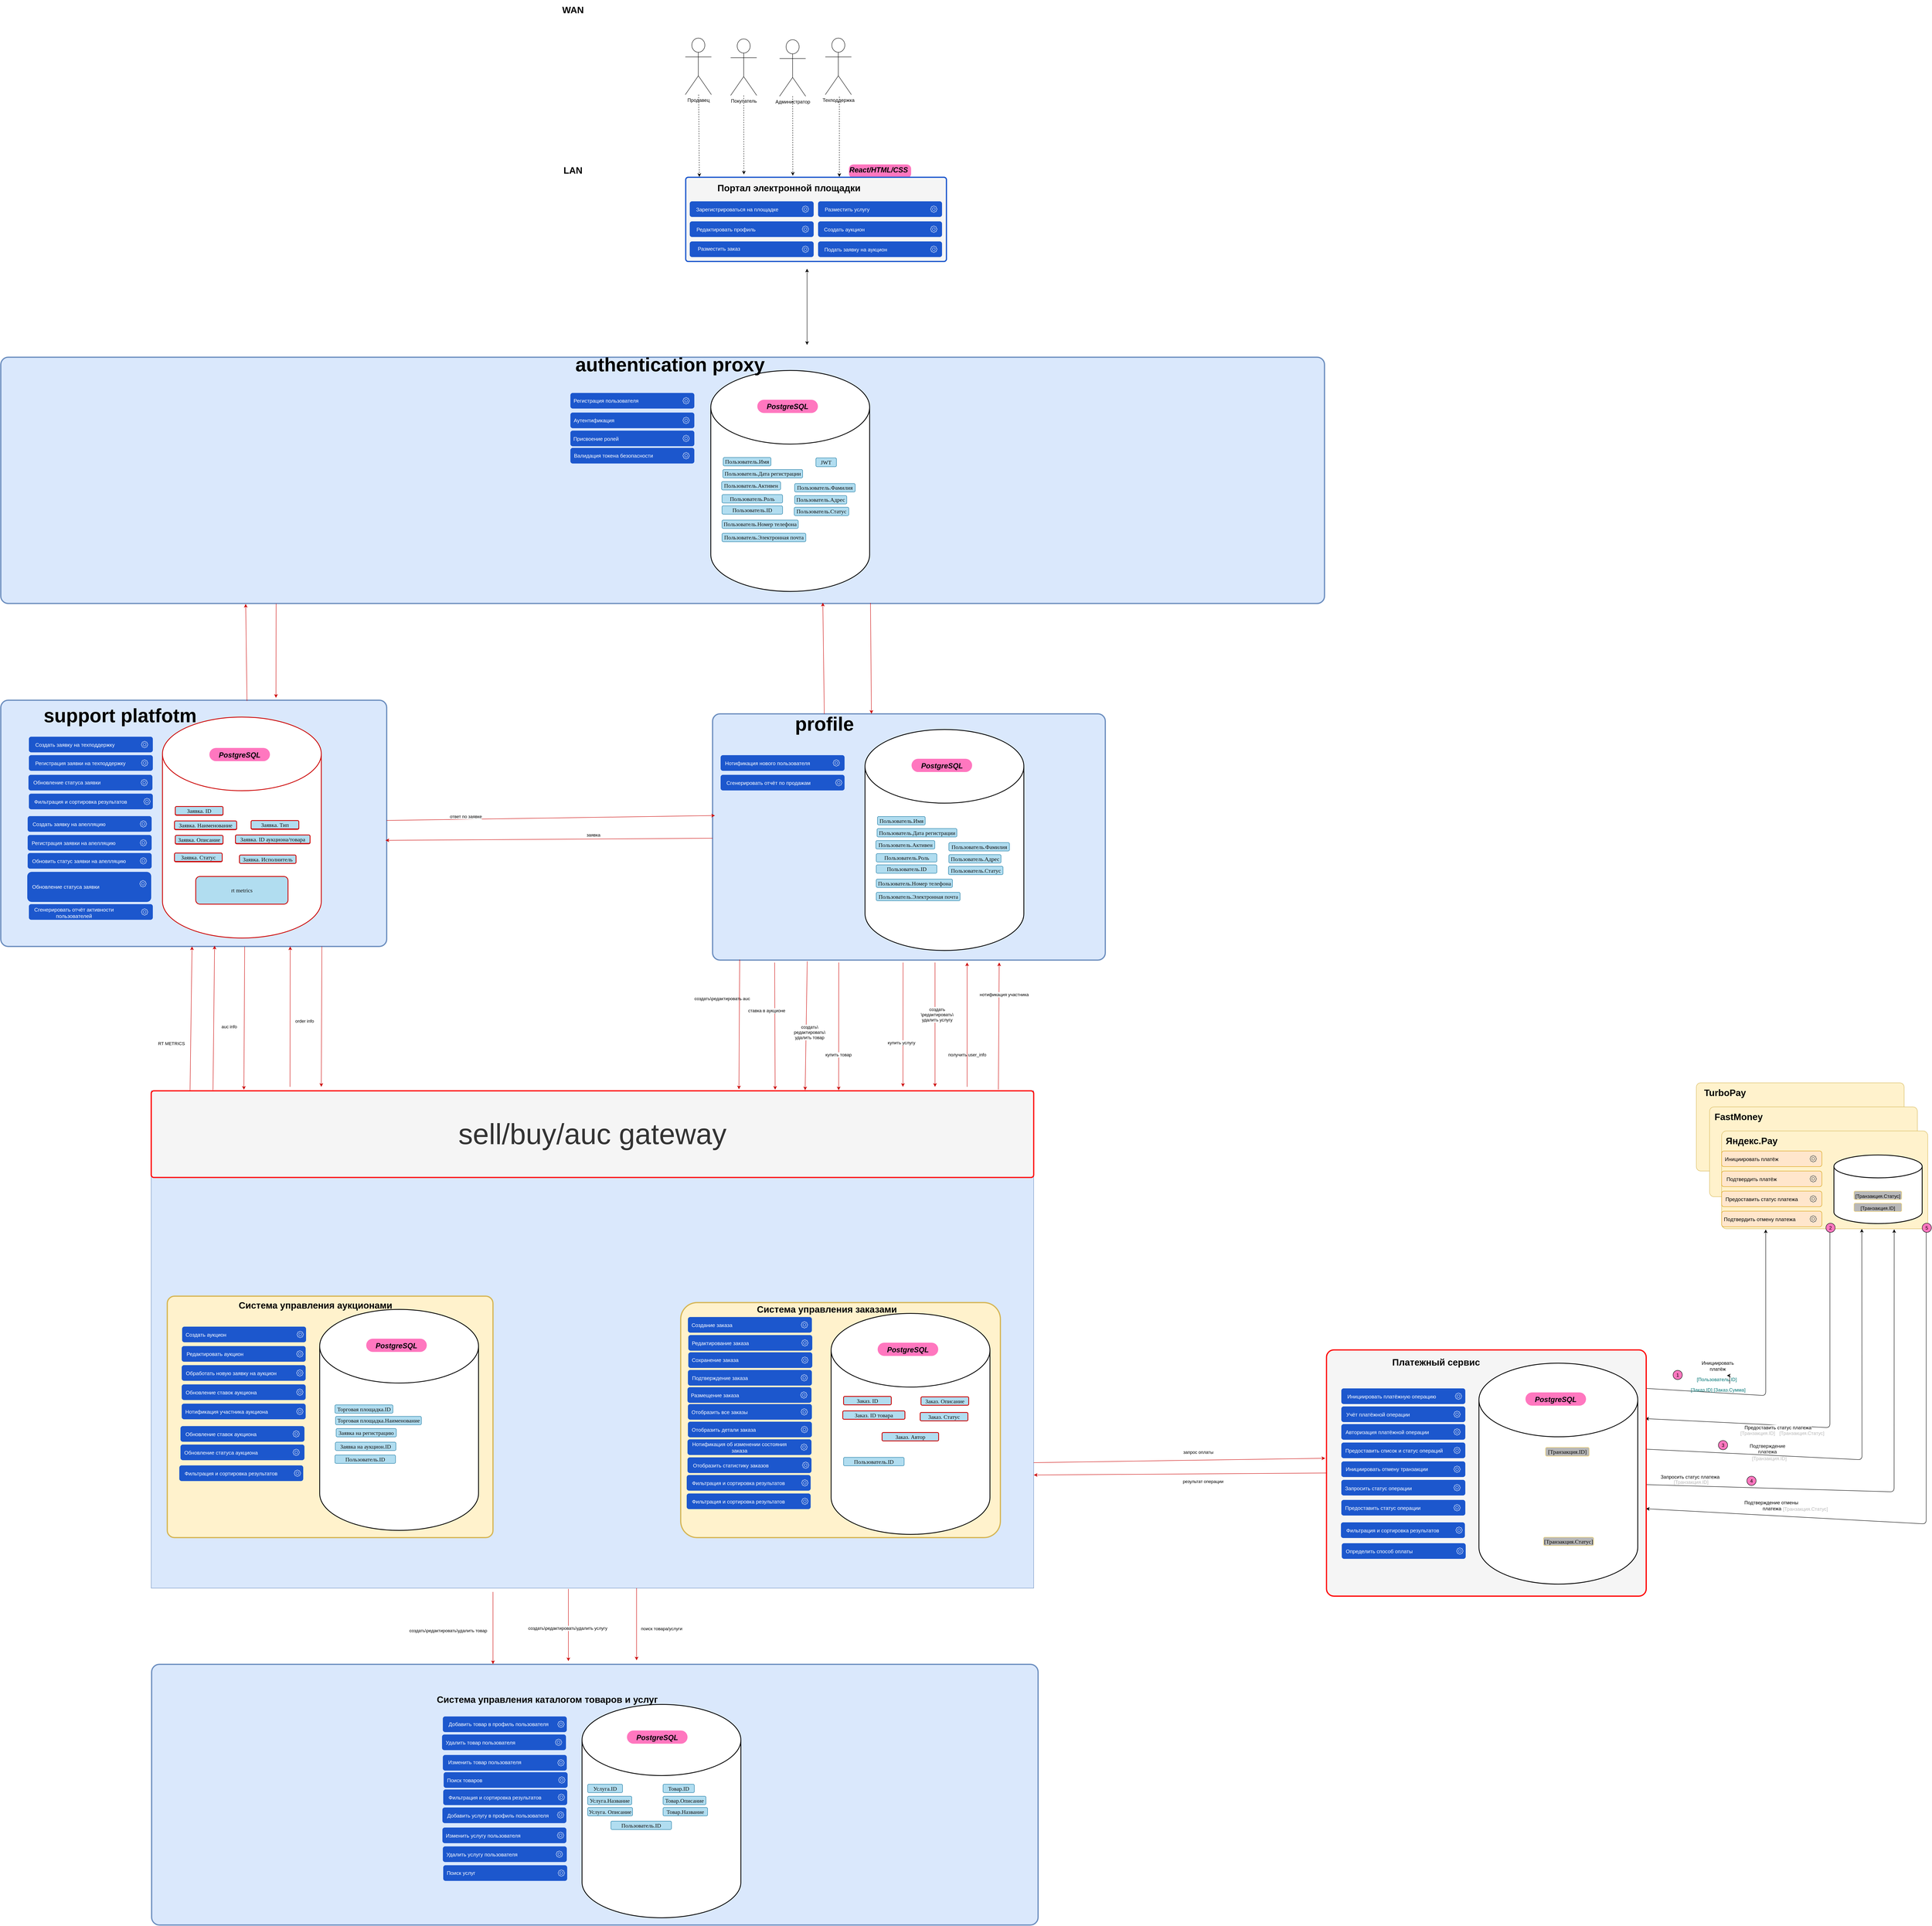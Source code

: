 <mxfile version="26.1.0">
  <diagram name="Страница — 1" id="578RQ-KVtw70lgoViFLX">
    <mxGraphModel dx="20098" dy="8033" grid="1" gridSize="10" guides="1" tooltips="1" connect="1" arrows="1" fold="1" page="1" pageScale="1" pageWidth="827" pageHeight="1169" math="0" shadow="0">
      <root>
        <mxCell id="0" />
        <mxCell id="1" parent="0" />
        <mxCell id="2841olOFZ7QWBVNqE34i-806" value="" style="rounded=1;whiteSpace=wrap;html=1;arcSize=3;movable=1;resizable=1;rotatable=1;deletable=1;editable=1;locked=0;connectable=1;fillColor=#dae8fc;strokeColor=#6c8ebf;strokeWidth=3;" parent="1" vertex="1">
          <mxGeometry x="-5194.5" y="160" width="979" height="614" as="geometry" />
        </mxCell>
        <mxCell id="2841olOFZ7QWBVNqE34i-601" value="" style="rounded=0;whiteSpace=wrap;html=1;fillColor=#dae8fc;strokeColor=#6c8ebf;" parent="1" vertex="1">
          <mxGeometry x="-6594" y="1100" width="2200" height="1240" as="geometry" />
        </mxCell>
        <mxCell id="2841olOFZ7QWBVNqE34i-446" value="" style="rounded=1;whiteSpace=wrap;html=1;arcSize=3;movable=1;resizable=1;rotatable=1;deletable=1;editable=1;locked=0;connectable=1;strokeWidth=3;fillColor=#dae8fc;strokeColor=#6c8ebf;" parent="1" vertex="1">
          <mxGeometry x="-6593" y="2530" width="2210" height="650" as="geometry" />
        </mxCell>
        <mxCell id="2841olOFZ7QWBVNqE34i-447" value="" style="strokeWidth=2;html=1;shape=mxgraph.flowchart.database;whiteSpace=wrap;rounded=1;movable=1;resizable=1;rotatable=1;deletable=1;editable=1;locked=0;connectable=1;" parent="1" vertex="1">
          <mxGeometry x="-5520" y="2630" width="396" height="532" as="geometry" />
        </mxCell>
        <mxCell id="2841olOFZ7QWBVNqE34i-448" value="" style="group" parent="1" vertex="1" connectable="0">
          <mxGeometry x="-5408" y="2686" width="151" height="49" as="geometry" />
        </mxCell>
        <mxCell id="2841olOFZ7QWBVNqE34i-449" value="&lt;p style=&quot;margin: 0px 0px 0px 13px; text-indent: -13px; font-variant-numeric: normal; font-variant-east-asian: normal; font-variant-alternates: normal; font-kerning: auto; font-optical-sizing: auto; font-feature-settings: normal; font-variation-settings: normal; font-variant-position: normal; font-stretch: normal; font-size: 14px; line-height: normal; color: rgb(14, 14, 14); text-align: start;&quot; class=&quot;p1&quot;&gt;&lt;br&gt;&lt;/p&gt;" style="rounded=1;whiteSpace=wrap;html=1;fillColor=#FF77BF;strokeColor=none;arcSize=50;" parent="2841olOFZ7QWBVNqE34i-448" vertex="1">
          <mxGeometry y="9" width="151" height="33" as="geometry" />
        </mxCell>
        <mxCell id="2841olOFZ7QWBVNqE34i-450" value="&lt;font style=&quot;font-size: 18px;&quot;&gt;&lt;i&gt;PostgreSQL&lt;/i&gt;&lt;/font&gt;" style="text;html=1;align=center;verticalAlign=middle;whiteSpace=wrap;rounded=1;shadow=0;fontSize=23;fontStyle=1" parent="2841olOFZ7QWBVNqE34i-448" vertex="1">
          <mxGeometry x="31" width="89" height="49" as="geometry" />
        </mxCell>
        <mxCell id="2841olOFZ7QWBVNqE34i-451" value="Система управления каталогом товаров и услуг" style="text;html=1;align=center;verticalAlign=middle;whiteSpace=wrap;rounded=1;shadow=0;fontSize=23;fontStyle=1" parent="1" vertex="1">
          <mxGeometry x="-5904" y="2593" width="595" height="49" as="geometry" />
        </mxCell>
        <mxCell id="2841olOFZ7QWBVNqE34i-452" value="" style="group" parent="1" vertex="1" connectable="0">
          <mxGeometry x="-5869" y="2705" width="309" height="39" as="geometry" />
        </mxCell>
        <mxCell id="2841olOFZ7QWBVNqE34i-453" value="" style="rounded=1;whiteSpace=wrap;html=1;fillColor=#1C57CD;strokeColor=none;" parent="2841olOFZ7QWBVNqE34i-452" vertex="1">
          <mxGeometry width="309" height="39" as="geometry" />
        </mxCell>
        <mxCell id="2841olOFZ7QWBVNqE34i-454" value="" style="sketch=0;outlineConnect=0;fontColor=#232F3E;gradientColor=none;fillColor=default;strokeColor=none;dashed=0;verticalLabelPosition=bottom;verticalAlign=top;align=center;html=1;fontSize=12;fontStyle=0;aspect=fixed;pointerEvents=1;shape=mxgraph.aws4.gear;rounded=1;" parent="2841olOFZ7QWBVNqE34i-452" vertex="1">
          <mxGeometry x="282" y="11" width="17" height="17" as="geometry" />
        </mxCell>
        <mxCell id="2841olOFZ7QWBVNqE34i-455" value="Удалить товар пользователя" style="text;html=1;align=center;verticalAlign=middle;whiteSpace=wrap;rounded=1;fontSize=13;fontColor=#FFFFFF;strokeColor=none;" parent="2841olOFZ7QWBVNqE34i-452" vertex="1">
          <mxGeometry x="2" y="4.5" width="188" height="30" as="geometry" />
        </mxCell>
        <mxCell id="2841olOFZ7QWBVNqE34i-456" value="" style="group" parent="1" vertex="1" connectable="0">
          <mxGeometry x="-5867" y="2660" width="309" height="39" as="geometry" />
        </mxCell>
        <mxCell id="2841olOFZ7QWBVNqE34i-457" value="" style="rounded=1;whiteSpace=wrap;html=1;fillColor=#1C57CD;strokeColor=none;" parent="2841olOFZ7QWBVNqE34i-456" vertex="1">
          <mxGeometry width="309" height="39" as="geometry" />
        </mxCell>
        <mxCell id="2841olOFZ7QWBVNqE34i-458" value="" style="sketch=0;outlineConnect=0;fontColor=#232F3E;gradientColor=none;fillColor=#FFFFFF;strokeColor=none;dashed=0;verticalLabelPosition=bottom;verticalAlign=top;align=center;html=1;fontSize=12;fontStyle=0;aspect=fixed;pointerEvents=1;shape=mxgraph.aws4.gear;rounded=1;" parent="2841olOFZ7QWBVNqE34i-456" vertex="1">
          <mxGeometry x="286" y="11" width="17" height="17" as="geometry" />
        </mxCell>
        <mxCell id="2841olOFZ7QWBVNqE34i-459" value="Добавить товар в профиль пользователя" style="text;html=1;align=center;verticalAlign=middle;whiteSpace=wrap;rounded=1;fontSize=13;fontColor=#FFFFFF;strokeColor=none;" parent="2841olOFZ7QWBVNqE34i-456" vertex="1">
          <mxGeometry x="8" y="4" width="262" height="30" as="geometry" />
        </mxCell>
        <mxCell id="2841olOFZ7QWBVNqE34i-460" value="" style="group" parent="1" vertex="1" connectable="0">
          <mxGeometry x="-5867" y="2756" width="309" height="39" as="geometry" />
        </mxCell>
        <mxCell id="2841olOFZ7QWBVNqE34i-461" value="" style="rounded=1;whiteSpace=wrap;html=1;fillColor=#1C57CD;strokeColor=none;" parent="2841olOFZ7QWBVNqE34i-460" vertex="1">
          <mxGeometry width="309" height="39" as="geometry" />
        </mxCell>
        <mxCell id="2841olOFZ7QWBVNqE34i-462" value="" style="sketch=0;outlineConnect=0;fontColor=#232F3E;gradientColor=none;fillColor=#FFFFFF;strokeColor=none;dashed=0;verticalLabelPosition=bottom;verticalAlign=top;align=center;html=1;fontSize=12;fontStyle=0;aspect=fixed;pointerEvents=1;shape=mxgraph.aws4.gear;rounded=1;" parent="2841olOFZ7QWBVNqE34i-460" vertex="1">
          <mxGeometry x="286" y="11" width="17" height="17" as="geometry" />
        </mxCell>
        <mxCell id="2841olOFZ7QWBVNqE34i-463" value="Изменить товар пользователя" style="text;html=1;align=center;verticalAlign=middle;whiteSpace=wrap;rounded=1;fontSize=13;fontColor=#FFFFFF;strokeColor=none;" parent="2841olOFZ7QWBVNqE34i-460" vertex="1">
          <mxGeometry x="7" y="3" width="195" height="30" as="geometry" />
        </mxCell>
        <mxCell id="2841olOFZ7QWBVNqE34i-464" value="" style="group" parent="1" vertex="1" connectable="0">
          <mxGeometry x="-5865" y="2799" width="309" height="39" as="geometry" />
        </mxCell>
        <mxCell id="2841olOFZ7QWBVNqE34i-465" value="" style="rounded=1;whiteSpace=wrap;html=1;fillColor=#1C57CD;strokeColor=none;" parent="2841olOFZ7QWBVNqE34i-464" vertex="1">
          <mxGeometry width="309" height="39" as="geometry" />
        </mxCell>
        <mxCell id="2841olOFZ7QWBVNqE34i-466" value="" style="sketch=0;outlineConnect=0;fontColor=#232F3E;gradientColor=none;fillColor=#FFFFFF;strokeColor=none;dashed=0;verticalLabelPosition=bottom;verticalAlign=top;align=center;html=1;fontSize=12;fontStyle=0;aspect=fixed;pointerEvents=1;shape=mxgraph.aws4.gear;rounded=1;" parent="2841olOFZ7QWBVNqE34i-464" vertex="1">
          <mxGeometry x="286" y="11" width="17" height="17" as="geometry" />
        </mxCell>
        <mxCell id="2841olOFZ7QWBVNqE34i-467" value="Поиск товаров" style="text;html=1;align=center;verticalAlign=middle;whiteSpace=wrap;rounded=1;fontSize=13;fontColor=#FFFFFF;strokeColor=none;" parent="2841olOFZ7QWBVNqE34i-464" vertex="1">
          <mxGeometry x="3" y="4.5" width="99" height="30" as="geometry" />
        </mxCell>
        <mxCell id="2841olOFZ7QWBVNqE34i-468" value="" style="group" parent="1" vertex="1" connectable="0">
          <mxGeometry x="-5867" y="2984" width="309" height="39" as="geometry" />
        </mxCell>
        <mxCell id="2841olOFZ7QWBVNqE34i-469" value="" style="rounded=1;whiteSpace=wrap;html=1;fillColor=#1C57CD;strokeColor=none;" parent="2841olOFZ7QWBVNqE34i-468" vertex="1">
          <mxGeometry width="309" height="39" as="geometry" />
        </mxCell>
        <mxCell id="2841olOFZ7QWBVNqE34i-470" value="" style="sketch=0;outlineConnect=0;fontColor=#232F3E;gradientColor=none;fillColor=default;strokeColor=none;dashed=0;verticalLabelPosition=bottom;verticalAlign=top;align=center;html=1;fontSize=12;fontStyle=0;aspect=fixed;pointerEvents=1;shape=mxgraph.aws4.gear;rounded=1;" parent="2841olOFZ7QWBVNqE34i-468" vertex="1">
          <mxGeometry x="282" y="11" width="17" height="17" as="geometry" />
        </mxCell>
        <mxCell id="2841olOFZ7QWBVNqE34i-471" value="Удалить услугу пользователя" style="text;html=1;align=center;verticalAlign=middle;whiteSpace=wrap;rounded=1;fontSize=13;fontColor=#FFFFFF;strokeColor=none;" parent="2841olOFZ7QWBVNqE34i-468" vertex="1">
          <mxGeometry x="3" y="4.5" width="189" height="30" as="geometry" />
        </mxCell>
        <mxCell id="2841olOFZ7QWBVNqE34i-472" value="" style="group" parent="1" vertex="1" connectable="0">
          <mxGeometry x="-5868" y="2887" width="309" height="39" as="geometry" />
        </mxCell>
        <mxCell id="2841olOFZ7QWBVNqE34i-473" value="" style="rounded=1;whiteSpace=wrap;html=1;fillColor=#1C57CD;strokeColor=none;" parent="2841olOFZ7QWBVNqE34i-472" vertex="1">
          <mxGeometry width="309" height="39" as="geometry" />
        </mxCell>
        <mxCell id="2841olOFZ7QWBVNqE34i-474" value="" style="sketch=0;outlineConnect=0;fontColor=#232F3E;gradientColor=none;fillColor=#FFFFFF;strokeColor=none;dashed=0;verticalLabelPosition=bottom;verticalAlign=top;align=center;html=1;fontSize=12;fontStyle=0;aspect=fixed;pointerEvents=1;shape=mxgraph.aws4.gear;rounded=1;" parent="2841olOFZ7QWBVNqE34i-472" vertex="1">
          <mxGeometry x="286" y="10" width="17" height="17" as="geometry" />
        </mxCell>
        <mxCell id="2841olOFZ7QWBVNqE34i-475" value="Добавить услугу в профиль пользователя" style="text;html=1;align=center;verticalAlign=middle;whiteSpace=wrap;rounded=1;fontSize=13;fontColor=#FFFFFF;strokeColor=none;" parent="2841olOFZ7QWBVNqE34i-472" vertex="1">
          <mxGeometry x="2" y="5" width="273" height="30" as="geometry" />
        </mxCell>
        <mxCell id="2841olOFZ7QWBVNqE34i-477" value="" style="group" parent="1" vertex="1" connectable="0">
          <mxGeometry x="-5868" y="2937" width="309" height="39" as="geometry" />
        </mxCell>
        <mxCell id="2841olOFZ7QWBVNqE34i-478" value="" style="rounded=1;whiteSpace=wrap;html=1;fillColor=#1C57CD;strokeColor=none;" parent="2841olOFZ7QWBVNqE34i-477" vertex="1">
          <mxGeometry width="309" height="39" as="geometry" />
        </mxCell>
        <mxCell id="2841olOFZ7QWBVNqE34i-479" value="" style="sketch=0;outlineConnect=0;fontColor=#232F3E;gradientColor=none;fillColor=#FFFFFF;strokeColor=none;dashed=0;verticalLabelPosition=bottom;verticalAlign=top;align=center;html=1;fontSize=12;fontStyle=0;aspect=fixed;pointerEvents=1;shape=mxgraph.aws4.gear;rounded=1;" parent="2841olOFZ7QWBVNqE34i-477" vertex="1">
          <mxGeometry x="286" y="11" width="17" height="17" as="geometry" />
        </mxCell>
        <mxCell id="2841olOFZ7QWBVNqE34i-480" value="Изменить услугу пользователя" style="text;html=1;align=center;verticalAlign=middle;whiteSpace=wrap;rounded=1;fontSize=13;fontColor=#FFFFFF;strokeColor=none;" parent="2841olOFZ7QWBVNqE34i-477" vertex="1">
          <mxGeometry x="4" y="4.5" width="195" height="30" as="geometry" />
        </mxCell>
        <mxCell id="2841olOFZ7QWBVNqE34i-481" value="" style="group" parent="1" vertex="1" connectable="0">
          <mxGeometry x="-5866" y="3031" width="309" height="39" as="geometry" />
        </mxCell>
        <mxCell id="2841olOFZ7QWBVNqE34i-482" value="" style="rounded=1;whiteSpace=wrap;html=1;fillColor=#1C57CD;strokeColor=none;" parent="2841olOFZ7QWBVNqE34i-481" vertex="1">
          <mxGeometry width="309" height="39" as="geometry" />
        </mxCell>
        <mxCell id="2841olOFZ7QWBVNqE34i-483" value="" style="sketch=0;outlineConnect=0;fontColor=#232F3E;gradientColor=none;fillColor=#FFFFFF;strokeColor=none;dashed=0;verticalLabelPosition=bottom;verticalAlign=top;align=center;html=1;fontSize=12;fontStyle=0;aspect=fixed;pointerEvents=1;shape=mxgraph.aws4.gear;rounded=1;" parent="2841olOFZ7QWBVNqE34i-481" vertex="1">
          <mxGeometry x="286" y="11" width="17" height="17" as="geometry" />
        </mxCell>
        <mxCell id="2841olOFZ7QWBVNqE34i-484" value="Поиск услуг" style="text;html=1;align=center;verticalAlign=middle;whiteSpace=wrap;rounded=1;fontSize=13;fontColor=#FFFFFF;strokeColor=none;" parent="2841olOFZ7QWBVNqE34i-481" vertex="1">
          <mxGeometry x="4" y="4" width="81" height="30" as="geometry" />
        </mxCell>
        <mxCell id="2841olOFZ7QWBVNqE34i-485" value="" style="group" parent="1" vertex="1" connectable="0">
          <mxGeometry x="-5866" y="2842" width="309" height="39" as="geometry" />
        </mxCell>
        <mxCell id="2841olOFZ7QWBVNqE34i-486" value="" style="rounded=1;whiteSpace=wrap;html=1;fillColor=#1C57CD;strokeColor=none;" parent="2841olOFZ7QWBVNqE34i-485" vertex="1">
          <mxGeometry width="309" height="39" as="geometry" />
        </mxCell>
        <mxCell id="2841olOFZ7QWBVNqE34i-487" value="" style="sketch=0;outlineConnect=0;fontColor=#232F3E;gradientColor=none;fillColor=#FFFFFF;strokeColor=none;dashed=0;verticalLabelPosition=bottom;verticalAlign=top;align=center;html=1;fontSize=12;fontStyle=0;aspect=fixed;pointerEvents=1;shape=mxgraph.aws4.gear;rounded=1;" parent="2841olOFZ7QWBVNqE34i-485" vertex="1">
          <mxGeometry x="286" y="11" width="17" height="17" as="geometry" />
        </mxCell>
        <mxCell id="2841olOFZ7QWBVNqE34i-488" value="Фильтрация и сортировка результатов" style="text;html=1;align=center;verticalAlign=middle;whiteSpace=wrap;rounded=1;fontSize=13;fontColor=#FFFFFF;strokeColor=none;" parent="2841olOFZ7QWBVNqE34i-485" vertex="1">
          <mxGeometry x="5" y="4.5" width="248" height="30" as="geometry" />
        </mxCell>
        <mxCell id="2841olOFZ7QWBVNqE34i-489" value="&lt;p style=&quot;margin: 0px 0px 0px 13px; text-indent: -13px; font-variant-numeric: normal; font-variant-east-asian: normal; font-variant-alternates: normal; font-kerning: auto; font-optical-sizing: auto; font-feature-settings: normal; font-variation-settings: normal; font-variant-position: normal; font-stretch: normal; font-size: 14px; line-height: normal; color: rgb(14, 14, 14); text-align: start;&quot; class=&quot;p1&quot;&gt;&lt;font face=&quot;Times New Roman&quot;&gt;Услуга.ID&lt;/font&gt;&lt;/p&gt;" style="rounded=1;whiteSpace=wrap;html=1;fillColor=#b1ddf0;strokeColor=#10739e;" parent="1" vertex="1">
          <mxGeometry x="-5506" y="2829" width="87" height="21" as="geometry" />
        </mxCell>
        <mxCell id="2841olOFZ7QWBVNqE34i-490" value="&lt;p style=&quot;margin: 0px 0px 0px 13px; text-indent: -13px; font-variant-numeric: normal; font-variant-east-asian: normal; font-variant-alternates: normal; font-kerning: auto; font-optical-sizing: auto; font-feature-settings: normal; font-variation-settings: normal; font-variant-position: normal; font-stretch: normal; font-size: 14px; line-height: normal; color: rgb(14, 14, 14); text-align: start;&quot; class=&quot;p1&quot;&gt;&lt;font face=&quot;Times New Roman&quot;&gt;Услуга.Название&lt;/font&gt;&lt;/p&gt;" style="rounded=1;whiteSpace=wrap;html=1;fillColor=#b1ddf0;strokeColor=#10739e;" parent="1" vertex="1">
          <mxGeometry x="-5506" y="2859" width="110" height="21" as="geometry" />
        </mxCell>
        <mxCell id="2841olOFZ7QWBVNqE34i-491" value="&lt;p style=&quot;margin: 0px 0px 0px 13px; text-indent: -13px; font-variant-numeric: normal; font-variant-east-asian: normal; font-variant-alternates: normal; font-kerning: auto; font-optical-sizing: auto; font-feature-settings: normal; font-variation-settings: normal; font-variant-position: normal; font-stretch: normal; font-size: 14px; line-height: normal; color: rgb(14, 14, 14); text-align: start;&quot; class=&quot;p1&quot;&gt;&lt;font face=&quot;Times New Roman&quot;&gt;Услуга. Описание&lt;/font&gt;&lt;/p&gt;" style="rounded=1;whiteSpace=wrap;html=1;fillColor=#b1ddf0;strokeColor=#10739e;" parent="1" vertex="1">
          <mxGeometry x="-5506" y="2887" width="112" height="21" as="geometry" />
        </mxCell>
        <mxCell id="2841olOFZ7QWBVNqE34i-492" value="&lt;p style=&quot;margin: 0px 0px 0px 13px; text-indent: -13px; font-variant-numeric: normal; font-variant-east-asian: normal; font-variant-alternates: normal; font-kerning: auto; font-optical-sizing: auto; font-feature-settings: normal; font-variation-settings: normal; font-variant-position: normal; font-stretch: normal; font-size: 14px; line-height: normal; color: rgb(14, 14, 14); text-align: start;&quot; class=&quot;p1&quot;&gt;&lt;font face=&quot;Times New Roman&quot;&gt;Товар.ID&lt;/font&gt;&lt;/p&gt;" style="rounded=1;whiteSpace=wrap;html=1;fillColor=#b1ddf0;strokeColor=#10739e;" parent="1" vertex="1">
          <mxGeometry x="-5318" y="2829" width="78" height="21" as="geometry" />
        </mxCell>
        <mxCell id="2841olOFZ7QWBVNqE34i-493" value="&lt;p style=&quot;margin: 0px 0px 0px 13px; text-indent: -13px; font-variant-numeric: normal; font-variant-east-asian: normal; font-variant-alternates: normal; font-kerning: auto; font-optical-sizing: auto; font-feature-settings: normal; font-variation-settings: normal; font-variant-position: normal; font-stretch: normal; font-size: 14px; line-height: normal; color: rgb(14, 14, 14); text-align: start;&quot; class=&quot;p1&quot;&gt;&lt;font face=&quot;Times New Roman&quot;&gt;Товар.Название&lt;/font&gt;&lt;/p&gt;" style="rounded=1;whiteSpace=wrap;html=1;fillColor=#b1ddf0;strokeColor=#10739e;" parent="1" vertex="1">
          <mxGeometry x="-5318" y="2887" width="111" height="21" as="geometry" />
        </mxCell>
        <mxCell id="2841olOFZ7QWBVNqE34i-494" value="&lt;p style=&quot;margin: 0px 0px 0px 13px; text-indent: -13px; font-variant-numeric: normal; font-variant-east-asian: normal; font-variant-alternates: normal; font-kerning: auto; font-optical-sizing: auto; font-feature-settings: normal; font-variation-settings: normal; font-variant-position: normal; font-stretch: normal; font-size: 14px; line-height: normal; color: rgb(14, 14, 14); text-align: start;&quot; class=&quot;p1&quot;&gt;&lt;font face=&quot;Times New Roman&quot;&gt;Товар.Описание&lt;/font&gt;&lt;/p&gt;" style="rounded=1;whiteSpace=wrap;html=1;fillColor=#b1ddf0;strokeColor=#10739e;" parent="1" vertex="1">
          <mxGeometry x="-5318" y="2859" width="107" height="21" as="geometry" />
        </mxCell>
        <mxCell id="2841olOFZ7QWBVNqE34i-553" value="" style="rounded=1;whiteSpace=wrap;html=1;arcSize=3;movable=1;resizable=1;rotatable=1;deletable=1;editable=1;locked=0;connectable=1;fillColor=#fff2cc;strokeColor=#d6b656;strokeWidth=3;" parent="1" vertex="1">
          <mxGeometry x="-6554" y="1612" width="812" height="602" as="geometry" />
        </mxCell>
        <mxCell id="2841olOFZ7QWBVNqE34i-554" value="Система управления аукционами" style="text;html=1;align=center;verticalAlign=middle;whiteSpace=wrap;rounded=1;shadow=0;fontSize=23;fontStyle=1" parent="1" vertex="1">
          <mxGeometry x="-6459" y="1610" width="549" height="49" as="geometry" />
        </mxCell>
        <mxCell id="2841olOFZ7QWBVNqE34i-555" value="" style="strokeWidth=2;html=1;shape=mxgraph.flowchart.database;whiteSpace=wrap;rounded=1;movable=1;resizable=1;rotatable=1;deletable=1;editable=1;locked=0;connectable=1;" parent="1" vertex="1">
          <mxGeometry x="-6174" y="1645" width="396" height="551" as="geometry" />
        </mxCell>
        <mxCell id="2841olOFZ7QWBVNqE34i-556" value="" style="group" parent="1" vertex="1" connectable="0">
          <mxGeometry x="-6058" y="1709" width="151" height="49" as="geometry" />
        </mxCell>
        <mxCell id="2841olOFZ7QWBVNqE34i-557" value="&lt;p style=&quot;margin: 0px 0px 0px 13px; text-indent: -13px; font-variant-numeric: normal; font-variant-east-asian: normal; font-variant-alternates: normal; font-kerning: auto; font-optical-sizing: auto; font-feature-settings: normal; font-variation-settings: normal; font-variant-position: normal; font-stretch: normal; font-size: 14px; line-height: normal; color: rgb(14, 14, 14); text-align: start;&quot; class=&quot;p1&quot;&gt;&lt;br&gt;&lt;/p&gt;" style="rounded=1;whiteSpace=wrap;html=1;fillColor=#FF77BF;strokeColor=none;arcSize=50;" parent="2841olOFZ7QWBVNqE34i-556" vertex="1">
          <mxGeometry y="9" width="151" height="33" as="geometry" />
        </mxCell>
        <mxCell id="2841olOFZ7QWBVNqE34i-558" value="&lt;font style=&quot;font-size: 18px;&quot;&gt;&lt;i&gt;PostgreSQL&lt;/i&gt;&lt;/font&gt;" style="text;html=1;align=center;verticalAlign=middle;whiteSpace=wrap;rounded=1;shadow=0;fontSize=23;fontStyle=1" parent="2841olOFZ7QWBVNqE34i-556" vertex="1">
          <mxGeometry x="31" width="89" height="49" as="geometry" />
        </mxCell>
        <mxCell id="2841olOFZ7QWBVNqE34i-559" value="" style="group" parent="1" vertex="1" connectable="0">
          <mxGeometry x="-6517" y="1688" width="309" height="39" as="geometry" />
        </mxCell>
        <mxCell id="2841olOFZ7QWBVNqE34i-560" value="" style="rounded=1;whiteSpace=wrap;html=1;fillColor=#1C57CD;strokeColor=none;" parent="2841olOFZ7QWBVNqE34i-559" vertex="1">
          <mxGeometry width="309" height="39" as="geometry" />
        </mxCell>
        <mxCell id="2841olOFZ7QWBVNqE34i-561" value="" style="sketch=0;outlineConnect=0;fontColor=#232F3E;gradientColor=none;fillColor=#FFFFFF;strokeColor=none;dashed=0;verticalLabelPosition=bottom;verticalAlign=top;align=center;html=1;fontSize=12;fontStyle=0;aspect=fixed;pointerEvents=1;shape=mxgraph.aws4.gear;rounded=1;" parent="2841olOFZ7QWBVNqE34i-559" vertex="1">
          <mxGeometry x="286" y="11" width="17" height="17" as="geometry" />
        </mxCell>
        <mxCell id="2841olOFZ7QWBVNqE34i-562" value="Создать аукцион" style="text;html=1;align=center;verticalAlign=middle;whiteSpace=wrap;rounded=1;fontSize=13;fontColor=#FFFFFF;strokeColor=none;" parent="2841olOFZ7QWBVNqE34i-559" vertex="1">
          <mxGeometry x="3" y="4.5" width="113" height="30" as="geometry" />
        </mxCell>
        <mxCell id="2841olOFZ7QWBVNqE34i-563" value="" style="group" parent="1" vertex="1" connectable="0">
          <mxGeometry x="-6518" y="1736.5" width="309" height="39" as="geometry" />
        </mxCell>
        <mxCell id="2841olOFZ7QWBVNqE34i-564" value="" style="rounded=1;whiteSpace=wrap;html=1;fillColor=#1C57CD;strokeColor=none;" parent="2841olOFZ7QWBVNqE34i-563" vertex="1">
          <mxGeometry width="309" height="39" as="geometry" />
        </mxCell>
        <mxCell id="2841olOFZ7QWBVNqE34i-565" value="" style="sketch=0;outlineConnect=0;fontColor=#232F3E;gradientColor=none;fillColor=#FFFFFF;strokeColor=none;dashed=0;verticalLabelPosition=bottom;verticalAlign=top;align=center;html=1;fontSize=12;fontStyle=0;aspect=fixed;pointerEvents=1;shape=mxgraph.aws4.gear;rounded=1;" parent="2841olOFZ7QWBVNqE34i-563" vertex="1">
          <mxGeometry x="286" y="11" width="17" height="17" as="geometry" />
        </mxCell>
        <mxCell id="2841olOFZ7QWBVNqE34i-566" value="Редактировать аукцион" style="text;html=1;align=center;verticalAlign=middle;whiteSpace=wrap;rounded=1;fontSize=13;fontColor=#FFFFFF;strokeColor=none;" parent="2841olOFZ7QWBVNqE34i-563" vertex="1">
          <mxGeometry x="3" y="4.5" width="160" height="30" as="geometry" />
        </mxCell>
        <mxCell id="2841olOFZ7QWBVNqE34i-567" value="" style="group" parent="1" vertex="1" connectable="0">
          <mxGeometry x="-6518" y="1784" width="309" height="39" as="geometry" />
        </mxCell>
        <mxCell id="2841olOFZ7QWBVNqE34i-568" value="" style="rounded=1;whiteSpace=wrap;html=1;fillColor=#1C57CD;strokeColor=none;" parent="2841olOFZ7QWBVNqE34i-567" vertex="1">
          <mxGeometry width="309" height="39" as="geometry" />
        </mxCell>
        <mxCell id="2841olOFZ7QWBVNqE34i-569" value="" style="sketch=0;outlineConnect=0;fontColor=#232F3E;gradientColor=none;fillColor=#FFFFFF;strokeColor=none;dashed=0;verticalLabelPosition=bottom;verticalAlign=top;align=center;html=1;fontSize=12;fontStyle=0;aspect=fixed;pointerEvents=1;shape=mxgraph.aws4.gear;rounded=1;" parent="2841olOFZ7QWBVNqE34i-567" vertex="1">
          <mxGeometry x="286" y="11" width="17" height="17" as="geometry" />
        </mxCell>
        <mxCell id="2841olOFZ7QWBVNqE34i-570" value="Обработать новую заявку на аукцион" style="text;html=1;align=center;verticalAlign=middle;whiteSpace=wrap;rounded=1;fontSize=13;fontColor=#FFFFFF;strokeColor=none;" parent="2841olOFZ7QWBVNqE34i-567" vertex="1">
          <mxGeometry x="3" y="4.5" width="241" height="30" as="geometry" />
        </mxCell>
        <mxCell id="2841olOFZ7QWBVNqE34i-571" value="" style="group" parent="1" vertex="1" connectable="0">
          <mxGeometry x="-6508" y="1706" width="2040" height="508" as="geometry" />
        </mxCell>
        <mxCell id="2841olOFZ7QWBVNqE34i-572" value="" style="rounded=1;whiteSpace=wrap;html=1;fillColor=#1C57CD;strokeColor=none;" parent="2841olOFZ7QWBVNqE34i-571" vertex="1">
          <mxGeometry x="-10" y="126" width="309" height="39" as="geometry" />
        </mxCell>
        <mxCell id="2841olOFZ7QWBVNqE34i-573" value="" style="sketch=0;outlineConnect=0;fontColor=#232F3E;gradientColor=none;fillColor=#FFFFFF;strokeColor=none;dashed=0;verticalLabelPosition=bottom;verticalAlign=top;align=center;html=1;fontSize=12;fontStyle=0;aspect=fixed;pointerEvents=1;shape=mxgraph.aws4.gear;rounded=1;" parent="2841olOFZ7QWBVNqE34i-571" vertex="1">
          <mxGeometry x="276" y="137" width="17" height="17" as="geometry" />
        </mxCell>
        <mxCell id="2841olOFZ7QWBVNqE34i-574" value="Обновление ставок аукциона" style="text;html=1;align=center;verticalAlign=middle;whiteSpace=wrap;rounded=1;fontSize=13;fontColor=#FFFFFF;strokeColor=none;" parent="2841olOFZ7QWBVNqE34i-571" vertex="1">
          <mxGeometry x="-6" y="130.5" width="189" height="30" as="geometry" />
        </mxCell>
        <mxCell id="2841olOFZ7QWBVNqE34i-498" value="" style="rounded=1;whiteSpace=wrap;html=1;arcSize=7;movable=1;resizable=1;rotatable=1;deletable=1;editable=1;locked=0;connectable=1;fillColor=#fff2cc;strokeColor=#d6b656;strokeWidth=3;" parent="2841olOFZ7QWBVNqE34i-571" vertex="1">
          <mxGeometry x="1234" y="-78" width="797" height="586" as="geometry" />
        </mxCell>
        <mxCell id="2841olOFZ7QWBVNqE34i-499" value="Система управления заказами" style="text;html=1;align=center;verticalAlign=middle;whiteSpace=wrap;rounded=1;shadow=0;fontSize=23;fontStyle=1" parent="2841olOFZ7QWBVNqE34i-571" vertex="1">
          <mxGeometry x="1324" y="-86" width="549" height="49" as="geometry" />
        </mxCell>
        <mxCell id="2841olOFZ7QWBVNqE34i-500" value="" style="strokeWidth=2;html=1;shape=mxgraph.flowchart.database;whiteSpace=wrap;rounded=1;movable=1;resizable=1;rotatable=1;deletable=1;editable=1;locked=0;connectable=1;" parent="2841olOFZ7QWBVNqE34i-571" vertex="1">
          <mxGeometry x="1609" y="-51" width="396" height="551" as="geometry" />
        </mxCell>
        <mxCell id="2841olOFZ7QWBVNqE34i-501" value="" style="group" parent="2841olOFZ7QWBVNqE34i-571" vertex="1" connectable="0">
          <mxGeometry x="1252" y="-42" width="309" height="39" as="geometry" />
        </mxCell>
        <mxCell id="2841olOFZ7QWBVNqE34i-502" value="" style="rounded=1;whiteSpace=wrap;html=1;fillColor=#1C57CD;strokeColor=none;" parent="2841olOFZ7QWBVNqE34i-501" vertex="1">
          <mxGeometry width="309" height="39" as="geometry" />
        </mxCell>
        <mxCell id="2841olOFZ7QWBVNqE34i-503" value="" style="sketch=0;outlineConnect=0;fontColor=#232F3E;gradientColor=none;fillColor=default;strokeColor=none;dashed=0;verticalLabelPosition=bottom;verticalAlign=top;align=center;html=1;fontSize=12;fontStyle=0;aspect=fixed;pointerEvents=1;shape=mxgraph.aws4.gear;rounded=1;" parent="2841olOFZ7QWBVNqE34i-501" vertex="1">
          <mxGeometry x="282" y="11" width="17" height="17" as="geometry" />
        </mxCell>
        <mxCell id="2841olOFZ7QWBVNqE34i-504" value="Создание заказа" style="text;html=1;align=center;verticalAlign=middle;whiteSpace=wrap;rounded=1;fontSize=13;fontColor=#FFFFFF;strokeColor=none;" parent="2841olOFZ7QWBVNqE34i-501" vertex="1">
          <mxGeometry x="5" y="4.5" width="110" height="30" as="geometry" />
        </mxCell>
        <mxCell id="2841olOFZ7QWBVNqE34i-505" value="" style="group" parent="2841olOFZ7QWBVNqE34i-571" vertex="1" connectable="0">
          <mxGeometry x="1253" y="3" width="309" height="39" as="geometry" />
        </mxCell>
        <mxCell id="2841olOFZ7QWBVNqE34i-506" value="" style="rounded=1;whiteSpace=wrap;html=1;fillColor=#1C57CD;strokeColor=none;" parent="2841olOFZ7QWBVNqE34i-505" vertex="1">
          <mxGeometry width="309" height="39" as="geometry" />
        </mxCell>
        <mxCell id="2841olOFZ7QWBVNqE34i-507" value="" style="sketch=0;outlineConnect=0;fontColor=#232F3E;gradientColor=none;fillColor=default;strokeColor=none;dashed=0;verticalLabelPosition=bottom;verticalAlign=top;align=center;html=1;fontSize=12;fontStyle=0;aspect=fixed;pointerEvents=1;shape=mxgraph.aws4.gear;rounded=1;" parent="2841olOFZ7QWBVNqE34i-505" vertex="1">
          <mxGeometry x="282" y="11" width="17" height="17" as="geometry" />
        </mxCell>
        <mxCell id="2841olOFZ7QWBVNqE34i-508" value="Редактирование заказа" style="text;html=1;align=center;verticalAlign=middle;whiteSpace=wrap;rounded=1;fontSize=13;fontColor=#FFFFFF;strokeColor=none;" parent="2841olOFZ7QWBVNqE34i-505" vertex="1">
          <mxGeometry x="3" y="4.5" width="154" height="30" as="geometry" />
        </mxCell>
        <mxCell id="2841olOFZ7QWBVNqE34i-509" value="" style="group" parent="2841olOFZ7QWBVNqE34i-571" vertex="1" connectable="0">
          <mxGeometry x="1253" y="46" width="309" height="39" as="geometry" />
        </mxCell>
        <mxCell id="2841olOFZ7QWBVNqE34i-510" value="" style="rounded=1;whiteSpace=wrap;html=1;fillColor=#1C57CD;strokeColor=none;" parent="2841olOFZ7QWBVNqE34i-509" vertex="1">
          <mxGeometry width="309" height="39" as="geometry" />
        </mxCell>
        <mxCell id="2841olOFZ7QWBVNqE34i-511" value="" style="sketch=0;outlineConnect=0;fontColor=#232F3E;gradientColor=none;fillColor=default;strokeColor=none;dashed=0;verticalLabelPosition=bottom;verticalAlign=top;align=center;html=1;fontSize=12;fontStyle=0;aspect=fixed;pointerEvents=1;shape=mxgraph.aws4.gear;rounded=1;" parent="2841olOFZ7QWBVNqE34i-509" vertex="1">
          <mxGeometry x="282" y="11" width="17" height="17" as="geometry" />
        </mxCell>
        <mxCell id="2841olOFZ7QWBVNqE34i-512" value="Сохранение заказа" style="text;html=1;align=center;verticalAlign=middle;whiteSpace=wrap;rounded=1;fontSize=13;fontColor=#FFFFFF;strokeColor=none;" parent="2841olOFZ7QWBVNqE34i-509" vertex="1">
          <mxGeometry x="4" y="4" width="126" height="30" as="geometry" />
        </mxCell>
        <mxCell id="2841olOFZ7QWBVNqE34i-513" value="" style="group" parent="2841olOFZ7QWBVNqE34i-571" vertex="1" connectable="0">
          <mxGeometry x="1252" y="90" width="309" height="39" as="geometry" />
        </mxCell>
        <mxCell id="2841olOFZ7QWBVNqE34i-514" value="" style="rounded=1;whiteSpace=wrap;html=1;fillColor=#1C57CD;strokeColor=none;" parent="2841olOFZ7QWBVNqE34i-513" vertex="1">
          <mxGeometry width="309" height="39" as="geometry" />
        </mxCell>
        <mxCell id="2841olOFZ7QWBVNqE34i-515" value="" style="sketch=0;outlineConnect=0;fontColor=#232F3E;gradientColor=none;fillColor=default;strokeColor=none;dashed=0;verticalLabelPosition=bottom;verticalAlign=top;align=center;html=1;fontSize=12;fontStyle=0;aspect=fixed;pointerEvents=1;shape=mxgraph.aws4.gear;rounded=1;" parent="2841olOFZ7QWBVNqE34i-513" vertex="1">
          <mxGeometry x="281.5" y="11" width="17" height="17" as="geometry" />
        </mxCell>
        <mxCell id="2841olOFZ7QWBVNqE34i-516" value="Подтверждение заказа" style="text;html=1;align=center;verticalAlign=middle;whiteSpace=wrap;rounded=1;fontSize=13;fontColor=#FFFFFF;strokeColor=none;" parent="2841olOFZ7QWBVNqE34i-513" vertex="1">
          <mxGeometry x="4" y="4.5" width="152" height="30" as="geometry" />
        </mxCell>
        <mxCell id="2841olOFZ7QWBVNqE34i-517" value="" style="group" parent="2841olOFZ7QWBVNqE34i-571" vertex="1" connectable="0">
          <mxGeometry x="1251" y="133" width="309" height="39" as="geometry" />
        </mxCell>
        <mxCell id="2841olOFZ7QWBVNqE34i-518" value="" style="rounded=1;whiteSpace=wrap;html=1;fillColor=#1C57CD;strokeColor=none;" parent="2841olOFZ7QWBVNqE34i-517" vertex="1">
          <mxGeometry width="309" height="39" as="geometry" />
        </mxCell>
        <mxCell id="2841olOFZ7QWBVNqE34i-519" value="" style="sketch=0;outlineConnect=0;fontColor=#232F3E;gradientColor=none;fillColor=default;strokeColor=none;dashed=0;verticalLabelPosition=bottom;verticalAlign=top;align=center;html=1;fontSize=12;fontStyle=0;aspect=fixed;pointerEvents=1;shape=mxgraph.aws4.gear;rounded=1;" parent="2841olOFZ7QWBVNqE34i-517" vertex="1">
          <mxGeometry x="281.5" y="11" width="17" height="17" as="geometry" />
        </mxCell>
        <mxCell id="2841olOFZ7QWBVNqE34i-520" value="Размещение заказа" style="text;html=1;align=center;verticalAlign=middle;whiteSpace=wrap;rounded=1;fontSize=13;fontColor=#FFFFFF;strokeColor=none;" parent="2841olOFZ7QWBVNqE34i-517" vertex="1">
          <mxGeometry x="3" y="4.5" width="130.5" height="30" as="geometry" />
        </mxCell>
        <mxCell id="2841olOFZ7QWBVNqE34i-521" value="" style="group" parent="2841olOFZ7QWBVNqE34i-571" vertex="1" connectable="0">
          <mxGeometry x="1252" y="175" width="309" height="39" as="geometry" />
        </mxCell>
        <mxCell id="2841olOFZ7QWBVNqE34i-522" value="" style="rounded=1;whiteSpace=wrap;html=1;fillColor=#1C57CD;strokeColor=none;" parent="2841olOFZ7QWBVNqE34i-521" vertex="1">
          <mxGeometry width="309" height="39" as="geometry" />
        </mxCell>
        <mxCell id="2841olOFZ7QWBVNqE34i-523" value="" style="sketch=0;outlineConnect=0;fontColor=#232F3E;gradientColor=none;fillColor=default;strokeColor=none;dashed=0;verticalLabelPosition=bottom;verticalAlign=top;align=center;html=1;fontSize=12;fontStyle=0;aspect=fixed;pointerEvents=1;shape=mxgraph.aws4.gear;rounded=1;" parent="2841olOFZ7QWBVNqE34i-521" vertex="1">
          <mxGeometry x="281.5" y="11" width="17" height="17" as="geometry" />
        </mxCell>
        <mxCell id="2841olOFZ7QWBVNqE34i-524" value="Отобразить все заказы" style="text;html=1;align=center;verticalAlign=middle;whiteSpace=wrap;rounded=1;fontSize=13;fontColor=#FFFFFF;strokeColor=none;" parent="2841olOFZ7QWBVNqE34i-521" vertex="1">
          <mxGeometry x="3" y="4.5" width="152" height="30" as="geometry" />
        </mxCell>
        <mxCell id="2841olOFZ7QWBVNqE34i-525" value="" style="group" parent="2841olOFZ7QWBVNqE34i-571" vertex="1" connectable="0">
          <mxGeometry x="1252" y="219" width="309" height="39" as="geometry" />
        </mxCell>
        <mxCell id="2841olOFZ7QWBVNqE34i-526" value="" style="rounded=1;whiteSpace=wrap;html=1;fillColor=#1C57CD;strokeColor=none;" parent="2841olOFZ7QWBVNqE34i-525" vertex="1">
          <mxGeometry width="309" height="39" as="geometry" />
        </mxCell>
        <mxCell id="2841olOFZ7QWBVNqE34i-527" value="" style="sketch=0;outlineConnect=0;fontColor=#232F3E;gradientColor=none;fillColor=default;strokeColor=none;dashed=0;verticalLabelPosition=bottom;verticalAlign=top;align=center;html=1;fontSize=12;fontStyle=0;aspect=fixed;pointerEvents=1;shape=mxgraph.aws4.gear;rounded=1;" parent="2841olOFZ7QWBVNqE34i-525" vertex="1">
          <mxGeometry x="282" y="11" width="17" height="17" as="geometry" />
        </mxCell>
        <mxCell id="2841olOFZ7QWBVNqE34i-528" value="Отобразить детали заказа" style="text;html=1;align=center;verticalAlign=middle;whiteSpace=wrap;rounded=1;fontSize=13;fontColor=#FFFFFF;strokeColor=none;" parent="2841olOFZ7QWBVNqE34i-525" vertex="1">
          <mxGeometry x="5" y="5" width="169" height="30" as="geometry" />
        </mxCell>
        <mxCell id="2841olOFZ7QWBVNqE34i-529" value="" style="group" parent="2841olOFZ7QWBVNqE34i-571" vertex="1" connectable="0">
          <mxGeometry x="1251" y="263" width="309" height="39" as="geometry" />
        </mxCell>
        <mxCell id="2841olOFZ7QWBVNqE34i-530" value="" style="rounded=1;whiteSpace=wrap;html=1;fillColor=#1C57CD;strokeColor=none;" parent="2841olOFZ7QWBVNqE34i-529" vertex="1">
          <mxGeometry width="309" height="39" as="geometry" />
        </mxCell>
        <mxCell id="2841olOFZ7QWBVNqE34i-531" value="" style="sketch=0;outlineConnect=0;fontColor=#232F3E;gradientColor=none;fillColor=default;strokeColor=none;dashed=0;verticalLabelPosition=bottom;verticalAlign=top;align=center;html=1;fontSize=12;fontStyle=0;aspect=fixed;pointerEvents=1;shape=mxgraph.aws4.gear;rounded=1;" parent="2841olOFZ7QWBVNqE34i-529" vertex="1">
          <mxGeometry x="282" y="11" width="17" height="17" as="geometry" />
        </mxCell>
        <mxCell id="2841olOFZ7QWBVNqE34i-532" value="Нотификация об изменении состояния заказа" style="text;html=1;align=center;verticalAlign=middle;whiteSpace=wrap;rounded=1;fontSize=13;fontColor=#FFFFFF;strokeColor=none;" parent="2841olOFZ7QWBVNqE34i-529" vertex="1">
          <mxGeometry x="6" y="4.5" width="247" height="30" as="geometry" />
        </mxCell>
        <mxCell id="2841olOFZ7QWBVNqE34i-533" value="" style="group" parent="2841olOFZ7QWBVNqE34i-571" vertex="1" connectable="0">
          <mxGeometry x="1251" y="308" width="309" height="39" as="geometry" />
        </mxCell>
        <mxCell id="2841olOFZ7QWBVNqE34i-534" value="" style="rounded=1;whiteSpace=wrap;html=1;fillColor=#1C57CD;strokeColor=none;" parent="2841olOFZ7QWBVNqE34i-533" vertex="1">
          <mxGeometry width="309" height="39" as="geometry" />
        </mxCell>
        <mxCell id="2841olOFZ7QWBVNqE34i-535" value="" style="sketch=0;outlineConnect=0;fontColor=#232F3E;gradientColor=none;fillColor=#FFFFFF;strokeColor=none;dashed=0;verticalLabelPosition=bottom;verticalAlign=top;align=center;html=1;fontSize=12;fontStyle=0;aspect=fixed;pointerEvents=1;shape=mxgraph.aws4.gear;rounded=1;" parent="2841olOFZ7QWBVNqE34i-533" vertex="1">
          <mxGeometry x="286" y="11" width="17" height="17" as="geometry" />
        </mxCell>
        <mxCell id="2841olOFZ7QWBVNqE34i-536" value="Отобразить статистику заказов" style="text;html=1;align=center;verticalAlign=middle;whiteSpace=wrap;rounded=1;fontSize=13;fontColor=#FFFFFF;strokeColor=none;" parent="2841olOFZ7QWBVNqE34i-533" vertex="1">
          <mxGeometry x="6.5" y="4.5" width="202" height="30" as="geometry" />
        </mxCell>
        <mxCell id="2841olOFZ7QWBVNqE34i-537" value="" style="group" parent="2841olOFZ7QWBVNqE34i-571" vertex="1" connectable="0">
          <mxGeometry x="1725" y="13" width="151" height="49" as="geometry" />
        </mxCell>
        <mxCell id="2841olOFZ7QWBVNqE34i-538" value="&lt;p style=&quot;margin: 0px 0px 0px 13px; text-indent: -13px; font-variant-numeric: normal; font-variant-east-asian: normal; font-variant-alternates: normal; font-kerning: auto; font-optical-sizing: auto; font-feature-settings: normal; font-variation-settings: normal; font-variant-position: normal; font-stretch: normal; font-size: 14px; line-height: normal; color: rgb(14, 14, 14); text-align: start;&quot; class=&quot;p1&quot;&gt;&lt;br&gt;&lt;/p&gt;" style="rounded=1;whiteSpace=wrap;html=1;fillColor=#FF77BF;strokeColor=none;arcSize=50;" parent="2841olOFZ7QWBVNqE34i-537" vertex="1">
          <mxGeometry y="9" width="151" height="33" as="geometry" />
        </mxCell>
        <mxCell id="2841olOFZ7QWBVNqE34i-539" value="&lt;font style=&quot;font-size: 18px;&quot;&gt;&lt;i&gt;PostgreSQL&lt;/i&gt;&lt;/font&gt;" style="text;html=1;align=center;verticalAlign=middle;whiteSpace=wrap;rounded=1;shadow=0;fontSize=23;fontStyle=1" parent="2841olOFZ7QWBVNqE34i-537" vertex="1">
          <mxGeometry x="31" width="89" height="49" as="geometry" />
        </mxCell>
        <mxCell id="2841olOFZ7QWBVNqE34i-540" value="" style="group" parent="2841olOFZ7QWBVNqE34i-571" vertex="1" connectable="0">
          <mxGeometry x="1249" y="352" width="309" height="39" as="geometry" />
        </mxCell>
        <mxCell id="2841olOFZ7QWBVNqE34i-541" value="" style="rounded=1;whiteSpace=wrap;html=1;fillColor=#1C57CD;strokeColor=none;" parent="2841olOFZ7QWBVNqE34i-540" vertex="1">
          <mxGeometry width="309" height="39" as="geometry" />
        </mxCell>
        <mxCell id="2841olOFZ7QWBVNqE34i-542" value="" style="sketch=0;outlineConnect=0;fontColor=#232F3E;gradientColor=none;fillColor=#FFFFFF;strokeColor=none;dashed=0;verticalLabelPosition=bottom;verticalAlign=top;align=center;html=1;fontSize=12;fontStyle=0;aspect=fixed;pointerEvents=1;shape=mxgraph.aws4.gear;rounded=1;" parent="2841olOFZ7QWBVNqE34i-540" vertex="1">
          <mxGeometry x="286" y="11" width="17" height="17" as="geometry" />
        </mxCell>
        <mxCell id="2841olOFZ7QWBVNqE34i-543" value="Фильтрация и сортировка результатов" style="text;html=1;align=center;verticalAlign=middle;whiteSpace=wrap;rounded=1;fontSize=13;fontColor=#FFFFFF;strokeColor=none;" parent="2841olOFZ7QWBVNqE34i-540" vertex="1">
          <mxGeometry x="5" y="4.5" width="248" height="30" as="geometry" />
        </mxCell>
        <mxCell id="2841olOFZ7QWBVNqE34i-544" value="" style="group" parent="2841olOFZ7QWBVNqE34i-571" vertex="1" connectable="0">
          <mxGeometry x="1249" y="398" width="309" height="39" as="geometry" />
        </mxCell>
        <mxCell id="2841olOFZ7QWBVNqE34i-545" value="" style="rounded=1;whiteSpace=wrap;html=1;fillColor=#1C57CD;strokeColor=none;" parent="2841olOFZ7QWBVNqE34i-544" vertex="1">
          <mxGeometry width="309" height="39" as="geometry" />
        </mxCell>
        <mxCell id="2841olOFZ7QWBVNqE34i-546" value="" style="sketch=0;outlineConnect=0;fontColor=#232F3E;gradientColor=none;fillColor=#FFFFFF;strokeColor=none;dashed=0;verticalLabelPosition=bottom;verticalAlign=top;align=center;html=1;fontSize=12;fontStyle=0;aspect=fixed;pointerEvents=1;shape=mxgraph.aws4.gear;rounded=1;" parent="2841olOFZ7QWBVNqE34i-544" vertex="1">
          <mxGeometry x="286" y="11" width="17" height="17" as="geometry" />
        </mxCell>
        <mxCell id="2841olOFZ7QWBVNqE34i-547" value="Фильтрация и сортировка результатов" style="text;html=1;align=center;verticalAlign=middle;whiteSpace=wrap;rounded=1;fontSize=13;fontColor=#FFFFFF;strokeColor=none;" parent="2841olOFZ7QWBVNqE34i-544" vertex="1">
          <mxGeometry x="5" y="4.5" width="248" height="30" as="geometry" />
        </mxCell>
        <mxCell id="2841olOFZ7QWBVNqE34i-548" value="&lt;p style=&quot;margin: 0px 0px 0px 13px; text-indent: -13px; font-variant-numeric: normal; font-variant-east-asian: normal; font-variant-alternates: normal; font-kerning: auto; font-optical-sizing: auto; font-feature-settings: normal; font-variation-settings: normal; font-variant-position: normal; font-stretch: normal; font-size: 14px; line-height: normal; color: rgb(14, 14, 14); text-align: start;&quot; class=&quot;p1&quot;&gt;&lt;font face=&quot;Times New Roman&quot;&gt;Заказ. Автор&lt;/font&gt;&lt;/p&gt;" style="rounded=1;whiteSpace=wrap;html=1;fillColor=#b1ddf0;strokeColor=#CC0000;strokeWidth=2;" parent="2841olOFZ7QWBVNqE34i-571" vertex="1">
          <mxGeometry x="1736" y="246" width="141" height="21" as="geometry" />
        </mxCell>
        <mxCell id="2841olOFZ7QWBVNqE34i-549" value="&lt;p style=&quot;margin: 0px 0px 0px 13px; text-indent: -13px; font-variant-numeric: normal; font-variant-east-asian: normal; font-variant-alternates: normal; font-kerning: auto; font-optical-sizing: auto; font-feature-settings: normal; font-variation-settings: normal; font-variant-position: normal; font-stretch: normal; font-size: 14px; line-height: normal; color: rgb(14, 14, 14); text-align: start;&quot; class=&quot;p1&quot;&gt;&lt;font face=&quot;Times New Roman&quot;&gt;Заказ. ID&lt;/font&gt;&lt;/p&gt;" style="rounded=1;whiteSpace=wrap;html=1;fillColor=#b1ddf0;strokeColor=#CC0000;strokeWidth=2;" parent="2841olOFZ7QWBVNqE34i-571" vertex="1">
          <mxGeometry x="1640" y="156" width="119" height="21" as="geometry" />
        </mxCell>
        <mxCell id="2841olOFZ7QWBVNqE34i-550" value="&lt;p style=&quot;margin: 0px 0px 0px 13px; text-indent: -13px; font-variant-numeric: normal; font-variant-east-asian: normal; font-variant-alternates: normal; font-kerning: auto; font-optical-sizing: auto; font-feature-settings: normal; font-variation-settings: normal; font-variant-position: normal; font-stretch: normal; font-size: 14px; line-height: normal; color: rgb(14, 14, 14); text-align: start;&quot; class=&quot;p1&quot;&gt;&lt;font face=&quot;Times New Roman&quot;&gt;Заказ. ID товара&lt;/font&gt;&lt;/p&gt;" style="rounded=1;whiteSpace=wrap;html=1;fillColor=#b1ddf0;strokeColor=#CC0000;strokeWidth=2;" parent="2841olOFZ7QWBVNqE34i-571" vertex="1">
          <mxGeometry x="1638" y="192" width="155" height="21" as="geometry" />
        </mxCell>
        <mxCell id="2841olOFZ7QWBVNqE34i-551" value="&lt;p style=&quot;margin: 0px 0px 0px 13px; text-indent: -13px; font-variant-numeric: normal; font-variant-east-asian: normal; font-variant-alternates: normal; font-kerning: auto; font-optical-sizing: auto; font-feature-settings: normal; font-variation-settings: normal; font-variant-position: normal; font-stretch: normal; font-size: 14px; line-height: normal; color: rgb(14, 14, 14); text-align: start;&quot; class=&quot;p1&quot;&gt;&lt;font face=&quot;Times New Roman&quot;&gt;Заказ. Описание&lt;/font&gt;&lt;/p&gt;" style="rounded=1;whiteSpace=wrap;html=1;fillColor=#b1ddf0;strokeColor=#CC0000;strokeWidth=2;" parent="2841olOFZ7QWBVNqE34i-571" vertex="1">
          <mxGeometry x="1833" y="157" width="119" height="21" as="geometry" />
        </mxCell>
        <mxCell id="2841olOFZ7QWBVNqE34i-552" value="&lt;p style=&quot;margin: 0px 0px 0px 13px; text-indent: -13px; font-variant-numeric: normal; font-variant-east-asian: normal; font-variant-alternates: normal; font-kerning: auto; font-optical-sizing: auto; font-feature-settings: normal; font-variation-settings: normal; font-variant-position: normal; font-stretch: normal; font-size: 14px; line-height: normal; color: rgb(14, 14, 14); text-align: start;&quot; class=&quot;p1&quot;&gt;&lt;font face=&quot;Times New Roman&quot;&gt;Заказ. Статус&lt;/font&gt;&lt;/p&gt;" style="rounded=1;whiteSpace=wrap;html=1;fillColor=#b1ddf0;strokeColor=#CC0000;strokeWidth=2;" parent="2841olOFZ7QWBVNqE34i-571" vertex="1">
          <mxGeometry x="1831" y="196" width="119" height="21" as="geometry" />
        </mxCell>
        <mxCell id="2841olOFZ7QWBVNqE34i-792" value="&lt;p style=&quot;margin: 0px 0px 0px 13px; text-indent: -13px; font-variant-numeric: normal; font-variant-east-asian: normal; font-variant-alternates: normal; font-kerning: auto; font-optical-sizing: auto; font-feature-settings: normal; font-variation-settings: normal; font-variant-position: normal; font-stretch: normal; font-size: 14px; line-height: normal; color: rgb(14, 14, 14); text-align: start;&quot; class=&quot;p1&quot;&gt;&lt;font face=&quot;Times New Roman&quot;&gt;Пользователь.ID&lt;/font&gt;&lt;/p&gt;" style="rounded=1;whiteSpace=wrap;html=1;fillColor=#b1ddf0;strokeColor=#10739e;" parent="2841olOFZ7QWBVNqE34i-571" vertex="1">
          <mxGeometry x="372" y="302" width="151" height="21" as="geometry" />
        </mxCell>
        <mxCell id="2841olOFZ7QWBVNqE34i-794" value="&lt;p style=&quot;margin: 0px 0px 0px 13px; text-indent: -13px; font-variant-numeric: normal; font-variant-east-asian: normal; font-variant-alternates: normal; font-kerning: auto; font-optical-sizing: auto; font-feature-settings: normal; font-variation-settings: normal; font-variant-position: normal; font-stretch: normal; font-size: 14px; line-height: normal; color: rgb(14, 14, 14); text-align: start;&quot; class=&quot;p1&quot;&gt;&lt;font face=&quot;Times New Roman&quot;&gt;Пользователь.ID&lt;/font&gt;&lt;/p&gt;" style="rounded=1;whiteSpace=wrap;html=1;fillColor=#b1ddf0;strokeColor=#10739e;" parent="2841olOFZ7QWBVNqE34i-571" vertex="1">
          <mxGeometry x="1640" y="308" width="151" height="21" as="geometry" />
        </mxCell>
        <mxCell id="2841olOFZ7QWBVNqE34i-575" value="" style="group" parent="1" vertex="1" connectable="0">
          <mxGeometry x="-6518" y="1880" width="309" height="39" as="geometry" />
        </mxCell>
        <mxCell id="2841olOFZ7QWBVNqE34i-576" value="" style="rounded=1;whiteSpace=wrap;html=1;fillColor=#1C57CD;strokeColor=none;" parent="2841olOFZ7QWBVNqE34i-575" vertex="1">
          <mxGeometry width="309" height="39" as="geometry" />
        </mxCell>
        <mxCell id="2841olOFZ7QWBVNqE34i-577" value="" style="sketch=0;outlineConnect=0;fontColor=#232F3E;gradientColor=none;fillColor=#FFFFFF;strokeColor=none;dashed=0;verticalLabelPosition=bottom;verticalAlign=top;align=center;html=1;fontSize=12;fontStyle=0;aspect=fixed;pointerEvents=1;shape=mxgraph.aws4.gear;rounded=1;" parent="2841olOFZ7QWBVNqE34i-575" vertex="1">
          <mxGeometry x="286" y="11" width="17" height="17" as="geometry" />
        </mxCell>
        <mxCell id="2841olOFZ7QWBVNqE34i-578" value="Нотификация участника аукциона" style="text;html=1;align=center;verticalAlign=middle;whiteSpace=wrap;rounded=1;fontSize=13;fontColor=#FFFFFF;strokeColor=none;" parent="2841olOFZ7QWBVNqE34i-575" vertex="1">
          <mxGeometry x="3" y="4.5" width="218" height="30" as="geometry" />
        </mxCell>
        <mxCell id="2841olOFZ7QWBVNqE34i-579" value="" style="group" parent="1" vertex="1" connectable="0">
          <mxGeometry x="-6521" y="1982" width="309" height="39" as="geometry" />
        </mxCell>
        <mxCell id="2841olOFZ7QWBVNqE34i-580" value="" style="rounded=1;whiteSpace=wrap;html=1;fillColor=#1C57CD;strokeColor=none;" parent="2841olOFZ7QWBVNqE34i-579" vertex="1">
          <mxGeometry width="309" height="39" as="geometry" />
        </mxCell>
        <mxCell id="2841olOFZ7QWBVNqE34i-581" value="" style="sketch=0;outlineConnect=0;fontColor=#232F3E;gradientColor=none;fillColor=#FFFFFF;strokeColor=none;dashed=0;verticalLabelPosition=bottom;verticalAlign=top;align=center;html=1;fontSize=12;fontStyle=0;aspect=fixed;pointerEvents=1;shape=mxgraph.aws4.gear;rounded=1;" parent="2841olOFZ7QWBVNqE34i-579" vertex="1">
          <mxGeometry x="280" y="11" width="17" height="17" as="geometry" />
        </mxCell>
        <mxCell id="2841olOFZ7QWBVNqE34i-582" value="Обновление статуса аукциона" style="text;html=1;align=center;verticalAlign=middle;whiteSpace=wrap;rounded=1;fontSize=13;fontColor=#FFFFFF;strokeColor=none;" parent="2841olOFZ7QWBVNqE34i-579" vertex="1">
          <mxGeometry y="4.5" width="202" height="30" as="geometry" />
        </mxCell>
        <mxCell id="2841olOFZ7QWBVNqE34i-583" value="" style="group" parent="1" vertex="1" connectable="0">
          <mxGeometry x="-6521" y="1936" width="309" height="39" as="geometry" />
        </mxCell>
        <mxCell id="2841olOFZ7QWBVNqE34i-584" value="" style="rounded=1;whiteSpace=wrap;html=1;fillColor=#1C57CD;strokeColor=none;" parent="2841olOFZ7QWBVNqE34i-583" vertex="1">
          <mxGeometry width="309" height="39" as="geometry" />
        </mxCell>
        <mxCell id="2841olOFZ7QWBVNqE34i-585" value="" style="sketch=0;outlineConnect=0;fontColor=#232F3E;gradientColor=none;fillColor=#FFFFFF;strokeColor=none;dashed=0;verticalLabelPosition=bottom;verticalAlign=top;align=center;html=1;fontSize=12;fontStyle=0;aspect=fixed;pointerEvents=1;shape=mxgraph.aws4.gear;rounded=1;" parent="2841olOFZ7QWBVNqE34i-583" vertex="1">
          <mxGeometry x="280" y="11" width="17" height="17" as="geometry" />
        </mxCell>
        <mxCell id="2841olOFZ7QWBVNqE34i-586" value="Обновление ставок аукциона" style="text;html=1;align=center;verticalAlign=middle;whiteSpace=wrap;rounded=1;fontSize=13;fontColor=#FFFFFF;strokeColor=none;" parent="2841olOFZ7QWBVNqE34i-583" vertex="1">
          <mxGeometry y="4.5" width="202" height="30" as="geometry" />
        </mxCell>
        <mxCell id="2841olOFZ7QWBVNqE34i-587" value="" style="group" parent="1" vertex="1" connectable="0">
          <mxGeometry x="-6524" y="2034" width="309" height="39" as="geometry" />
        </mxCell>
        <mxCell id="2841olOFZ7QWBVNqE34i-588" value="" style="rounded=1;whiteSpace=wrap;html=1;fillColor=#1C57CD;strokeColor=none;" parent="2841olOFZ7QWBVNqE34i-587" vertex="1">
          <mxGeometry width="309" height="39" as="geometry" />
        </mxCell>
        <mxCell id="2841olOFZ7QWBVNqE34i-589" value="" style="sketch=0;outlineConnect=0;fontColor=#232F3E;gradientColor=none;fillColor=#FFFFFF;strokeColor=none;dashed=0;verticalLabelPosition=bottom;verticalAlign=top;align=center;html=1;fontSize=12;fontStyle=0;aspect=fixed;pointerEvents=1;shape=mxgraph.aws4.gear;rounded=1;" parent="2841olOFZ7QWBVNqE34i-587" vertex="1">
          <mxGeometry x="286" y="11" width="17" height="17" as="geometry" />
        </mxCell>
        <mxCell id="2841olOFZ7QWBVNqE34i-590" value="Фильтрация и сортировка результатов" style="text;html=1;align=center;verticalAlign=middle;whiteSpace=wrap;rounded=1;fontSize=13;fontColor=#FFFFFF;strokeColor=none;" parent="2841olOFZ7QWBVNqE34i-587" vertex="1">
          <mxGeometry x="5" y="4.5" width="248" height="30" as="geometry" />
        </mxCell>
        <mxCell id="2841olOFZ7QWBVNqE34i-591" value="&lt;p style=&quot;margin: 0px 0px 0px 13px; text-indent: -13px; font-variant-numeric: normal; font-variant-east-asian: normal; font-variant-alternates: normal; font-kerning: auto; font-optical-sizing: auto; font-feature-settings: normal; font-variation-settings: normal; font-variant-position: normal; font-stretch: normal; font-size: 14px; line-height: normal; color: rgb(14, 14, 14); text-align: start;&quot; class=&quot;p1&quot;&gt;&lt;font face=&quot;Times New Roman&quot;&gt;Торговая площадка.ID&lt;/font&gt;&lt;/p&gt;" style="rounded=1;whiteSpace=wrap;html=1;fillColor=#b1ddf0;strokeColor=#10739e;" parent="1" vertex="1">
          <mxGeometry x="-6136" y="1883" width="144.5" height="21" as="geometry" />
        </mxCell>
        <mxCell id="2841olOFZ7QWBVNqE34i-592" value="&lt;p style=&quot;margin: 0px 0px 0px 13px; text-indent: -13px; font-variant-numeric: normal; font-variant-east-asian: normal; font-variant-alternates: normal; font-kerning: auto; font-optical-sizing: auto; font-feature-settings: normal; font-variation-settings: normal; font-variant-position: normal; font-stretch: normal; font-size: 14px; line-height: normal; color: rgb(14, 14, 14); text-align: start;&quot; class=&quot;p1&quot;&gt;&lt;font face=&quot;Times New Roman&quot;&gt;Торговая площадка.Наименование&lt;/font&gt;&lt;/p&gt;" style="rounded=1;whiteSpace=wrap;html=1;fillColor=#b1ddf0;strokeColor=#10739e;" parent="1" vertex="1">
          <mxGeometry x="-6134.5" y="1911.75" width="214" height="21" as="geometry" />
        </mxCell>
        <mxCell id="2841olOFZ7QWBVNqE34i-593" value="&lt;p style=&quot;margin: 0px 0px 0px 13px; text-indent: -13px; font-variant-numeric: normal; font-variant-east-asian: normal; font-variant-alternates: normal; font-kerning: auto; font-optical-sizing: auto; font-feature-settings: normal; font-variation-settings: normal; font-variant-position: normal; font-stretch: normal; font-size: 14px; line-height: normal; color: rgb(14, 14, 14); text-align: start;&quot; class=&quot;p1&quot;&gt;&lt;font face=&quot;Times New Roman&quot;&gt;Заявка на аукцион.ID&lt;/font&gt;&lt;/p&gt;" style="rounded=1;whiteSpace=wrap;html=1;fillColor=#b1ddf0;strokeColor=#10739e;" parent="1" vertex="1">
          <mxGeometry x="-6135" y="1976" width="151" height="21" as="geometry" />
        </mxCell>
        <mxCell id="2841olOFZ7QWBVNqE34i-594" value="&lt;p style=&quot;margin: 0px 0px 0px 13px; text-indent: -13px; font-variant-numeric: normal; font-variant-east-asian: normal; font-variant-alternates: normal; font-kerning: auto; font-optical-sizing: auto; font-feature-settings: normal; font-variation-settings: normal; font-variant-position: normal; font-stretch: normal; line-height: normal; color: rgb(14, 14, 14); text-align: start;&quot; class=&quot;p1&quot;&gt;&lt;font style=&quot;font-size: 14px;&quot; face=&quot;Times New Roman&quot;&gt;Заявка на регистрацию&lt;/font&gt;&lt;/p&gt;" style="rounded=1;whiteSpace=wrap;html=1;fillColor=#b1ddf0;strokeColor=#10739e;" parent="1" vertex="1">
          <mxGeometry x="-6133" y="1942" width="150" height="21" as="geometry" />
        </mxCell>
        <mxCell id="2841olOFZ7QWBVNqE34i-600" value="&lt;font style=&quot;font-size: 72px;&quot;&gt;sell/buy/auc gateway&lt;/font&gt;" style="rounded=1;whiteSpace=wrap;html=1;arcSize=3;movable=1;resizable=1;rotatable=1;deletable=1;editable=1;locked=0;connectable=1;fillColor=#f5f5f5;strokeColor=#FF0000;strokeWidth=3;fontColor=#333333;" parent="1" vertex="1">
          <mxGeometry x="-6594" y="1100" width="2200" height="216" as="geometry" />
        </mxCell>
        <mxCell id="2841olOFZ7QWBVNqE34i-701" value="Редактировать профиль" style="text;html=1;align=center;verticalAlign=middle;whiteSpace=wrap;rounded=1;fontSize=13;fontColor=#FFFFFF;" parent="1" vertex="1">
          <mxGeometry x="-4855" y="-857.75" width="164" height="30" as="geometry" />
        </mxCell>
        <mxCell id="2841olOFZ7QWBVNqE34i-702" value="Разместить заказ" style="text;html=1;align=center;verticalAlign=middle;whiteSpace=wrap;rounded=1;fontSize=13;fontColor=#FFFFFF;" parent="1" vertex="1">
          <mxGeometry x="-4849" y="-809.25" width="117" height="30" as="geometry" />
        </mxCell>
        <mxCell id="2841olOFZ7QWBVNqE34i-703" value="" style="rounded=1;whiteSpace=wrap;html=1;arcSize=3;movable=1;resizable=1;rotatable=1;deletable=1;editable=1;locked=0;connectable=1;fillColor=#dae8fc;strokeColor=#6c8ebf;strokeWidth=3;" parent="1" vertex="1">
          <mxGeometry x="-6969" y="-729.25" width="3300" height="614" as="geometry" />
        </mxCell>
        <mxCell id="2841olOFZ7QWBVNqE34i-704" value="" style="strokeWidth=2;html=1;shape=mxgraph.flowchart.database;whiteSpace=wrap;rounded=1;movable=1;resizable=1;rotatable=1;deletable=1;editable=1;locked=0;connectable=1;" parent="1" vertex="1">
          <mxGeometry x="-5199" y="-696.25" width="396" height="551" as="geometry" />
        </mxCell>
        <mxCell id="2841olOFZ7QWBVNqE34i-705" value="" style="group" parent="1" vertex="1" connectable="0">
          <mxGeometry x="-5083" y="-632.25" width="151" height="49" as="geometry" />
        </mxCell>
        <mxCell id="2841olOFZ7QWBVNqE34i-706" value="&lt;p style=&quot;margin: 0px 0px 0px 13px; text-indent: -13px; font-variant-numeric: normal; font-variant-east-asian: normal; font-variant-alternates: normal; font-kerning: auto; font-optical-sizing: auto; font-feature-settings: normal; font-variation-settings: normal; font-variant-position: normal; font-stretch: normal; font-size: 14px; line-height: normal; color: rgb(14, 14, 14); text-align: start;&quot; class=&quot;p1&quot;&gt;&lt;br&gt;&lt;/p&gt;" style="rounded=1;whiteSpace=wrap;html=1;fillColor=#FF77BF;strokeColor=none;arcSize=50;" parent="2841olOFZ7QWBVNqE34i-705" vertex="1">
          <mxGeometry y="9" width="151" height="33" as="geometry" />
        </mxCell>
        <mxCell id="2841olOFZ7QWBVNqE34i-707" value="&lt;font style=&quot;font-size: 18px;&quot;&gt;&lt;i&gt;PostgreSQL&lt;/i&gt;&lt;/font&gt;" style="text;html=1;align=center;verticalAlign=middle;whiteSpace=wrap;rounded=1;shadow=0;fontSize=23;fontStyle=1" parent="2841olOFZ7QWBVNqE34i-705" vertex="1">
          <mxGeometry x="31" width="89" height="49" as="geometry" />
        </mxCell>
        <mxCell id="2841olOFZ7QWBVNqE34i-708" value="&lt;font style=&quot;font-size: 48px;&quot;&gt;authentication proxy&lt;/font&gt;" style="text;html=1;align=center;verticalAlign=middle;whiteSpace=wrap;rounded=1;shadow=0;fontSize=23;fontStyle=1" parent="1" vertex="1">
          <mxGeometry x="-5575" y="-735.25" width="549" height="49" as="geometry" />
        </mxCell>
        <mxCell id="2841olOFZ7QWBVNqE34i-709" value="" style="group" parent="1" vertex="1" connectable="0">
          <mxGeometry x="-5549" y="-640.25" width="309" height="39" as="geometry" />
        </mxCell>
        <mxCell id="2841olOFZ7QWBVNqE34i-710" value="" style="group" parent="2841olOFZ7QWBVNqE34i-709" vertex="1" connectable="0">
          <mxGeometry width="309" height="39" as="geometry" />
        </mxCell>
        <mxCell id="2841olOFZ7QWBVNqE34i-711" value="" style="rounded=1;whiteSpace=wrap;html=1;gradientColor=none;fillColor=#1C57CD;strokeColor=none;movable=1;resizable=1;rotatable=1;deletable=1;editable=1;locked=0;connectable=1;" parent="2841olOFZ7QWBVNqE34i-710" vertex="1">
          <mxGeometry width="309" height="39" as="geometry" />
        </mxCell>
        <mxCell id="2841olOFZ7QWBVNqE34i-712" value="" style="sketch=0;outlineConnect=0;dashed=0;verticalLabelPosition=bottom;verticalAlign=top;align=center;html=1;fontSize=12;fontStyle=0;aspect=fixed;pointerEvents=1;shape=mxgraph.aws4.gear;rounded=1;strokeColor=none;fillColor=default;" parent="2841olOFZ7QWBVNqE34i-710" vertex="1">
          <mxGeometry x="280" y="11" width="17" height="17" as="geometry" />
        </mxCell>
        <mxCell id="2841olOFZ7QWBVNqE34i-713" value="Регистрация пользователя" style="text;html=1;align=center;verticalAlign=middle;whiteSpace=wrap;rounded=1;fontSize=13;fontColor=#FFFFFF;strokeColor=none;movable=1;resizable=1;rotatable=1;deletable=1;editable=1;locked=0;connectable=1;" parent="2841olOFZ7QWBVNqE34i-710" vertex="1">
          <mxGeometry x="3" y="4.5" width="172" height="30" as="geometry" />
        </mxCell>
        <mxCell id="2841olOFZ7QWBVNqE34i-714" value="" style="group" parent="1" vertex="1" connectable="0">
          <mxGeometry x="-5549" y="-591.25" width="309" height="39" as="geometry" />
        </mxCell>
        <mxCell id="2841olOFZ7QWBVNqE34i-715" value="" style="rounded=1;whiteSpace=wrap;html=1;fillColor=#1C57CD;strokeColor=none;" parent="2841olOFZ7QWBVNqE34i-714" vertex="1">
          <mxGeometry width="309" height="39" as="geometry" />
        </mxCell>
        <mxCell id="2841olOFZ7QWBVNqE34i-716" value="" style="sketch=0;outlineConnect=0;fontColor=#232F3E;gradientColor=none;fillColor=default;strokeColor=none;dashed=0;verticalLabelPosition=bottom;verticalAlign=top;align=center;html=1;fontSize=12;fontStyle=0;aspect=fixed;pointerEvents=1;shape=mxgraph.aws4.gear;rounded=1;" parent="2841olOFZ7QWBVNqE34i-714" vertex="1">
          <mxGeometry x="280" y="11" width="17" height="17" as="geometry" />
        </mxCell>
        <mxCell id="2841olOFZ7QWBVNqE34i-717" value="Аутентификация" style="text;html=1;align=center;verticalAlign=middle;whiteSpace=wrap;rounded=1;fontSize=13;fontColor=#FFFFFF;strokeColor=none;" parent="2841olOFZ7QWBVNqE34i-714" vertex="1">
          <mxGeometry x="2" y="4.5" width="114" height="30" as="geometry" />
        </mxCell>
        <mxCell id="2841olOFZ7QWBVNqE34i-718" value="" style="group" parent="1" vertex="1" connectable="0">
          <mxGeometry x="-5549" y="-546.25" width="309" height="39" as="geometry" />
        </mxCell>
        <mxCell id="2841olOFZ7QWBVNqE34i-719" value="" style="rounded=1;whiteSpace=wrap;html=1;fillColor=#1C57CD;strokeColor=none;" parent="2841olOFZ7QWBVNqE34i-718" vertex="1">
          <mxGeometry width="309" height="39" as="geometry" />
        </mxCell>
        <mxCell id="2841olOFZ7QWBVNqE34i-720" value="" style="sketch=0;outlineConnect=0;fontColor=#232F3E;gradientColor=none;fillColor=default;strokeColor=none;dashed=0;verticalLabelPosition=bottom;verticalAlign=top;align=center;html=1;fontSize=12;fontStyle=0;aspect=fixed;pointerEvents=1;shape=mxgraph.aws4.gear;rounded=1;" parent="2841olOFZ7QWBVNqE34i-718" vertex="1">
          <mxGeometry x="280" y="11" width="17" height="17" as="geometry" />
        </mxCell>
        <mxCell id="2841olOFZ7QWBVNqE34i-721" value="Присвоение ролей" style="text;html=1;align=center;verticalAlign=middle;whiteSpace=wrap;rounded=1;fontSize=13;fontColor=#FFFFFF;strokeColor=none;" parent="2841olOFZ7QWBVNqE34i-718" vertex="1">
          <mxGeometry x="3" y="5" width="122" height="30" as="geometry" />
        </mxCell>
        <mxCell id="2841olOFZ7QWBVNqE34i-722" value="\" style="group" parent="1" vertex="1" connectable="0">
          <mxGeometry x="-5549" y="-503.25" width="309" height="39" as="geometry" />
        </mxCell>
        <mxCell id="2841olOFZ7QWBVNqE34i-724" value="" style="sketch=0;outlineConnect=0;fontColor=#232F3E;gradientColor=none;fillColor=default;strokeColor=none;dashed=0;verticalLabelPosition=bottom;verticalAlign=top;align=center;html=1;fontSize=12;fontStyle=0;aspect=fixed;pointerEvents=1;shape=mxgraph.aws4.gear;rounded=1;" parent="2841olOFZ7QWBVNqE34i-722" vertex="1">
          <mxGeometry x="280" y="11" width="17" height="17" as="geometry" />
        </mxCell>
        <mxCell id="2841olOFZ7QWBVNqE34i-726" value="" style="group" parent="2841olOFZ7QWBVNqE34i-722" vertex="1" connectable="0">
          <mxGeometry width="309" height="39" as="geometry" />
        </mxCell>
        <mxCell id="2841olOFZ7QWBVNqE34i-727" value="" style="rounded=1;whiteSpace=wrap;html=1;fillColor=#1C57CD;strokeColor=none;" parent="2841olOFZ7QWBVNqE34i-726" vertex="1">
          <mxGeometry width="309" height="39" as="geometry" />
        </mxCell>
        <mxCell id="2841olOFZ7QWBVNqE34i-728" value="" style="sketch=0;outlineConnect=0;fontColor=#232F3E;gradientColor=none;fillColor=default;strokeColor=none;dashed=0;verticalLabelPosition=bottom;verticalAlign=top;align=center;html=1;fontSize=12;fontStyle=0;aspect=fixed;pointerEvents=1;shape=mxgraph.aws4.gear;rounded=1;" parent="2841olOFZ7QWBVNqE34i-726" vertex="1">
          <mxGeometry x="280" y="11" width="17" height="17" as="geometry" />
        </mxCell>
        <mxCell id="2841olOFZ7QWBVNqE34i-729" value="Валидация токена безопасности" style="text;html=1;align=center;verticalAlign=middle;whiteSpace=wrap;rounded=1;fontSize=13;fontColor=#FFFFFF;strokeColor=none;" parent="2841olOFZ7QWBVNqE34i-726" vertex="1">
          <mxGeometry x="3" y="4.5" width="209" height="30" as="geometry" />
        </mxCell>
        <mxCell id="2841olOFZ7QWBVNqE34i-730" value="&lt;p style=&quot;margin: 0px 0px 0px 13px; text-indent: -13px; font-variant-numeric: normal; font-variant-east-asian: normal; font-variant-alternates: normal; font-kerning: auto; font-optical-sizing: auto; font-feature-settings: normal; font-variation-settings: normal; font-variant-position: normal; font-stretch: normal; line-height: normal; color: rgb(14, 14, 14); text-align: start;&quot; class=&quot;p1&quot;&gt;&lt;font face=&quot;Times New Roman&quot;&gt;&lt;span style=&quot;font-size: 14px;&quot;&gt;JWT&lt;/span&gt;&lt;/font&gt;&lt;/p&gt;" style="rounded=1;whiteSpace=wrap;html=1;fillColor=#b1ddf0;strokeColor=#10739e;" parent="1" vertex="1">
          <mxGeometry x="-4937" y="-478.25" width="51.33" height="22" as="geometry" />
        </mxCell>
        <mxCell id="2841olOFZ7QWBVNqE34i-731" value="&lt;p style=&quot;margin: 0px 0px 0px 13px; text-indent: -13px; font-variant-numeric: normal; font-variant-east-asian: normal; font-variant-alternates: normal; font-kerning: auto; font-optical-sizing: auto; font-feature-settings: normal; font-variation-settings: normal; font-variant-position: normal; font-stretch: normal; font-size: 14px; line-height: normal; color: rgb(14, 14, 14); text-align: start;&quot; class=&quot;p1&quot;&gt;&lt;font face=&quot;Times New Roman&quot;&gt;Пользователь.Роль&lt;/font&gt;&lt;/p&gt;" style="rounded=1;whiteSpace=wrap;html=1;fillColor=#b1ddf0;strokeColor=#10739e;" parent="1" vertex="1">
          <mxGeometry x="-5171" y="-386.75" width="151" height="21" as="geometry" />
        </mxCell>
        <mxCell id="2841olOFZ7QWBVNqE34i-732" value="&lt;p style=&quot;margin: 0px 0px 0px 13px; text-indent: -13px; font-variant-numeric: normal; font-variant-east-asian: normal; font-variant-alternates: normal; font-kerning: auto; font-optical-sizing: auto; font-feature-settings: normal; font-variation-settings: normal; font-variant-position: normal; font-stretch: normal; font-size: 14px; line-height: normal; color: rgb(14, 14, 14); text-align: start;&quot; class=&quot;p1&quot;&gt;&lt;font face=&quot;Times New Roman&quot;&gt;Пользователь.ID&lt;/font&gt;&lt;/p&gt;" style="rounded=1;whiteSpace=wrap;html=1;fillColor=#b1ddf0;strokeColor=#10739e;" parent="1" vertex="1">
          <mxGeometry x="-5171" y="-358.75" width="151" height="21" as="geometry" />
        </mxCell>
        <mxCell id="2841olOFZ7QWBVNqE34i-733" value="&lt;p style=&quot;margin: 0px 0px 0px 13px; text-indent: -13px; font-variant-numeric: normal; font-variant-east-asian: normal; font-variant-alternates: normal; font-kerning: auto; font-optical-sizing: auto; font-feature-settings: normal; font-variation-settings: normal; font-variant-position: normal; font-stretch: normal; font-size: 14px; line-height: normal; color: rgb(14, 14, 14); text-align: start;&quot; class=&quot;p1&quot;&gt;&lt;font face=&quot;Times New Roman&quot;&gt;Пользователь.Имя&lt;/font&gt;&lt;/p&gt;" style="rounded=1;whiteSpace=wrap;html=1;fillColor=#b1ddf0;strokeColor=#10739e;" parent="1" vertex="1">
          <mxGeometry x="-5168" y="-479.25" width="119" height="21" as="geometry" />
        </mxCell>
        <mxCell id="2841olOFZ7QWBVNqE34i-734" value="&lt;p style=&quot;margin: 0px 0px 0px 13px; text-indent: -13px; font-variant-numeric: normal; font-variant-east-asian: normal; font-variant-alternates: normal; font-kerning: auto; font-optical-sizing: auto; font-feature-settings: normal; font-variation-settings: normal; font-variant-position: normal; font-stretch: normal; font-size: 14px; line-height: normal; color: rgb(14, 14, 14); text-align: start;&quot; class=&quot;p1&quot;&gt;&lt;font face=&quot;Times New Roman&quot;&gt;Пользователь.Фамилия&lt;/font&gt;&lt;/p&gt;" style="rounded=1;whiteSpace=wrap;html=1;fillColor=#b1ddf0;strokeColor=#10739e;" parent="1" vertex="1">
          <mxGeometry x="-4990" y="-414.25" width="151" height="21" as="geometry" />
        </mxCell>
        <mxCell id="2841olOFZ7QWBVNqE34i-735" value="&lt;p style=&quot;margin: 0px 0px 0px 13px; text-indent: -13px; font-variant-numeric: normal; font-variant-east-asian: normal; font-variant-alternates: normal; font-kerning: auto; font-optical-sizing: auto; font-feature-settings: normal; font-variation-settings: normal; font-variant-position: normal; font-stretch: normal; font-size: 14px; line-height: normal; color: rgb(14, 14, 14); text-align: start;&quot; class=&quot;p1&quot;&gt;&lt;font face=&quot;Times New Roman&quot;&gt;Пользователь.Адрес&lt;/font&gt;&lt;/p&gt;" style="rounded=1;whiteSpace=wrap;html=1;fillColor=#b1ddf0;strokeColor=#10739e;" parent="1" vertex="1">
          <mxGeometry x="-4990" y="-384.25" width="130" height="21" as="geometry" />
        </mxCell>
        <mxCell id="2841olOFZ7QWBVNqE34i-736" value="&lt;p style=&quot;margin: 0px 0px 0px 13px; text-indent: -13px; font-variant-numeric: normal; font-variant-east-asian: normal; font-variant-alternates: normal; font-kerning: auto; font-optical-sizing: auto; font-feature-settings: normal; font-variation-settings: normal; font-variant-position: normal; font-stretch: normal; font-size: 14px; line-height: normal; color: rgb(14, 14, 14); text-align: start;&quot; class=&quot;p1&quot;&gt;&lt;font face=&quot;Times New Roman&quot;&gt;Пользователь.Дата регистрации&lt;/font&gt;&lt;/p&gt;" style="rounded=1;whiteSpace=wrap;html=1;fillColor=#b1ddf0;strokeColor=#10739e;" parent="1" vertex="1">
          <mxGeometry x="-5169" y="-449.25" width="199" height="21" as="geometry" />
        </mxCell>
        <mxCell id="2841olOFZ7QWBVNqE34i-737" value="&lt;p style=&quot;margin: 0px 0px 0px 13px; text-indent: -13px; font-variant-numeric: normal; font-variant-east-asian: normal; font-variant-alternates: normal; font-kerning: auto; font-optical-sizing: auto; font-feature-settings: normal; font-variation-settings: normal; font-variant-position: normal; font-stretch: normal; font-size: 14px; line-height: normal; color: rgb(14, 14, 14); text-align: start;&quot; class=&quot;p1&quot;&gt;&lt;font face=&quot;Times New Roman&quot;&gt;Пользователь.Статус&lt;/font&gt;&lt;/p&gt;" style="rounded=1;whiteSpace=wrap;html=1;fillColor=#b1ddf0;strokeColor=#10739e;" parent="1" vertex="1">
          <mxGeometry x="-4991" y="-355.25" width="136" height="21" as="geometry" />
        </mxCell>
        <mxCell id="2841olOFZ7QWBVNqE34i-738" value="&lt;p style=&quot;margin: 0px 0px 0px 13px; text-indent: -13px; font-variant-numeric: normal; font-variant-east-asian: normal; font-variant-alternates: normal; font-kerning: auto; font-optical-sizing: auto; font-feature-settings: normal; font-variation-settings: normal; font-variant-position: normal; font-stretch: normal; font-size: 14px; line-height: normal; color: rgb(14, 14, 14); text-align: start;&quot; class=&quot;p1&quot;&gt;&lt;font face=&quot;Times New Roman&quot;&gt;Пользователь.Номер телефона&lt;/font&gt;&lt;/p&gt;" style="rounded=1;whiteSpace=wrap;html=1;fillColor=#b1ddf0;strokeColor=#10739e;" parent="1" vertex="1">
          <mxGeometry x="-5171" y="-323.25" width="190" height="21" as="geometry" />
        </mxCell>
        <mxCell id="2841olOFZ7QWBVNqE34i-739" value="&lt;p style=&quot;margin: 0px 0px 0px 13px; text-indent: -13px; font-variant-numeric: normal; font-variant-east-asian: normal; font-variant-alternates: normal; font-kerning: auto; font-optical-sizing: auto; font-feature-settings: normal; font-variation-settings: normal; font-variant-position: normal; font-stretch: normal; font-size: 14px; line-height: normal; color: rgb(14, 14, 14); text-align: start;&quot; class=&quot;p1&quot;&gt;&lt;font face=&quot;Times New Roman&quot;&gt;Пользователь.Активен&lt;/font&gt;&lt;/p&gt;" style="rounded=1;whiteSpace=wrap;html=1;fillColor=#b1ddf0;strokeColor=#10739e;" parent="1" vertex="1">
          <mxGeometry x="-5172" y="-419.25" width="147" height="21" as="geometry" />
        </mxCell>
        <mxCell id="2841olOFZ7QWBVNqE34i-740" value="&lt;p style=&quot;margin: 0px 0px 0px 13px; text-indent: -13px; font-variant-numeric: normal; font-variant-east-asian: normal; font-variant-alternates: normal; font-kerning: auto; font-optical-sizing: auto; font-feature-settings: normal; font-variation-settings: normal; font-variant-position: normal; font-stretch: normal; font-size: 14px; line-height: normal; color: rgb(14, 14, 14); text-align: start;&quot; class=&quot;p1&quot;&gt;&lt;font face=&quot;Times New Roman&quot;&gt;Пользователь.Электронная почта&lt;/font&gt;&lt;/p&gt;" style="rounded=1;whiteSpace=wrap;html=1;fillColor=#b1ddf0;strokeColor=#10739e;" parent="1" vertex="1">
          <mxGeometry x="-5171" y="-290.25" width="209" height="21" as="geometry" />
        </mxCell>
        <mxCell id="2841olOFZ7QWBVNqE34i-741" value="" style="rounded=1;whiteSpace=wrap;html=1;arcSize=3;movable=1;resizable=1;rotatable=1;deletable=1;editable=1;locked=0;connectable=1;fillColor=#dae8fc;strokeColor=#6c8ebf;strokeWidth=3;" parent="1" vertex="1">
          <mxGeometry x="-6969" y="126" width="962" height="614" as="geometry" />
        </mxCell>
        <mxCell id="2841olOFZ7QWBVNqE34i-742" value="" style="strokeWidth=2;html=1;shape=mxgraph.flowchart.database;whiteSpace=wrap;rounded=1;movable=1;resizable=1;rotatable=1;deletable=1;editable=1;locked=0;connectable=1;strokeColor=#CC0000;" parent="1" vertex="1">
          <mxGeometry x="-6566" y="168" width="396" height="551" as="geometry" />
        </mxCell>
        <mxCell id="2841olOFZ7QWBVNqE34i-743" value="" style="group" parent="1" vertex="1" connectable="0">
          <mxGeometry x="-6449" y="236" width="151" height="49" as="geometry" />
        </mxCell>
        <mxCell id="2841olOFZ7QWBVNqE34i-744" value="&lt;p style=&quot;margin: 0px 0px 0px 13px; text-indent: -13px; font-variant-numeric: normal; font-variant-east-asian: normal; font-variant-alternates: normal; font-kerning: auto; font-optical-sizing: auto; font-feature-settings: normal; font-variation-settings: normal; font-variant-position: normal; font-stretch: normal; font-size: 14px; line-height: normal; color: rgb(14, 14, 14); text-align: start;&quot; class=&quot;p1&quot;&gt;&lt;br&gt;&lt;/p&gt;" style="rounded=1;whiteSpace=wrap;html=1;fillColor=#FF77BF;strokeColor=none;arcSize=50;" parent="2841olOFZ7QWBVNqE34i-743" vertex="1">
          <mxGeometry y="9" width="151" height="33" as="geometry" />
        </mxCell>
        <mxCell id="2841olOFZ7QWBVNqE34i-745" value="&lt;font style=&quot;font-size: 18px;&quot;&gt;&lt;i&gt;PostgreSQL&lt;/i&gt;&lt;/font&gt;" style="text;html=1;align=center;verticalAlign=middle;whiteSpace=wrap;rounded=1;shadow=0;fontSize=23;fontStyle=1" parent="2841olOFZ7QWBVNqE34i-743" vertex="1">
          <mxGeometry x="31" width="89" height="49" as="geometry" />
        </mxCell>
        <mxCell id="2841olOFZ7QWBVNqE34i-746" value="&lt;span style=&quot;font-size: 48px;&quot;&gt;support platfotm&lt;/span&gt;" style="text;html=1;align=center;verticalAlign=middle;whiteSpace=wrap;rounded=1;shadow=0;fontSize=23;fontStyle=1" parent="1" vertex="1">
          <mxGeometry x="-6946" y="139" width="549" height="49" as="geometry" />
        </mxCell>
        <mxCell id="2841olOFZ7QWBVNqE34i-747" value="" style="group" parent="1" vertex="1" connectable="0">
          <mxGeometry x="-6899" y="263" width="309" height="39" as="geometry" />
        </mxCell>
        <mxCell id="2841olOFZ7QWBVNqE34i-748" value="" style="rounded=1;whiteSpace=wrap;html=1;fillColor=#1C57CD;strokeColor=none;" parent="2841olOFZ7QWBVNqE34i-747" vertex="1">
          <mxGeometry width="309" height="39" as="geometry" />
        </mxCell>
        <mxCell id="2841olOFZ7QWBVNqE34i-749" value="" style="sketch=0;outlineConnect=0;fontColor=#232F3E;gradientColor=none;fillColor=#FFFFFF;strokeColor=none;dashed=0;verticalLabelPosition=bottom;verticalAlign=top;align=center;html=1;fontSize=12;fontStyle=0;aspect=fixed;pointerEvents=1;shape=mxgraph.aws4.gear;rounded=1;" parent="2841olOFZ7QWBVNqE34i-747" vertex="1">
          <mxGeometry x="280" y="11" width="17" height="17" as="geometry" />
        </mxCell>
        <mxCell id="2841olOFZ7QWBVNqE34i-750" value="Регистрация заявки на техподдержку" style="text;html=1;align=center;verticalAlign=middle;whiteSpace=wrap;rounded=1;fontSize=13;fontColor=#FFFFFF;strokeColor=none;" parent="2841olOFZ7QWBVNqE34i-747" vertex="1">
          <mxGeometry x="4" y="4.5" width="249" height="30" as="geometry" />
        </mxCell>
        <mxCell id="2841olOFZ7QWBVNqE34i-751" value="" style="group" parent="1" vertex="1" connectable="0">
          <mxGeometry x="-6899" y="217" width="309" height="39" as="geometry" />
        </mxCell>
        <mxCell id="2841olOFZ7QWBVNqE34i-752" value="" style="rounded=1;whiteSpace=wrap;html=1;fillColor=#1C57CD;strokeColor=none;" parent="2841olOFZ7QWBVNqE34i-751" vertex="1">
          <mxGeometry width="309" height="39" as="geometry" />
        </mxCell>
        <mxCell id="2841olOFZ7QWBVNqE34i-753" value="" style="sketch=0;outlineConnect=0;fontColor=#232F3E;gradientColor=none;fillColor=#FFFFFF;strokeColor=none;dashed=0;verticalLabelPosition=bottom;verticalAlign=top;align=center;html=1;fontSize=12;fontStyle=0;aspect=fixed;pointerEvents=1;shape=mxgraph.aws4.gear;rounded=1;" parent="2841olOFZ7QWBVNqE34i-751" vertex="1">
          <mxGeometry x="280" y="11" width="17" height="17" as="geometry" />
        </mxCell>
        <mxCell id="2841olOFZ7QWBVNqE34i-754" value="Создать заявку на техподдержку" style="text;html=1;align=center;verticalAlign=middle;whiteSpace=wrap;rounded=1;fontSize=13;fontColor=#FFFFFF;strokeColor=none;" parent="2841olOFZ7QWBVNqE34i-751" vertex="1">
          <mxGeometry y="4.5" width="230" height="30" as="geometry" />
        </mxCell>
        <mxCell id="2841olOFZ7QWBVNqE34i-755" value="" style="group" parent="1" vertex="1" connectable="0">
          <mxGeometry x="-6899" y="359" width="309" height="39" as="geometry" />
        </mxCell>
        <mxCell id="2841olOFZ7QWBVNqE34i-756" value="" style="rounded=1;whiteSpace=wrap;html=1;fillColor=#1C57CD;strokeColor=none;" parent="2841olOFZ7QWBVNqE34i-755" vertex="1">
          <mxGeometry width="309" height="39" as="geometry" />
        </mxCell>
        <mxCell id="2841olOFZ7QWBVNqE34i-757" value="" style="sketch=0;outlineConnect=0;fontColor=#232F3E;gradientColor=none;fillColor=#FFFFFF;strokeColor=none;dashed=0;verticalLabelPosition=bottom;verticalAlign=top;align=center;html=1;fontSize=12;fontStyle=0;aspect=fixed;pointerEvents=1;shape=mxgraph.aws4.gear;rounded=1;" parent="2841olOFZ7QWBVNqE34i-755" vertex="1">
          <mxGeometry x="286" y="11" width="17" height="17" as="geometry" />
        </mxCell>
        <mxCell id="2841olOFZ7QWBVNqE34i-758" value="Фильтрация и сортировка результатов" style="text;html=1;align=center;verticalAlign=middle;whiteSpace=wrap;rounded=1;fontSize=13;fontColor=#FFFFFF;strokeColor=none;" parent="2841olOFZ7QWBVNqE34i-755" vertex="1">
          <mxGeometry x="5" y="4.5" width="248" height="30" as="geometry" />
        </mxCell>
        <mxCell id="2841olOFZ7QWBVNqE34i-759" value="" style="group" parent="1" vertex="1" connectable="0">
          <mxGeometry x="-6900" y="312" width="309" height="39" as="geometry" />
        </mxCell>
        <mxCell id="2841olOFZ7QWBVNqE34i-760" value="" style="rounded=1;whiteSpace=wrap;html=1;fillColor=#1C57CD;strokeColor=none;" parent="2841olOFZ7QWBVNqE34i-759" vertex="1">
          <mxGeometry width="309" height="39" as="geometry" />
        </mxCell>
        <mxCell id="2841olOFZ7QWBVNqE34i-761" value="" style="sketch=0;outlineConnect=0;fontColor=#232F3E;gradientColor=none;fillColor=#FFFFFF;strokeColor=none;dashed=0;verticalLabelPosition=bottom;verticalAlign=top;align=center;html=1;fontSize=12;fontStyle=0;aspect=fixed;pointerEvents=1;shape=mxgraph.aws4.gear;rounded=1;" parent="2841olOFZ7QWBVNqE34i-759" vertex="1">
          <mxGeometry x="280" y="11" width="17" height="17" as="geometry" />
        </mxCell>
        <mxCell id="2841olOFZ7QWBVNqE34i-762" value="Обновление статуса заявки" style="text;html=1;align=center;verticalAlign=middle;whiteSpace=wrap;rounded=1;fontSize=13;fontColor=#FFFFFF;strokeColor=none;" parent="2841olOFZ7QWBVNqE34i-759" vertex="1">
          <mxGeometry x="8" y="4" width="176" height="30" as="geometry" />
        </mxCell>
        <mxCell id="2841olOFZ7QWBVNqE34i-763" value="" style="group" parent="1" vertex="1" connectable="0">
          <mxGeometry x="-6903" y="554" width="309" height="75" as="geometry" />
        </mxCell>
        <mxCell id="2841olOFZ7QWBVNqE34i-764" value="" style="rounded=1;whiteSpace=wrap;html=1;fillColor=#1C57CD;strokeColor=none;" parent="2841olOFZ7QWBVNqE34i-763" vertex="1">
          <mxGeometry width="309" height="75" as="geometry" />
        </mxCell>
        <mxCell id="2841olOFZ7QWBVNqE34i-765" value="" style="sketch=0;outlineConnect=0;fontColor=#232F3E;gradientColor=none;fillColor=#FFFFFF;strokeColor=none;dashed=0;verticalLabelPosition=bottom;verticalAlign=top;align=center;html=1;fontSize=12;fontStyle=0;aspect=fixed;pointerEvents=1;shape=mxgraph.aws4.gear;rounded=1;" parent="2841olOFZ7QWBVNqE34i-763" vertex="1">
          <mxGeometry x="280" y="21.154" width="17" height="17" as="geometry" />
        </mxCell>
        <mxCell id="2841olOFZ7QWBVNqE34i-766" value="Обновление статуса заявки" style="text;html=1;align=center;verticalAlign=middle;whiteSpace=wrap;rounded=1;fontSize=13;fontColor=#FFFFFF;strokeColor=none;" parent="2841olOFZ7QWBVNqE34i-763" vertex="1">
          <mxGeometry x="8" y="7.692" width="176" height="57.692" as="geometry" />
        </mxCell>
        <mxCell id="2841olOFZ7QWBVNqE34i-767" value="" style="group" parent="1" vertex="1" connectable="0">
          <mxGeometry x="-6902" y="507" width="309" height="39" as="geometry" />
        </mxCell>
        <mxCell id="2841olOFZ7QWBVNqE34i-768" value="" style="rounded=1;whiteSpace=wrap;html=1;fillColor=#1C57CD;strokeColor=none;" parent="2841olOFZ7QWBVNqE34i-767" vertex="1">
          <mxGeometry width="309" height="39" as="geometry" />
        </mxCell>
        <mxCell id="2841olOFZ7QWBVNqE34i-769" value="" style="sketch=0;outlineConnect=0;fontColor=#232F3E;gradientColor=none;fillColor=#FFFFFF;strokeColor=none;dashed=0;verticalLabelPosition=bottom;verticalAlign=top;align=center;html=1;fontSize=12;fontStyle=0;aspect=fixed;pointerEvents=1;shape=mxgraph.aws4.gear;rounded=1;" parent="2841olOFZ7QWBVNqE34i-767" vertex="1">
          <mxGeometry x="280" y="11" width="17" height="17" as="geometry" />
        </mxCell>
        <mxCell id="2841olOFZ7QWBVNqE34i-770" value="Обновить статус заявки на апелляцию" style="text;html=1;align=center;verticalAlign=middle;whiteSpace=wrap;rounded=1;fontSize=13;fontColor=#FFFFFF;strokeColor=none;" parent="2841olOFZ7QWBVNqE34i-767" vertex="1">
          <mxGeometry x="3" y="4.5" width="250" height="30" as="geometry" />
        </mxCell>
        <mxCell id="2841olOFZ7QWBVNqE34i-771" value="" style="group" parent="1" vertex="1" connectable="0">
          <mxGeometry x="-6902" y="462" width="309" height="39" as="geometry" />
        </mxCell>
        <mxCell id="2841olOFZ7QWBVNqE34i-772" value="" style="rounded=1;whiteSpace=wrap;html=1;fillColor=#1C57CD;strokeColor=none;" parent="2841olOFZ7QWBVNqE34i-771" vertex="1">
          <mxGeometry width="309" height="39" as="geometry" />
        </mxCell>
        <mxCell id="2841olOFZ7QWBVNqE34i-773" value="" style="sketch=0;outlineConnect=0;fontColor=#232F3E;gradientColor=none;fillColor=#FFFFFF;strokeColor=none;dashed=0;verticalLabelPosition=bottom;verticalAlign=top;align=center;html=1;fontSize=12;fontStyle=0;aspect=fixed;pointerEvents=1;shape=mxgraph.aws4.gear;rounded=1;" parent="2841olOFZ7QWBVNqE34i-771" vertex="1">
          <mxGeometry x="280" y="11" width="17" height="17" as="geometry" />
        </mxCell>
        <mxCell id="2841olOFZ7QWBVNqE34i-774" value="Регистрация заявки на апелляцию" style="text;html=1;align=center;verticalAlign=middle;whiteSpace=wrap;rounded=1;fontSize=13;fontColor=#FFFFFF;strokeColor=none;" parent="2841olOFZ7QWBVNqE34i-771" vertex="1">
          <mxGeometry x="1" y="4.5" width="227" height="30" as="geometry" />
        </mxCell>
        <mxCell id="2841olOFZ7QWBVNqE34i-775" value="" style="group" parent="1" vertex="1" connectable="0">
          <mxGeometry x="-6902" y="415" width="309" height="39" as="geometry" />
        </mxCell>
        <mxCell id="2841olOFZ7QWBVNqE34i-776" value="" style="rounded=1;whiteSpace=wrap;html=1;fillColor=#1C57CD;strokeColor=none;" parent="2841olOFZ7QWBVNqE34i-775" vertex="1">
          <mxGeometry width="309" height="39" as="geometry" />
        </mxCell>
        <mxCell id="2841olOFZ7QWBVNqE34i-777" value="" style="sketch=0;outlineConnect=0;fontColor=#232F3E;gradientColor=none;fillColor=#FFFFFF;strokeColor=none;dashed=0;verticalLabelPosition=bottom;verticalAlign=top;align=center;html=1;fontSize=12;fontStyle=0;aspect=fixed;pointerEvents=1;shape=mxgraph.aws4.gear;rounded=1;" parent="2841olOFZ7QWBVNqE34i-775" vertex="1">
          <mxGeometry x="280" y="11" width="17" height="17" as="geometry" />
        </mxCell>
        <mxCell id="2841olOFZ7QWBVNqE34i-778" value="Создать заявку на апелляцию&amp;nbsp;" style="text;html=1;align=center;verticalAlign=middle;whiteSpace=wrap;rounded=1;fontSize=13;fontColor=#FFFFFF;strokeColor=none;" parent="2841olOFZ7QWBVNqE34i-775" vertex="1">
          <mxGeometry x="4" y="4.5" width="202" height="30" as="geometry" />
        </mxCell>
        <mxCell id="2841olOFZ7QWBVNqE34i-779" value="&lt;p style=&quot;margin: 0px 0px 0px 13px; text-indent: -13px; font-variant-numeric: normal; font-variant-east-asian: normal; font-variant-alternates: normal; font-kerning: auto; font-optical-sizing: auto; font-feature-settings: normal; font-variation-settings: normal; font-variant-position: normal; font-stretch: normal; font-size: 14px; line-height: normal; color: rgb(14, 14, 14); text-align: start;&quot; class=&quot;p1&quot;&gt;&lt;font face=&quot;Times New Roman&quot;&gt;Заявка. ID&lt;/font&gt;&lt;/p&gt;" style="rounded=1;whiteSpace=wrap;html=1;fillColor=#b1ddf0;strokeColor=#CC0000;strokeWidth=2;" parent="1" vertex="1">
          <mxGeometry x="-6534" y="392" width="119" height="21" as="geometry" />
        </mxCell>
        <mxCell id="2841olOFZ7QWBVNqE34i-780" value="&lt;p style=&quot;margin: 0px 0px 0px 13px; text-indent: -13px; font-variant-numeric: normal; font-variant-east-asian: normal; font-variant-alternates: normal; font-kerning: auto; font-optical-sizing: auto; font-feature-settings: normal; font-variation-settings: normal; font-variant-position: normal; font-stretch: normal; font-size: 14px; line-height: normal; color: rgb(14, 14, 14); text-align: start;&quot; class=&quot;p1&quot;&gt;&lt;font face=&quot;Times New Roman&quot;&gt;Заявка. Наименование&lt;/font&gt;&lt;/p&gt;" style="rounded=1;whiteSpace=wrap;html=1;fillColor=#b1ddf0;strokeColor=#CC0000;strokeWidth=2;" parent="1" vertex="1">
          <mxGeometry x="-6536" y="428" width="155" height="21" as="geometry" />
        </mxCell>
        <mxCell id="2841olOFZ7QWBVNqE34i-781" value="&lt;p style=&quot;margin: 0px 0px 0px 13px; text-indent: -13px; font-variant-numeric: normal; font-variant-east-asian: normal; font-variant-alternates: normal; font-kerning: auto; font-optical-sizing: auto; font-feature-settings: normal; font-variation-settings: normal; font-variant-position: normal; font-stretch: normal; font-size: 14px; line-height: normal; color: rgb(14, 14, 14); text-align: start;&quot; class=&quot;p1&quot;&gt;&lt;font face=&quot;Times New Roman&quot;&gt;Заявка. Описание&lt;/font&gt;&lt;/p&gt;" style="rounded=1;whiteSpace=wrap;html=1;fillColor=#b1ddf0;strokeColor=#CC0000;strokeWidth=2;" parent="1" vertex="1">
          <mxGeometry x="-6534" y="464" width="119" height="21" as="geometry" />
        </mxCell>
        <mxCell id="2841olOFZ7QWBVNqE34i-782" value="&lt;p style=&quot;margin: 0px 0px 0px 13px; text-indent: -13px; font-variant-numeric: normal; font-variant-east-asian: normal; font-variant-alternates: normal; font-kerning: auto; font-optical-sizing: auto; font-feature-settings: normal; font-variation-settings: normal; font-variant-position: normal; font-stretch: normal; font-size: 14px; line-height: normal; color: rgb(14, 14, 14); text-align: start;&quot; class=&quot;p1&quot;&gt;&lt;font face=&quot;Times New Roman&quot;&gt;Заявка. ID аукциона/товара&lt;/font&gt;&lt;/p&gt;" style="rounded=1;whiteSpace=wrap;html=1;fillColor=#b1ddf0;strokeColor=#CC0000;strokeWidth=2;" parent="1" vertex="1">
          <mxGeometry x="-6384" y="463" width="186" height="21" as="geometry" />
        </mxCell>
        <mxCell id="2841olOFZ7QWBVNqE34i-783" value="&lt;p style=&quot;margin: 0px 0px 0px 13px; text-indent: -13px; font-variant-numeric: normal; font-variant-east-asian: normal; font-variant-alternates: normal; font-kerning: auto; font-optical-sizing: auto; font-feature-settings: normal; font-variation-settings: normal; font-variant-position: normal; font-stretch: normal; font-size: 14px; line-height: normal; color: rgb(14, 14, 14); text-align: start;&quot; class=&quot;p1&quot;&gt;&lt;font face=&quot;Times New Roman&quot;&gt;Заявка. Тип&lt;/font&gt;&lt;/p&gt;" style="rounded=1;whiteSpace=wrap;html=1;fillColor=#b1ddf0;strokeColor=#CC0000;strokeWidth=2;" parent="1" vertex="1">
          <mxGeometry x="-6345" y="427" width="119" height="21" as="geometry" />
        </mxCell>
        <mxCell id="2841olOFZ7QWBVNqE34i-784" value="&lt;p style=&quot;margin: 0px 0px 0px 13px; text-indent: -13px; font-variant-numeric: normal; font-variant-east-asian: normal; font-variant-alternates: normal; font-kerning: auto; font-optical-sizing: auto; font-feature-settings: normal; font-variation-settings: normal; font-variant-position: normal; font-stretch: normal; font-size: 14px; line-height: normal; color: rgb(14, 14, 14); text-align: start;&quot; class=&quot;p1&quot;&gt;&lt;font face=&quot;Times New Roman&quot;&gt;Заявка. Статус&lt;/font&gt;&lt;/p&gt;" style="rounded=1;whiteSpace=wrap;html=1;fillColor=#b1ddf0;strokeColor=#CC0000;strokeWidth=2;" parent="1" vertex="1">
          <mxGeometry x="-6536" y="508" width="119" height="21" as="geometry" />
        </mxCell>
        <mxCell id="2841olOFZ7QWBVNqE34i-785" value="&lt;p style=&quot;margin: 0px 0px 0px 13px; text-indent: -13px; font-variant-numeric: normal; font-variant-east-asian: normal; font-variant-alternates: normal; font-kerning: auto; font-optical-sizing: auto; font-feature-settings: normal; font-variation-settings: normal; font-variant-position: normal; font-stretch: normal; font-size: 14px; line-height: normal; color: rgb(14, 14, 14); text-align: start;&quot; class=&quot;p1&quot;&gt;&lt;font face=&quot;Times New Roman&quot;&gt;Заявка. Исполнитель&lt;/font&gt;&lt;/p&gt;" style="rounded=1;whiteSpace=wrap;html=1;fillColor=#b1ddf0;strokeColor=#CC0000;strokeWidth=2;" parent="1" vertex="1">
          <mxGeometry x="-6374" y="512" width="141" height="21" as="geometry" />
        </mxCell>
        <mxCell id="2841olOFZ7QWBVNqE34i-786" value="&lt;p style=&quot;margin: 0px 0px 0px 13px; text-indent: -13px; font-variant-numeric: normal; font-variant-east-asian: normal; font-variant-alternates: normal; font-kerning: auto; font-optical-sizing: auto; font-feature-settings: normal; font-variation-settings: normal; font-variant-position: normal; font-stretch: normal; font-size: 14px; line-height: normal; color: rgb(14, 14, 14); text-align: start;&quot; class=&quot;p1&quot;&gt;&lt;font face=&quot;Times New Roman&quot;&gt;Заявка. ID&lt;/font&gt;&lt;/p&gt;" style="rounded=1;whiteSpace=wrap;html=1;fillColor=#b1ddf0;strokeColor=#CC0000;strokeWidth=2;" parent="1" vertex="1">
          <mxGeometry x="-6534" y="391" width="119" height="21" as="geometry" />
        </mxCell>
        <mxCell id="2841olOFZ7QWBVNqE34i-787" value="&lt;p style=&quot;margin: 0px 0px 0px 13px; text-indent: -13px; font-variant-numeric: normal; font-variant-east-asian: normal; font-variant-alternates: normal; font-kerning: auto; font-optical-sizing: auto; font-feature-settings: normal; font-variation-settings: normal; font-variant-position: normal; font-stretch: normal; font-size: 14px; line-height: normal; color: rgb(14, 14, 14); text-align: start;&quot; class=&quot;p1&quot;&gt;&lt;font face=&quot;Times New Roman&quot;&gt;Заявка. Наименование&lt;/font&gt;&lt;/p&gt;" style="rounded=1;whiteSpace=wrap;html=1;fillColor=#b1ddf0;strokeColor=#CC0000;strokeWidth=2;" parent="1" vertex="1">
          <mxGeometry x="-6536" y="427" width="155" height="21" as="geometry" />
        </mxCell>
        <mxCell id="2841olOFZ7QWBVNqE34i-788" value="&lt;p style=&quot;margin: 0px 0px 0px 13px; text-indent: -13px; font-variant-numeric: normal; font-variant-east-asian: normal; font-variant-alternates: normal; font-kerning: auto; font-optical-sizing: auto; font-feature-settings: normal; font-variation-settings: normal; font-variant-position: normal; font-stretch: normal; font-size: 14px; line-height: normal; color: rgb(14, 14, 14); text-align: start;&quot; class=&quot;p1&quot;&gt;&lt;font face=&quot;Times New Roman&quot;&gt;Заявка. Описание&lt;/font&gt;&lt;/p&gt;" style="rounded=1;whiteSpace=wrap;html=1;fillColor=#b1ddf0;strokeColor=#CC0000;strokeWidth=2;" parent="1" vertex="1">
          <mxGeometry x="-6534" y="463" width="119" height="21" as="geometry" />
        </mxCell>
        <mxCell id="2841olOFZ7QWBVNqE34i-789" value="&lt;p style=&quot;margin: 0px 0px 0px 13px; text-indent: -13px; font-variant-numeric: normal; font-variant-east-asian: normal; font-variant-alternates: normal; font-kerning: auto; font-optical-sizing: auto; font-feature-settings: normal; font-variation-settings: normal; font-variant-position: normal; font-stretch: normal; font-size: 14px; line-height: normal; color: rgb(14, 14, 14); text-align: start;&quot; class=&quot;p1&quot;&gt;&lt;font face=&quot;Times New Roman&quot;&gt;Заявка. Статус&lt;/font&gt;&lt;/p&gt;" style="rounded=1;whiteSpace=wrap;html=1;fillColor=#b1ddf0;strokeColor=#CC0000;strokeWidth=2;" parent="1" vertex="1">
          <mxGeometry x="-6536" y="507" width="119" height="21" as="geometry" />
        </mxCell>
        <mxCell id="2841olOFZ7QWBVNqE34i-790" value="&lt;p style=&quot;margin: 0px 0px 0px 13px; text-indent: -13px; font-variant-numeric: normal; font-variant-east-asian: normal; font-variant-alternates: normal; font-kerning: auto; font-optical-sizing: auto; font-feature-settings: normal; font-variation-settings: normal; font-variant-position: normal; font-stretch: normal; font-size: 14px; line-height: normal; color: rgb(14, 14, 14); text-align: start;&quot; class=&quot;p1&quot;&gt;&lt;font face=&quot;Times New Roman&quot;&gt;Заявка. Тип&lt;/font&gt;&lt;/p&gt;" style="rounded=1;whiteSpace=wrap;html=1;fillColor=#b1ddf0;strokeColor=#CC0000;strokeWidth=2;" parent="1" vertex="1">
          <mxGeometry x="-6345" y="426" width="119" height="21" as="geometry" />
        </mxCell>
        <mxCell id="2841olOFZ7QWBVNqE34i-791" value="&lt;p style=&quot;margin: 0px 0px 0px 13px; text-indent: -13px; font-variant-numeric: normal; font-variant-east-asian: normal; font-variant-alternates: normal; font-kerning: auto; font-optical-sizing: auto; font-feature-settings: normal; font-variation-settings: normal; font-variant-position: normal; font-stretch: normal; font-size: 14px; line-height: normal; color: rgb(14, 14, 14); text-align: start;&quot; class=&quot;p1&quot;&gt;&lt;font face=&quot;Times New Roman&quot;&gt;Заявка. ID аукциона/товара&lt;/font&gt;&lt;/p&gt;" style="rounded=1;whiteSpace=wrap;html=1;fillColor=#b1ddf0;strokeColor=#CC0000;strokeWidth=2;" parent="1" vertex="1">
          <mxGeometry x="-6384" y="462" width="186" height="21" as="geometry" />
        </mxCell>
        <mxCell id="2841olOFZ7QWBVNqE34i-795" value="&lt;p style=&quot;margin: 0px 0px 0px 13px; text-indent: -13px; font-variant-numeric: normal; font-variant-east-asian: normal; font-variant-alternates: normal; font-kerning: auto; font-optical-sizing: auto; font-feature-settings: normal; font-variation-settings: normal; font-variant-position: normal; font-stretch: normal; font-size: 14px; line-height: normal; color: rgb(14, 14, 14); text-align: start;&quot; class=&quot;p1&quot;&gt;&lt;font face=&quot;Times New Roman&quot;&gt;Пользователь.ID&lt;/font&gt;&lt;/p&gt;" style="rounded=1;whiteSpace=wrap;html=1;fillColor=#b1ddf0;strokeColor=#10739e;" parent="1" vertex="1">
          <mxGeometry x="-5448" y="2921" width="151" height="21" as="geometry" />
        </mxCell>
        <mxCell id="2841olOFZ7QWBVNqE34i-797" value="" style="group" parent="1" vertex="1" connectable="0">
          <mxGeometry x="-5174.5" y="312" width="309" height="39" as="geometry" />
        </mxCell>
        <mxCell id="2841olOFZ7QWBVNqE34i-798" value="" style="rounded=1;whiteSpace=wrap;html=1;fillColor=#1C57CD;strokeColor=none;" parent="2841olOFZ7QWBVNqE34i-797" vertex="1">
          <mxGeometry width="309" height="39" as="geometry" />
        </mxCell>
        <mxCell id="2841olOFZ7QWBVNqE34i-799" value="" style="sketch=0;outlineConnect=0;fontColor=#232F3E;gradientColor=none;fillColor=#FFFFFF;strokeColor=none;dashed=0;verticalLabelPosition=bottom;verticalAlign=top;align=center;html=1;fontSize=12;fontStyle=0;aspect=fixed;pointerEvents=1;shape=mxgraph.aws4.gear;rounded=1;" parent="2841olOFZ7QWBVNqE34i-797" vertex="1">
          <mxGeometry x="286" y="11" width="17" height="17" as="geometry" />
        </mxCell>
        <mxCell id="2841olOFZ7QWBVNqE34i-800" value="Сгенерировать отчёт по продажам" style="text;html=1;align=center;verticalAlign=middle;whiteSpace=wrap;rounded=1;fontSize=13;fontColor=#FFFFFF;strokeColor=none;" parent="2841olOFZ7QWBVNqE34i-797" vertex="1">
          <mxGeometry x="6" y="4.5" width="226" height="30" as="geometry" />
        </mxCell>
        <mxCell id="2841olOFZ7QWBVNqE34i-801" value="" style="group" parent="1" vertex="1" connectable="0">
          <mxGeometry x="-6899" y="634.5" width="309" height="39" as="geometry" />
        </mxCell>
        <mxCell id="2841olOFZ7QWBVNqE34i-802" value="" style="rounded=1;whiteSpace=wrap;html=1;fillColor=#1C57CD;strokeColor=none;" parent="2841olOFZ7QWBVNqE34i-801" vertex="1">
          <mxGeometry width="309" height="39" as="geometry" />
        </mxCell>
        <mxCell id="2841olOFZ7QWBVNqE34i-803" value="" style="sketch=0;outlineConnect=0;fontColor=#232F3E;gradientColor=none;fillColor=#FFFFFF;strokeColor=none;dashed=0;verticalLabelPosition=bottom;verticalAlign=top;align=center;html=1;fontSize=12;fontStyle=0;aspect=fixed;pointerEvents=1;shape=mxgraph.aws4.gear;rounded=1;" parent="2841olOFZ7QWBVNqE34i-801" vertex="1">
          <mxGeometry x="280" y="11" width="17" height="17" as="geometry" />
        </mxCell>
        <mxCell id="2841olOFZ7QWBVNqE34i-804" value="Сгенерировать отчёт активности пользователей" style="text;html=1;align=center;verticalAlign=middle;whiteSpace=wrap;rounded=1;fontSize=13;fontColor=#FFFFFF;strokeColor=none;" parent="2841olOFZ7QWBVNqE34i-801" vertex="1">
          <mxGeometry x="5" y="6" width="215" height="30" as="geometry" />
        </mxCell>
        <mxCell id="2841olOFZ7QWBVNqE34i-805" value="Разместить заказ" style="text;html=1;align=center;verticalAlign=middle;whiteSpace=wrap;rounded=1;fontSize=13;fontColor=#FFFFFF;" parent="1" vertex="1">
          <mxGeometry x="-6383" y="820.25" width="117" height="30" as="geometry" />
        </mxCell>
        <mxCell id="2841olOFZ7QWBVNqE34i-807" value="" style="strokeWidth=2;html=1;shape=mxgraph.flowchart.database;whiteSpace=wrap;rounded=1;movable=1;resizable=1;rotatable=1;deletable=1;editable=1;locked=0;connectable=1;" parent="1" vertex="1">
          <mxGeometry x="-4814.5" y="199" width="396" height="551" as="geometry" />
        </mxCell>
        <mxCell id="2841olOFZ7QWBVNqE34i-808" value="" style="group" parent="1" vertex="1" connectable="0">
          <mxGeometry x="-4698.5" y="263" width="151" height="49" as="geometry" />
        </mxCell>
        <mxCell id="2841olOFZ7QWBVNqE34i-809" value="&lt;p style=&quot;margin: 0px 0px 0px 13px; text-indent: -13px; font-variant-numeric: normal; font-variant-east-asian: normal; font-variant-alternates: normal; font-kerning: auto; font-optical-sizing: auto; font-feature-settings: normal; font-variation-settings: normal; font-variant-position: normal; font-stretch: normal; font-size: 14px; line-height: normal; color: rgb(14, 14, 14); text-align: start;&quot; class=&quot;p1&quot;&gt;&lt;br&gt;&lt;/p&gt;" style="rounded=1;whiteSpace=wrap;html=1;fillColor=#FF77BF;strokeColor=none;arcSize=50;" parent="2841olOFZ7QWBVNqE34i-808" vertex="1">
          <mxGeometry y="9" width="151" height="33" as="geometry" />
        </mxCell>
        <mxCell id="2841olOFZ7QWBVNqE34i-810" value="&lt;font style=&quot;font-size: 18px;&quot;&gt;&lt;i&gt;PostgreSQL&lt;/i&gt;&lt;/font&gt;" style="text;html=1;align=center;verticalAlign=middle;whiteSpace=wrap;rounded=1;shadow=0;fontSize=23;fontStyle=1" parent="2841olOFZ7QWBVNqE34i-808" vertex="1">
          <mxGeometry x="31" width="89" height="49" as="geometry" />
        </mxCell>
        <mxCell id="2841olOFZ7QWBVNqE34i-811" value="&lt;font style=&quot;font-size: 48px;&quot;&gt;profile&lt;/font&gt;" style="text;html=1;align=center;verticalAlign=middle;whiteSpace=wrap;rounded=1;shadow=0;fontSize=23;fontStyle=1" parent="1" vertex="1">
          <mxGeometry x="-5190.5" y="160" width="549" height="49" as="geometry" />
        </mxCell>
        <mxCell id="2841olOFZ7QWBVNqE34i-825" value="" style="group" parent="1" vertex="1" connectable="0">
          <mxGeometry x="-5174.5" y="263" width="309" height="39" as="geometry" />
        </mxCell>
        <mxCell id="2841olOFZ7QWBVNqE34i-826" value="" style="rounded=1;whiteSpace=wrap;html=1;fillColor=#1C57CD;strokeColor=none;" parent="2841olOFZ7QWBVNqE34i-825" vertex="1">
          <mxGeometry width="309" height="39" as="geometry" />
        </mxCell>
        <mxCell id="2841olOFZ7QWBVNqE34i-827" value="" style="sketch=0;outlineConnect=0;fontColor=#232F3E;gradientColor=none;fillColor=default;strokeColor=none;dashed=0;verticalLabelPosition=bottom;verticalAlign=top;align=center;html=1;fontSize=12;fontStyle=0;aspect=fixed;pointerEvents=1;shape=mxgraph.aws4.gear;rounded=1;" parent="2841olOFZ7QWBVNqE34i-825" vertex="1">
          <mxGeometry x="280" y="11" width="17" height="17" as="geometry" />
        </mxCell>
        <mxCell id="2841olOFZ7QWBVNqE34i-828" value="Нотификация нового пользователя" style="text;html=1;align=center;verticalAlign=middle;whiteSpace=wrap;rounded=1;fontSize=13;fontColor=#FFFFFF;strokeColor=none;" parent="2841olOFZ7QWBVNqE34i-825" vertex="1">
          <mxGeometry x="3" y="4.5" width="227" height="30" as="geometry" />
        </mxCell>
        <mxCell id="2841olOFZ7QWBVNqE34i-834" value="&lt;p style=&quot;margin: 0px 0px 0px 13px; text-indent: -13px; font-variant-numeric: normal; font-variant-east-asian: normal; font-variant-alternates: normal; font-kerning: auto; font-optical-sizing: auto; font-feature-settings: normal; font-variation-settings: normal; font-variant-position: normal; font-stretch: normal; font-size: 14px; line-height: normal; color: rgb(14, 14, 14); text-align: start;&quot; class=&quot;p1&quot;&gt;&lt;font face=&quot;Times New Roman&quot;&gt;Пользователь.Роль&lt;/font&gt;&lt;/p&gt;" style="rounded=1;whiteSpace=wrap;html=1;fillColor=#b1ddf0;strokeColor=#10739e;" parent="1" vertex="1">
          <mxGeometry x="-4786.5" y="508.5" width="151" height="21" as="geometry" />
        </mxCell>
        <mxCell id="2841olOFZ7QWBVNqE34i-835" value="&lt;p style=&quot;margin: 0px 0px 0px 13px; text-indent: -13px; font-variant-numeric: normal; font-variant-east-asian: normal; font-variant-alternates: normal; font-kerning: auto; font-optical-sizing: auto; font-feature-settings: normal; font-variation-settings: normal; font-variant-position: normal; font-stretch: normal; font-size: 14px; line-height: normal; color: rgb(14, 14, 14); text-align: start;&quot; class=&quot;p1&quot;&gt;&lt;font face=&quot;Times New Roman&quot;&gt;Пользователь.ID&lt;/font&gt;&lt;/p&gt;" style="rounded=1;whiteSpace=wrap;html=1;fillColor=#b1ddf0;strokeColor=#10739e;" parent="1" vertex="1">
          <mxGeometry x="-4786.5" y="536.5" width="151" height="21" as="geometry" />
        </mxCell>
        <mxCell id="2841olOFZ7QWBVNqE34i-836" value="&lt;p style=&quot;margin: 0px 0px 0px 13px; text-indent: -13px; font-variant-numeric: normal; font-variant-east-asian: normal; font-variant-alternates: normal; font-kerning: auto; font-optical-sizing: auto; font-feature-settings: normal; font-variation-settings: normal; font-variant-position: normal; font-stretch: normal; font-size: 14px; line-height: normal; color: rgb(14, 14, 14); text-align: start;&quot; class=&quot;p1&quot;&gt;&lt;font face=&quot;Times New Roman&quot;&gt;Пользователь.Имя&lt;/font&gt;&lt;/p&gt;" style="rounded=1;whiteSpace=wrap;html=1;fillColor=#b1ddf0;strokeColor=#10739e;" parent="1" vertex="1">
          <mxGeometry x="-4783.5" y="416" width="119" height="21" as="geometry" />
        </mxCell>
        <mxCell id="2841olOFZ7QWBVNqE34i-837" value="&lt;p style=&quot;margin: 0px 0px 0px 13px; text-indent: -13px; font-variant-numeric: normal; font-variant-east-asian: normal; font-variant-alternates: normal; font-kerning: auto; font-optical-sizing: auto; font-feature-settings: normal; font-variation-settings: normal; font-variant-position: normal; font-stretch: normal; font-size: 14px; line-height: normal; color: rgb(14, 14, 14); text-align: start;&quot; class=&quot;p1&quot;&gt;&lt;font face=&quot;Times New Roman&quot;&gt;Пользователь.Фамилия&lt;/font&gt;&lt;/p&gt;" style="rounded=1;whiteSpace=wrap;html=1;fillColor=#b1ddf0;strokeColor=#10739e;" parent="1" vertex="1">
          <mxGeometry x="-4605.5" y="481" width="151" height="21" as="geometry" />
        </mxCell>
        <mxCell id="2841olOFZ7QWBVNqE34i-838" value="&lt;p style=&quot;margin: 0px 0px 0px 13px; text-indent: -13px; font-variant-numeric: normal; font-variant-east-asian: normal; font-variant-alternates: normal; font-kerning: auto; font-optical-sizing: auto; font-feature-settings: normal; font-variation-settings: normal; font-variant-position: normal; font-stretch: normal; font-size: 14px; line-height: normal; color: rgb(14, 14, 14); text-align: start;&quot; class=&quot;p1&quot;&gt;&lt;font face=&quot;Times New Roman&quot;&gt;Пользователь.Адрес&lt;/font&gt;&lt;/p&gt;" style="rounded=1;whiteSpace=wrap;html=1;fillColor=#b1ddf0;strokeColor=#10739e;" parent="1" vertex="1">
          <mxGeometry x="-4605.5" y="511" width="130" height="21" as="geometry" />
        </mxCell>
        <mxCell id="2841olOFZ7QWBVNqE34i-839" value="&lt;p style=&quot;margin: 0px 0px 0px 13px; text-indent: -13px; font-variant-numeric: normal; font-variant-east-asian: normal; font-variant-alternates: normal; font-kerning: auto; font-optical-sizing: auto; font-feature-settings: normal; font-variation-settings: normal; font-variant-position: normal; font-stretch: normal; font-size: 14px; line-height: normal; color: rgb(14, 14, 14); text-align: start;&quot; class=&quot;p1&quot;&gt;&lt;font face=&quot;Times New Roman&quot;&gt;Пользователь.Дата регистрации&lt;/font&gt;&lt;/p&gt;" style="rounded=1;whiteSpace=wrap;html=1;fillColor=#b1ddf0;strokeColor=#10739e;" parent="1" vertex="1">
          <mxGeometry x="-4784.5" y="446" width="199" height="21" as="geometry" />
        </mxCell>
        <mxCell id="2841olOFZ7QWBVNqE34i-840" value="&lt;p style=&quot;margin: 0px 0px 0px 13px; text-indent: -13px; font-variant-numeric: normal; font-variant-east-asian: normal; font-variant-alternates: normal; font-kerning: auto; font-optical-sizing: auto; font-feature-settings: normal; font-variation-settings: normal; font-variant-position: normal; font-stretch: normal; font-size: 14px; line-height: normal; color: rgb(14, 14, 14); text-align: start;&quot; class=&quot;p1&quot;&gt;&lt;font face=&quot;Times New Roman&quot;&gt;Пользователь.Статус&lt;/font&gt;&lt;/p&gt;" style="rounded=1;whiteSpace=wrap;html=1;fillColor=#b1ddf0;strokeColor=#10739e;" parent="1" vertex="1">
          <mxGeometry x="-4606.5" y="540" width="136" height="21" as="geometry" />
        </mxCell>
        <mxCell id="2841olOFZ7QWBVNqE34i-841" value="&lt;p style=&quot;margin: 0px 0px 0px 13px; text-indent: -13px; font-variant-numeric: normal; font-variant-east-asian: normal; font-variant-alternates: normal; font-kerning: auto; font-optical-sizing: auto; font-feature-settings: normal; font-variation-settings: normal; font-variant-position: normal; font-stretch: normal; font-size: 14px; line-height: normal; color: rgb(14, 14, 14); text-align: start;&quot; class=&quot;p1&quot;&gt;&lt;font face=&quot;Times New Roman&quot;&gt;Пользователь.Номер телефона&lt;/font&gt;&lt;/p&gt;" style="rounded=1;whiteSpace=wrap;html=1;fillColor=#b1ddf0;strokeColor=#10739e;" parent="1" vertex="1">
          <mxGeometry x="-4786.5" y="572" width="190" height="21" as="geometry" />
        </mxCell>
        <mxCell id="2841olOFZ7QWBVNqE34i-842" value="&lt;p style=&quot;margin: 0px 0px 0px 13px; text-indent: -13px; font-variant-numeric: normal; font-variant-east-asian: normal; font-variant-alternates: normal; font-kerning: auto; font-optical-sizing: auto; font-feature-settings: normal; font-variation-settings: normal; font-variant-position: normal; font-stretch: normal; font-size: 14px; line-height: normal; color: rgb(14, 14, 14); text-align: start;&quot; class=&quot;p1&quot;&gt;&lt;font face=&quot;Times New Roman&quot;&gt;Пользователь.Активен&lt;/font&gt;&lt;/p&gt;" style="rounded=1;whiteSpace=wrap;html=1;fillColor=#b1ddf0;strokeColor=#10739e;" parent="1" vertex="1">
          <mxGeometry x="-4787.5" y="476" width="147" height="21" as="geometry" />
        </mxCell>
        <mxCell id="2841olOFZ7QWBVNqE34i-843" value="&lt;p style=&quot;margin: 0px 0px 0px 13px; text-indent: -13px; font-variant-numeric: normal; font-variant-east-asian: normal; font-variant-alternates: normal; font-kerning: auto; font-optical-sizing: auto; font-feature-settings: normal; font-variation-settings: normal; font-variant-position: normal; font-stretch: normal; font-size: 14px; line-height: normal; color: rgb(14, 14, 14); text-align: start;&quot; class=&quot;p1&quot;&gt;&lt;font face=&quot;Times New Roman&quot;&gt;Пользователь.Электронная почта&lt;/font&gt;&lt;/p&gt;" style="rounded=1;whiteSpace=wrap;html=1;fillColor=#b1ddf0;strokeColor=#10739e;" parent="1" vertex="1">
          <mxGeometry x="-4786.5" y="605" width="209" height="21" as="geometry" />
        </mxCell>
        <mxCell id="2841olOFZ7QWBVNqE34i-937" value="" style="group" parent="1" vertex="1" connectable="0">
          <mxGeometry x="-4854.5" y="-1223" width="155" height="49" as="geometry" />
        </mxCell>
        <mxCell id="2841olOFZ7QWBVNqE34i-938" value="&lt;p style=&quot;margin: 0px 0px 0px 13px; text-indent: -13px; font-variant-numeric: normal; font-variant-east-asian: normal; font-variant-alternates: normal; font-kerning: auto; font-optical-sizing: auto; font-feature-settings: normal; font-variation-settings: normal; font-variant-position: normal; font-stretch: normal; font-size: 14px; line-height: normal; color: rgb(14, 14, 14); text-align: start;&quot; class=&quot;p1&quot;&gt;&lt;br&gt;&lt;/p&gt;" style="rounded=1;whiteSpace=wrap;html=1;fillColor=#FF77BF;strokeColor=none;arcSize=33;" parent="2841olOFZ7QWBVNqE34i-937" vertex="1">
          <mxGeometry y="13" width="155" height="34" as="geometry" />
        </mxCell>
        <mxCell id="2841olOFZ7QWBVNqE34i-939" value="&lt;font style=&quot;font-size: 18px;&quot;&gt;&lt;i&gt;React/HTML/CSS&lt;/i&gt;&lt;/font&gt;" style="text;html=1;align=center;verticalAlign=middle;whiteSpace=wrap;rounded=1;shadow=0;fontSize=23;fontStyle=1" parent="2841olOFZ7QWBVNqE34i-937" vertex="1">
          <mxGeometry x="29" width="89" height="49" as="geometry" />
        </mxCell>
        <mxCell id="2841olOFZ7QWBVNqE34i-940" value="WAN" style="text;html=1;align=center;verticalAlign=middle;whiteSpace=wrap;rounded=1;shadow=0;fontSize=23;fontStyle=1" parent="1" vertex="1">
          <mxGeometry x="-5585.5" y="-1620" width="85" height="49" as="geometry" />
        </mxCell>
        <mxCell id="2841olOFZ7QWBVNqE34i-941" value="LAN" style="text;html=1;align=center;verticalAlign=middle;whiteSpace=wrap;rounded=1;shadow=0;fontSize=23;fontStyle=1" parent="1" vertex="1">
          <mxGeometry x="-5585.5" y="-1220" width="85" height="49" as="geometry" />
        </mxCell>
        <mxCell id="2841olOFZ7QWBVNqE34i-942" value="" style="rounded=1;whiteSpace=wrap;html=1;arcSize=3;fillColor=#f5f5f5;strokeColor=#1C57CD;strokeWidth=3;align=center;verticalAlign=middle;fontFamily=Helvetica;fontSize=12;fontColor=#333333;resizable=1;" parent="1" vertex="1">
          <mxGeometry x="-5261.5" y="-1178" width="650" height="210" as="geometry" />
        </mxCell>
        <mxCell id="2841olOFZ7QWBVNqE34i-943" value="Портал электронной площадки" style="text;html=1;align=center;verticalAlign=middle;whiteSpace=wrap;rounded=1;shadow=0;fontSize=23;fontStyle=1" parent="1" vertex="1">
          <mxGeometry x="-5194.5" y="-1176" width="380" height="49" as="geometry" />
        </mxCell>
        <mxCell id="2841olOFZ7QWBVNqE34i-944" value="Покупатель&lt;div&gt;&lt;br&gt;&lt;/div&gt;" style="shape=umlActor;verticalLabelPosition=bottom;verticalAlign=top;html=1;outlineConnect=0;rounded=1;" parent="1" vertex="1">
          <mxGeometry x="-5149.5" y="-1523" width="65" height="141" as="geometry" />
        </mxCell>
        <mxCell id="2841olOFZ7QWBVNqE34i-945" value="" style="endArrow=classic;html=1;rounded=1;dashed=1;fontSize=12;" parent="1" source="2841olOFZ7QWBVNqE34i-944" edge="1">
          <mxGeometry width="50" height="50" relative="1" as="geometry">
            <mxPoint x="-4560.5" y="-1440" as="sourcePoint" />
            <mxPoint x="-5116.5" y="-1185" as="targetPoint" />
            <Array as="points" />
          </mxGeometry>
        </mxCell>
        <mxCell id="2841olOFZ7QWBVNqE34i-946" value="" style="group" parent="1" vertex="1" connectable="0">
          <mxGeometry x="-5251.5" y="-1118" width="309" height="39" as="geometry" />
        </mxCell>
        <mxCell id="2841olOFZ7QWBVNqE34i-947" value="" style="group" parent="2841olOFZ7QWBVNqE34i-946" vertex="1" connectable="0">
          <mxGeometry width="309" height="39" as="geometry" />
        </mxCell>
        <mxCell id="2841olOFZ7QWBVNqE34i-948" value="" style="rounded=1;whiteSpace=wrap;html=1;fillColor=#1C57CD;strokeColor=none;" parent="2841olOFZ7QWBVNqE34i-947" vertex="1">
          <mxGeometry width="309" height="39" as="geometry" />
        </mxCell>
        <mxCell id="2841olOFZ7QWBVNqE34i-949" value="" style="sketch=0;outlineConnect=0;fontColor=#FFFFFF;gradientColor=none;fillColor=#FFFFFF;strokeColor=none;dashed=0;verticalLabelPosition=bottom;verticalAlign=top;align=center;html=1;fontSize=12;fontStyle=0;aspect=fixed;pointerEvents=1;shape=mxgraph.aws4.gear;rounded=1;" parent="2841olOFZ7QWBVNqE34i-947" vertex="1">
          <mxGeometry x="280" y="11" width="17" height="17" as="geometry" />
        </mxCell>
        <mxCell id="2841olOFZ7QWBVNqE34i-950" value="Зарегистрироваться на площадке" style="text;html=1;align=center;verticalAlign=middle;whiteSpace=wrap;rounded=1;fontSize=13;fontColor=#FFFFFF;" parent="2841olOFZ7QWBVNqE34i-947" vertex="1">
          <mxGeometry x="9" y="4.5" width="218" height="30" as="geometry" />
        </mxCell>
        <mxCell id="2841olOFZ7QWBVNqE34i-951" value="" style="group" parent="1" vertex="1" connectable="0">
          <mxGeometry x="-5251.5" y="-1068" width="309" height="39" as="geometry" />
        </mxCell>
        <mxCell id="2841olOFZ7QWBVNqE34i-952" value="" style="group" parent="2841olOFZ7QWBVNqE34i-951" vertex="1" connectable="0">
          <mxGeometry width="309" height="39" as="geometry" />
        </mxCell>
        <mxCell id="2841olOFZ7QWBVNqE34i-953" value="" style="rounded=1;whiteSpace=wrap;html=1;fillColor=#1C57CD;strokeColor=none;" parent="2841olOFZ7QWBVNqE34i-952" vertex="1">
          <mxGeometry width="309" height="39" as="geometry" />
        </mxCell>
        <mxCell id="2841olOFZ7QWBVNqE34i-954" value="" style="sketch=0;outlineConnect=0;fontColor=#FFFFFF;gradientColor=none;fillColor=#FFFFFF;strokeColor=none;dashed=0;verticalLabelPosition=bottom;verticalAlign=top;align=center;html=1;fontSize=12;fontStyle=0;aspect=fixed;pointerEvents=1;shape=mxgraph.aws4.gear;rounded=1;" parent="2841olOFZ7QWBVNqE34i-952" vertex="1">
          <mxGeometry x="280" y="11" width="17" height="17" as="geometry" />
        </mxCell>
        <mxCell id="2841olOFZ7QWBVNqE34i-955" value="Редактировать профиль" style="text;html=1;align=center;verticalAlign=middle;whiteSpace=wrap;rounded=1;fontSize=13;fontColor=#FFFFFF;" parent="2841olOFZ7QWBVNqE34i-952" vertex="1">
          <mxGeometry x="8" y="4.5" width="164" height="30" as="geometry" />
        </mxCell>
        <mxCell id="2841olOFZ7QWBVNqE34i-956" value="" style="group" parent="1" vertex="1" connectable="0">
          <mxGeometry x="-5251.5" y="-1018" width="309" height="39" as="geometry" />
        </mxCell>
        <mxCell id="2841olOFZ7QWBVNqE34i-957" value="" style="group" parent="2841olOFZ7QWBVNqE34i-956" vertex="1" connectable="0">
          <mxGeometry width="309" height="39" as="geometry" />
        </mxCell>
        <mxCell id="2841olOFZ7QWBVNqE34i-958" value="" style="rounded=1;whiteSpace=wrap;html=1;fillColor=#1C57CD;strokeColor=none;" parent="2841olOFZ7QWBVNqE34i-957" vertex="1">
          <mxGeometry width="309" height="39" as="geometry" />
        </mxCell>
        <mxCell id="2841olOFZ7QWBVNqE34i-959" value="" style="sketch=0;outlineConnect=0;fontColor=#FFFFFF;gradientColor=none;fillColor=#FFFFFF;strokeColor=none;dashed=0;verticalLabelPosition=bottom;verticalAlign=top;align=center;html=1;fontSize=12;fontStyle=0;aspect=fixed;pointerEvents=1;shape=mxgraph.aws4.gear;rounded=1;" parent="2841olOFZ7QWBVNqE34i-957" vertex="1">
          <mxGeometry x="280" y="11" width="17" height="17" as="geometry" />
        </mxCell>
        <mxCell id="2841olOFZ7QWBVNqE34i-960" value="Разместить заказ" style="text;html=1;align=center;verticalAlign=middle;whiteSpace=wrap;rounded=1;fontSize=13;fontColor=#FFFFFF;" parent="2841olOFZ7QWBVNqE34i-957" vertex="1">
          <mxGeometry x="14" y="3" width="117" height="30" as="geometry" />
        </mxCell>
        <mxCell id="2841olOFZ7QWBVNqE34i-961" value="" style="group" parent="1" vertex="1" connectable="0">
          <mxGeometry x="-4931.5" y="-1118" width="309" height="39" as="geometry" />
        </mxCell>
        <mxCell id="2841olOFZ7QWBVNqE34i-962" value="" style="group" parent="2841olOFZ7QWBVNqE34i-961" vertex="1" connectable="0">
          <mxGeometry width="309" height="39" as="geometry" />
        </mxCell>
        <mxCell id="2841olOFZ7QWBVNqE34i-963" value="" style="rounded=1;whiteSpace=wrap;html=1;fillColor=#1C57CD;strokeColor=none;" parent="2841olOFZ7QWBVNqE34i-962" vertex="1">
          <mxGeometry width="309" height="39" as="geometry" />
        </mxCell>
        <mxCell id="2841olOFZ7QWBVNqE34i-964" value="" style="sketch=0;outlineConnect=0;fontColor=#FFFFFF;gradientColor=none;fillColor=#FFFFFF;strokeColor=none;dashed=0;verticalLabelPosition=bottom;verticalAlign=top;align=center;html=1;fontSize=12;fontStyle=0;aspect=fixed;pointerEvents=1;shape=mxgraph.aws4.gear;rounded=1;" parent="2841olOFZ7QWBVNqE34i-962" vertex="1">
          <mxGeometry x="280" y="11" width="17" height="17" as="geometry" />
        </mxCell>
        <mxCell id="2841olOFZ7QWBVNqE34i-965" value="Разместить услугу" style="text;html=1;align=center;verticalAlign=middle;whiteSpace=wrap;rounded=1;fontSize=13;fontColor=#FFFFFF;" parent="2841olOFZ7QWBVNqE34i-962" vertex="1">
          <mxGeometry x="6" y="4.5" width="132" height="30" as="geometry" />
        </mxCell>
        <mxCell id="2841olOFZ7QWBVNqE34i-966" value="" style="group" parent="1" vertex="1" connectable="0">
          <mxGeometry x="-4931.5" y="-1068" width="309" height="39" as="geometry" />
        </mxCell>
        <mxCell id="2841olOFZ7QWBVNqE34i-967" value="" style="group" parent="2841olOFZ7QWBVNqE34i-966" vertex="1" connectable="0">
          <mxGeometry width="309" height="39" as="geometry" />
        </mxCell>
        <mxCell id="2841olOFZ7QWBVNqE34i-968" value="" style="rounded=1;whiteSpace=wrap;html=1;fillColor=#1C57CD;strokeColor=none;" parent="2841olOFZ7QWBVNqE34i-967" vertex="1">
          <mxGeometry width="309" height="39" as="geometry" />
        </mxCell>
        <mxCell id="2841olOFZ7QWBVNqE34i-969" value="" style="sketch=0;outlineConnect=0;fontColor=#FFFFFF;gradientColor=none;fillColor=#FFFFFF;strokeColor=none;dashed=0;verticalLabelPosition=bottom;verticalAlign=top;align=center;html=1;fontSize=12;fontStyle=0;aspect=fixed;pointerEvents=1;shape=mxgraph.aws4.gear;rounded=1;" parent="2841olOFZ7QWBVNqE34i-967" vertex="1">
          <mxGeometry x="280" y="11" width="17" height="17" as="geometry" />
        </mxCell>
        <mxCell id="2841olOFZ7QWBVNqE34i-970" value="Создать аукцион" style="text;html=1;align=center;verticalAlign=middle;whiteSpace=wrap;rounded=1;fontSize=13;fontColor=#FFFFFF;" parent="2841olOFZ7QWBVNqE34i-967" vertex="1">
          <mxGeometry x="10" y="4.5" width="110" height="30" as="geometry" />
        </mxCell>
        <mxCell id="2841olOFZ7QWBVNqE34i-971" value="" style="group" parent="1" vertex="1" connectable="0">
          <mxGeometry x="-4931.5" y="-1018" width="309" height="39" as="geometry" />
        </mxCell>
        <mxCell id="2841olOFZ7QWBVNqE34i-972" value="" style="group" parent="2841olOFZ7QWBVNqE34i-971" vertex="1" connectable="0">
          <mxGeometry width="309" height="39" as="geometry" />
        </mxCell>
        <mxCell id="2841olOFZ7QWBVNqE34i-973" value="" style="rounded=1;whiteSpace=wrap;html=1;fillColor=#1C57CD;strokeColor=none;" parent="2841olOFZ7QWBVNqE34i-972" vertex="1">
          <mxGeometry width="309" height="39" as="geometry" />
        </mxCell>
        <mxCell id="2841olOFZ7QWBVNqE34i-974" value="" style="sketch=0;outlineConnect=0;fontColor=#FFFFFF;gradientColor=none;fillColor=#FFFFFF;strokeColor=none;dashed=0;verticalLabelPosition=bottom;verticalAlign=top;align=center;html=1;fontSize=12;fontStyle=0;aspect=fixed;pointerEvents=1;shape=mxgraph.aws4.gear;rounded=1;" parent="2841olOFZ7QWBVNqE34i-972" vertex="1">
          <mxGeometry x="280" y="11" width="17" height="17" as="geometry" />
        </mxCell>
        <mxCell id="2841olOFZ7QWBVNqE34i-975" value="Подать заявку на аукцион" style="text;html=1;align=center;verticalAlign=middle;whiteSpace=wrap;rounded=1;fontSize=13;fontColor=#FFFFFF;" parent="2841olOFZ7QWBVNqE34i-972" vertex="1">
          <mxGeometry x="10" y="4.5" width="167" height="30" as="geometry" />
        </mxCell>
        <mxCell id="2841olOFZ7QWBVNqE34i-976" value="Продавец&lt;div&gt;&lt;br&gt;&lt;/div&gt;" style="shape=umlActor;verticalLabelPosition=bottom;verticalAlign=top;html=1;outlineConnect=0;rounded=1;" parent="1" vertex="1">
          <mxGeometry x="-5262.5" y="-1525" width="65" height="141" as="geometry" />
        </mxCell>
        <mxCell id="2841olOFZ7QWBVNqE34i-977" value="" style="endArrow=classic;html=1;rounded=1;dashed=1;entryX=0.5;entryY=0;entryDx=0;entryDy=0;fontSize=12;" parent="1" source="2841olOFZ7QWBVNqE34i-976" edge="1">
          <mxGeometry width="50" height="50" relative="1" as="geometry">
            <mxPoint x="-4772.5" y="-1338" as="sourcePoint" />
            <mxPoint x="-5227.5" y="-1179" as="targetPoint" />
            <Array as="points" />
          </mxGeometry>
        </mxCell>
        <mxCell id="2841olOFZ7QWBVNqE34i-978" value="Администратор" style="shape=umlActor;verticalLabelPosition=bottom;verticalAlign=top;html=1;outlineConnect=0;rounded=1;" parent="1" vertex="1">
          <mxGeometry x="-5027.5" y="-1521" width="65" height="141" as="geometry" />
        </mxCell>
        <mxCell id="2841olOFZ7QWBVNqE34i-979" value="" style="endArrow=classic;html=1;rounded=1;dashed=1;fontSize=12;" parent="1" source="2841olOFZ7QWBVNqE34i-978" edge="1">
          <mxGeometry width="50" height="50" relative="1" as="geometry">
            <mxPoint x="-4539.5" y="-1325" as="sourcePoint" />
            <mxPoint x="-4994.5" y="-1182" as="targetPoint" />
            <Array as="points" />
          </mxGeometry>
        </mxCell>
        <mxCell id="2841olOFZ7QWBVNqE34i-980" value="Техподдержка" style="shape=umlActor;verticalLabelPosition=bottom;verticalAlign=top;html=1;outlineConnect=0;rounded=1;" parent="1" vertex="1">
          <mxGeometry x="-4913.5" y="-1525" width="65" height="141" as="geometry" />
        </mxCell>
        <mxCell id="2841olOFZ7QWBVNqE34i-981" value="" style="endArrow=classic;html=1;rounded=1;dashed=1;entryX=0.5;entryY=0;entryDx=0;entryDy=0;fontSize=12;" parent="1" edge="1">
          <mxGeometry width="50" height="50" relative="1" as="geometry">
            <mxPoint x="-4878.5" y="-1379" as="sourcePoint" />
            <mxPoint x="-4878.5" y="-1179" as="targetPoint" />
            <Array as="points" />
          </mxGeometry>
        </mxCell>
        <mxCell id="2841olOFZ7QWBVNqE34i-982" value="" style="endArrow=classic;startArrow=classic;html=1;rounded=0;" parent="1" edge="1">
          <mxGeometry width="50" height="50" relative="1" as="geometry">
            <mxPoint x="-4959" y="-760" as="sourcePoint" />
            <mxPoint x="-4959" y="-950" as="targetPoint" />
          </mxGeometry>
        </mxCell>
        <mxCell id="Qh5JxXp58yzxft7WDl4Y-1" value="" style="group" parent="1" vertex="1" connectable="0">
          <mxGeometry x="-2759" y="1080" width="535" height="220" as="geometry" />
        </mxCell>
        <mxCell id="Qh5JxXp58yzxft7WDl4Y-2" value="" style="rounded=1;whiteSpace=wrap;html=1;arcSize=5;fillColor=#fff2cc;strokeColor=#d6b656;" parent="Qh5JxXp58yzxft7WDl4Y-1" vertex="1">
          <mxGeometry x="17" width="518" height="220" as="geometry" />
        </mxCell>
        <mxCell id="Qh5JxXp58yzxft7WDl4Y-3" value="TurboPay" style="text;html=1;align=center;verticalAlign=middle;whiteSpace=wrap;rounded=1;shadow=0;fontSize=23;fontStyle=1" parent="Qh5JxXp58yzxft7WDl4Y-1" vertex="1">
          <mxGeometry width="177" height="49" as="geometry" />
        </mxCell>
        <mxCell id="Qh5JxXp58yzxft7WDl4Y-4" value="" style="group" parent="1" vertex="1" connectable="0">
          <mxGeometry x="-2709" y="1140" width="518" height="224" as="geometry" />
        </mxCell>
        <mxCell id="Qh5JxXp58yzxft7WDl4Y-5" value="" style="rounded=1;whiteSpace=wrap;html=1;arcSize=5;fillColor=#fff2cc;strokeColor=#d6b656;" parent="Qh5JxXp58yzxft7WDl4Y-4" vertex="1">
          <mxGeometry width="518" height="224" as="geometry" />
        </mxCell>
        <mxCell id="Qh5JxXp58yzxft7WDl4Y-6" value="FastMoney" style="text;html=1;align=center;verticalAlign=middle;whiteSpace=wrap;rounded=1;shadow=0;fontSize=23;fontStyle=1" parent="Qh5JxXp58yzxft7WDl4Y-4" vertex="1">
          <mxGeometry x="2" width="141" height="49" as="geometry" />
        </mxCell>
        <mxCell id="Qh5JxXp58yzxft7WDl4Y-7" value="" style="group" parent="1" vertex="1" connectable="0">
          <mxGeometry x="-2679" y="1200" width="514" height="244" as="geometry" />
        </mxCell>
        <mxCell id="Qh5JxXp58yzxft7WDl4Y-8" value="" style="rounded=1;whiteSpace=wrap;html=1;arcSize=5;fillColor=#fff2cc;strokeColor=#d6b656;" parent="Qh5JxXp58yzxft7WDl4Y-7" vertex="1">
          <mxGeometry width="514" height="244" as="geometry" />
        </mxCell>
        <mxCell id="Qh5JxXp58yzxft7WDl4Y-9" value="Яндекс.Pay" style="text;html=1;align=center;verticalAlign=middle;whiteSpace=wrap;rounded=1;shadow=0;fontSize=23;fontStyle=1" parent="Qh5JxXp58yzxft7WDl4Y-7" vertex="1">
          <mxGeometry width="150" height="49" as="geometry" />
        </mxCell>
        <mxCell id="Qh5JxXp58yzxft7WDl4Y-10" value="" style="endArrow=classic;html=1;rounded=1;curved=0;entryX=0.997;entryY=0.279;entryDx=0;entryDy=0;entryPerimeter=0;" parent="1" target="Qh5JxXp58yzxft7WDl4Y-56" edge="1">
          <mxGeometry width="50" height="50" relative="1" as="geometry">
            <mxPoint x="-2409" y="1450" as="sourcePoint" />
            <mxPoint x="-2439" y="1645" as="targetPoint" />
            <Array as="points">
              <mxPoint x="-2409" y="1940" />
            </Array>
          </mxGeometry>
        </mxCell>
        <mxCell id="Qh5JxXp58yzxft7WDl4Y-11" value="&lt;p style=&quot;margin: 0px 0px 0px 21px; text-indent: -21px; font-variant-numeric: normal; font-variant-east-asian: normal; font-variant-alternates: normal; font-kerning: auto; font-optical-sizing: auto; font-feature-settings: normal; font-variation-settings: normal; font-variant-position: normal; font-stretch: normal; line-height: normal; color: rgb(14, 14, 14); text-align: start; text-wrap: wrap;&quot; class=&quot;p1&quot;&gt;&lt;font style=&quot;font-size: 12px;&quot; face=&quot;Helvetica&quot;&gt;Подтверждение платежа&lt;/font&gt;&lt;/p&gt;" style="edgeLabel;html=1;align=center;verticalAlign=middle;resizable=0;points=[];rounded=1;" parent="Qh5JxXp58yzxft7WDl4Y-10" vertex="1" connectable="0">
          <mxGeometry x="0.194" y="1" relative="1" as="geometry">
            <mxPoint x="-79" y="55" as="offset" />
          </mxGeometry>
        </mxCell>
        <mxCell id="Qh5JxXp58yzxft7WDl4Y-12" value="" style="endArrow=classic;html=1;rounded=1;exitX=0.999;exitY=0.403;exitDx=0;exitDy=0;exitPerimeter=0;curved=0;entryX=0.68;entryY=1.001;entryDx=0;entryDy=0;entryPerimeter=0;" parent="1" source="Qh5JxXp58yzxft7WDl4Y-56" target="Qh5JxXp58yzxft7WDl4Y-8" edge="1">
          <mxGeometry width="50" height="50" relative="1" as="geometry">
            <mxPoint x="-2629" y="2146" as="sourcePoint" />
            <mxPoint x="-2329" y="1640" as="targetPoint" />
            <Array as="points">
              <mxPoint x="-2329" y="2020" />
            </Array>
          </mxGeometry>
        </mxCell>
        <mxCell id="Qh5JxXp58yzxft7WDl4Y-13" value="&lt;font style=&quot;font-size: 12px;&quot;&gt;Предоставить статус платежа&lt;/font&gt;" style="edgeLabel;html=1;align=center;verticalAlign=middle;resizable=0;points=[];rounded=1;" parent="Qh5JxXp58yzxft7WDl4Y-12" vertex="1" connectable="0">
          <mxGeometry x="0.194" y="1" relative="1" as="geometry">
            <mxPoint x="-209" y="46" as="offset" />
          </mxGeometry>
        </mxCell>
        <mxCell id="Qh5JxXp58yzxft7WDl4Y-14" value="" style="endArrow=classic;html=1;rounded=1;curved=0;entryX=0.999;entryY=0.645;entryDx=0;entryDy=0;entryPerimeter=0;" parent="1" target="Qh5JxXp58yzxft7WDl4Y-56" edge="1">
          <mxGeometry width="50" height="50" relative="1" as="geometry">
            <mxPoint x="-2169" y="1450" as="sourcePoint" />
            <mxPoint x="-2789" y="2180" as="targetPoint" />
            <Array as="points">
              <mxPoint x="-2169" y="2180" />
            </Array>
          </mxGeometry>
        </mxCell>
        <mxCell id="Qh5JxXp58yzxft7WDl4Y-15" value="&lt;font style=&quot;font-size: 12px;&quot;&gt;Подтверждение отмены&amp;nbsp;&lt;/font&gt;&lt;div&gt;&lt;font style=&quot;font-size: 12px;&quot;&gt;платежа&lt;/font&gt;&lt;/div&gt;" style="edgeLabel;html=1;align=center;verticalAlign=middle;resizable=0;points=[];rounded=1;" parent="Qh5JxXp58yzxft7WDl4Y-14" vertex="1" connectable="0">
          <mxGeometry x="0.194" y="1" relative="1" as="geometry">
            <mxPoint x="-262" y="-41" as="offset" />
          </mxGeometry>
        </mxCell>
        <mxCell id="Qh5JxXp58yzxft7WDl4Y-16" value="" style="endArrow=classic;html=1;rounded=1;exitX=0.995;exitY=0.156;exitDx=0;exitDy=0;exitPerimeter=0;curved=0;entryX=0.214;entryY=1.007;entryDx=0;entryDy=0;entryPerimeter=0;" parent="1" source="Qh5JxXp58yzxft7WDl4Y-56" target="Qh5JxXp58yzxft7WDl4Y-8" edge="1">
          <mxGeometry width="50" height="50" relative="1" as="geometry">
            <mxPoint x="-2919" y="1866" as="sourcePoint" />
            <mxPoint x="-2574" y="1481" as="targetPoint" />
            <Array as="points">
              <mxPoint x="-2569" y="1860" />
            </Array>
          </mxGeometry>
        </mxCell>
        <mxCell id="Qh5JxXp58yzxft7WDl4Y-17" value="&lt;span style=&quot;text-wrap: wrap;&quot;&gt;&lt;font style=&quot;font-size: 12px;&quot;&gt;Инициировать платёж&lt;/font&gt;&lt;/span&gt;" style="edgeLabel;html=1;align=center;verticalAlign=middle;resizable=0;points=[];rounded=1;" parent="Qh5JxXp58yzxft7WDl4Y-16" vertex="1" connectable="0">
          <mxGeometry x="0.194" y="1" relative="1" as="geometry">
            <mxPoint x="-119" y="51" as="offset" />
          </mxGeometry>
        </mxCell>
        <mxCell id="Qh5JxXp58yzxft7WDl4Y-18" value="&lt;font style=&quot;font-size: 12px;&quot;&gt;[Транзакция.ID]&lt;/font&gt;" style="text;html=1;align=center;verticalAlign=middle;whiteSpace=wrap;rounded=1;fontSize=13;labelBackgroundColor=none;fontColor=#B8B8B8;" parent="1" vertex="1">
          <mxGeometry x="-2639" y="1938" width="100" height="30" as="geometry" />
        </mxCell>
        <mxCell id="Qh5JxXp58yzxft7WDl4Y-19" value="&lt;font style=&quot;font-size: 12px;&quot;&gt;[Транзакция.Статус]&lt;/font&gt;" style="text;html=1;align=center;verticalAlign=middle;whiteSpace=wrap;rounded=1;fontSize=13;labelBackgroundColor=none;fontColor=#B8B8B8;" parent="1" vertex="1">
          <mxGeometry x="-2559" y="1938" width="160" height="30" as="geometry" />
        </mxCell>
        <mxCell id="Qh5JxXp58yzxft7WDl4Y-20" value="&lt;font style=&quot;font-size: 12px;&quot;&gt;[Пользователь.ID]&lt;/font&gt;" style="text;html=1;align=center;verticalAlign=middle;whiteSpace=wrap;rounded=1;fontSize=13;labelBackgroundColor=none;fontColor=#007575;" parent="1" vertex="1">
          <mxGeometry x="-2771" y="1804" width="160" height="30" as="geometry" />
        </mxCell>
        <mxCell id="Qh5JxXp58yzxft7WDl4Y-21" value="&lt;font style=&quot;font-size: 12px;&quot;&gt;[Заказ.ID]&lt;/font&gt;" style="text;html=1;align=center;verticalAlign=middle;whiteSpace=wrap;rounded=1;fontSize=13;labelBackgroundColor=none;fontColor=#007575;" parent="1" vertex="1">
          <mxGeometry x="-2809" y="1830" width="160" height="30" as="geometry" />
        </mxCell>
        <mxCell id="Qh5JxXp58yzxft7WDl4Y-22" style="edgeStyle=orthogonalEdgeStyle;rounded=0;orthogonalLoop=1;jettySize=auto;html=1;" parent="1" source="Qh5JxXp58yzxft7WDl4Y-23" edge="1">
          <mxGeometry relative="1" as="geometry">
            <mxPoint x="-2666.333" y="1810.556" as="targetPoint" />
          </mxGeometry>
        </mxCell>
        <mxCell id="Qh5JxXp58yzxft7WDl4Y-23" value="&lt;font style=&quot;font-size: 12px;&quot;&gt;[Заказ.Сумма]&lt;/font&gt;" style="text;html=1;align=center;verticalAlign=middle;whiteSpace=wrap;rounded=1;fontSize=13;labelBackgroundColor=none;fontColor=#007575;" parent="1" vertex="1">
          <mxGeometry x="-2739" y="1830" width="160" height="30" as="geometry" />
        </mxCell>
        <mxCell id="Qh5JxXp58yzxft7WDl4Y-24" value="&lt;font style=&quot;font-size: 12px;&quot;&gt;[Транзакция.ID]&lt;/font&gt;" style="text;html=1;align=center;verticalAlign=middle;whiteSpace=wrap;rounded=1;fontSize=13;labelBackgroundColor=none;fontColor=#B8B8B8;" parent="1" vertex="1">
          <mxGeometry x="-2610" y="2001" width="100" height="30" as="geometry" />
        </mxCell>
        <mxCell id="Qh5JxXp58yzxft7WDl4Y-25" value="" style="endArrow=classic;html=1;rounded=1;exitX=0.999;exitY=0.547;exitDx=0;exitDy=0;curved=0;entryX=0.837;entryY=1.005;entryDx=0;entryDy=0;entryPerimeter=0;exitPerimeter=0;" parent="1" source="Qh5JxXp58yzxft7WDl4Y-56" target="Qh5JxXp58yzxft7WDl4Y-8" edge="1">
          <mxGeometry width="50" height="50" relative="1" as="geometry">
            <mxPoint x="-2789" y="2104" as="sourcePoint" />
            <mxPoint x="-2325" y="1720" as="targetPoint" />
            <Array as="points">
              <mxPoint x="-2249" y="2100" />
            </Array>
          </mxGeometry>
        </mxCell>
        <mxCell id="Qh5JxXp58yzxft7WDl4Y-26" value="&lt;font style=&quot;font-size: 12px;&quot;&gt;Запросить статус платежа&lt;/font&gt;" style="edgeLabel;html=1;align=center;verticalAlign=middle;resizable=0;points=[];rounded=1;" parent="Qh5JxXp58yzxft7WDl4Y-25" vertex="1" connectable="0">
          <mxGeometry x="-0.441" y="-1" relative="1" as="geometry">
            <mxPoint x="-246" y="-31" as="offset" />
          </mxGeometry>
        </mxCell>
        <mxCell id="Qh5JxXp58yzxft7WDl4Y-27" value="&lt;font style=&quot;font-size: 12px;&quot;&gt;[Транзакция.ID]&lt;/font&gt;" style="text;html=1;align=center;verticalAlign=middle;whiteSpace=wrap;rounded=1;fontSize=13;labelBackgroundColor=none;fontColor=#B8B8B8;" parent="1" vertex="1">
          <mxGeometry x="-2805" y="2060" width="100" height="30" as="geometry" />
        </mxCell>
        <mxCell id="Qh5JxXp58yzxft7WDl4Y-28" value="&lt;font style=&quot;font-size: 12px;&quot;&gt;[Транзакция.Статус]&lt;/font&gt;" style="text;html=1;align=center;verticalAlign=middle;whiteSpace=wrap;rounded=1;fontSize=13;labelBackgroundColor=none;fontColor=#B8B8B8;" parent="1" vertex="1">
          <mxGeometry x="-2550" y="2127" width="160" height="30" as="geometry" />
        </mxCell>
        <mxCell id="Qh5JxXp58yzxft7WDl4Y-29" value="1" style="ellipse;whiteSpace=wrap;html=1;aspect=fixed;rounded=1;fillColor=#FF77BF;" parent="1" vertex="1">
          <mxGeometry x="-2800" y="1797" width="23" height="23" as="geometry" />
        </mxCell>
        <mxCell id="Qh5JxXp58yzxft7WDl4Y-30" value="2" style="ellipse;whiteSpace=wrap;html=1;aspect=fixed;rounded=1;fillColor=#FF77BF;" parent="1" vertex="1">
          <mxGeometry x="-2419" y="1430" width="23" height="23" as="geometry" />
        </mxCell>
        <mxCell id="Qh5JxXp58yzxft7WDl4Y-31" value="3" style="ellipse;whiteSpace=wrap;html=1;aspect=fixed;rounded=1;fillColor=#ff77bf;" parent="1" vertex="1">
          <mxGeometry x="-2687" y="1972" width="23" height="23" as="geometry" />
        </mxCell>
        <mxCell id="Qh5JxXp58yzxft7WDl4Y-32" value="4" style="ellipse;whiteSpace=wrap;html=1;aspect=fixed;rounded=1;fillColor=#FF77BF;" parent="1" vertex="1">
          <mxGeometry x="-2616" y="2061" width="23" height="23" as="geometry" />
        </mxCell>
        <mxCell id="Qh5JxXp58yzxft7WDl4Y-33" value="5" style="ellipse;whiteSpace=wrap;html=1;aspect=fixed;rounded=1;fillColor=#FF77BF;" parent="1" vertex="1">
          <mxGeometry x="-2179" y="1430" width="23" height="23" as="geometry" />
        </mxCell>
        <mxCell id="Qh5JxXp58yzxft7WDl4Y-34" value="" style="strokeWidth=2;html=1;shape=mxgraph.flowchart.database;whiteSpace=wrap;rounded=1;movable=1;resizable=1;rotatable=1;deletable=1;editable=1;locked=0;connectable=1;" parent="1" vertex="1">
          <mxGeometry x="-2399" y="1260" width="220" height="171" as="geometry" />
        </mxCell>
        <mxCell id="Qh5JxXp58yzxft7WDl4Y-35" value="&lt;p style=&quot;margin: 0px 0px 0px 13px; text-indent: -13px; font-variant-numeric: normal; font-variant-east-asian: normal; font-variant-alternates: normal; font-kerning: auto; font-optical-sizing: auto; font-feature-settings: normal; font-variation-settings: normal; font-variant-position: normal; font-stretch: normal; font-size: 14px; line-height: normal; text-align: start;&quot; class=&quot;p1&quot;&gt;&lt;span style=&quot;font-size: 12px; text-align: center; text-indent: 0px;&quot;&gt;[Транзакция.Статус]&lt;/span&gt;&lt;br&gt;&lt;/p&gt;" style="rounded=1;whiteSpace=wrap;html=1;fillColor=#B8B8B8;strokeColor=#FFD966;" parent="1" vertex="1">
          <mxGeometry x="-2349" y="1350" width="119" height="21" as="geometry" />
        </mxCell>
        <mxCell id="Qh5JxXp58yzxft7WDl4Y-36" value="&lt;p style=&quot;margin: 0px 0px 0px 13px; text-indent: -13px; font-variant-numeric: normal; font-variant-east-asian: normal; font-variant-alternates: normal; font-kerning: auto; font-optical-sizing: auto; font-feature-settings: normal; font-variation-settings: normal; font-variant-position: normal; font-stretch: normal; font-size: 14px; line-height: normal; text-align: start;&quot; class=&quot;p1&quot;&gt;&lt;span style=&quot;font-size: 12px; text-align: center; text-indent: 0px;&quot;&gt;[Транзакция.ID]&lt;/span&gt;&lt;br&gt;&lt;/p&gt;" style="rounded=1;whiteSpace=wrap;html=1;fillColor=#B8B8B8;strokeColor=#FFD966;" parent="1" vertex="1">
          <mxGeometry x="-2349" y="1380" width="119" height="21" as="geometry" />
        </mxCell>
        <mxCell id="Qh5JxXp58yzxft7WDl4Y-37" value="" style="sketch=0;outlineConnect=0;fontColor=#FFFFFF;gradientColor=none;fillColor=#FFFFFF;strokeColor=none;dashed=0;verticalLabelPosition=bottom;verticalAlign=top;align=center;html=1;fontSize=12;fontStyle=0;aspect=fixed;pointerEvents=1;shape=mxgraph.aws4.gear;rounded=1;" parent="1" vertex="1">
          <mxGeometry x="-3635" y="1573" width="17" height="17" as="geometry" />
        </mxCell>
        <mxCell id="Qh5JxXp58yzxft7WDl4Y-38" value="" style="sketch=0;outlineConnect=0;fontColor=#FFFFFF;gradientColor=none;fillColor=#FFFFFF;strokeColor=none;dashed=0;verticalLabelPosition=bottom;verticalAlign=top;align=center;html=1;fontSize=12;fontStyle=0;aspect=fixed;pointerEvents=1;shape=mxgraph.aws4.gear;rounded=1;" parent="1" vertex="1">
          <mxGeometry x="-3635" y="1623" width="17" height="17" as="geometry" />
        </mxCell>
        <mxCell id="Qh5JxXp58yzxft7WDl4Y-39" value="" style="sketch=0;outlineConnect=0;fontColor=#FFFFFF;gradientColor=none;fillColor=#FFFFFF;strokeColor=none;dashed=0;verticalLabelPosition=bottom;verticalAlign=top;align=center;html=1;fontSize=12;fontStyle=0;aspect=fixed;pointerEvents=1;shape=mxgraph.aws4.gear;rounded=1;" parent="1" vertex="1">
          <mxGeometry x="-3635" y="1673" width="17" height="17" as="geometry" />
        </mxCell>
        <mxCell id="Qh5JxXp58yzxft7WDl4Y-40" value="" style="group" parent="1" vertex="1" connectable="0">
          <mxGeometry x="-2689" y="1250" width="260" height="39" as="geometry" />
        </mxCell>
        <mxCell id="Qh5JxXp58yzxft7WDl4Y-41" value="" style="rounded=1;whiteSpace=wrap;html=1;fillColor=#ffe6cc;strokeColor=#d79b00;" parent="Qh5JxXp58yzxft7WDl4Y-40" vertex="1">
          <mxGeometry x="10" width="250" height="39" as="geometry" />
        </mxCell>
        <mxCell id="Qh5JxXp58yzxft7WDl4Y-42" value="" style="sketch=0;outlineConnect=0;fontColor=#232F3E;gradientColor=none;fillColor=#232F3D;strokeColor=none;dashed=0;verticalLabelPosition=bottom;verticalAlign=top;align=center;html=1;fontSize=12;fontStyle=0;aspect=fixed;pointerEvents=1;shape=mxgraph.aws4.gear;rounded=1;" parent="Qh5JxXp58yzxft7WDl4Y-40" vertex="1">
          <mxGeometry x="230" y="11" width="17" height="17" as="geometry" />
        </mxCell>
        <mxCell id="Qh5JxXp58yzxft7WDl4Y-43" value="Инициировать платёж" style="text;html=1;align=center;verticalAlign=middle;whiteSpace=wrap;rounded=1;fontSize=13;" parent="Qh5JxXp58yzxft7WDl4Y-40" vertex="1">
          <mxGeometry y="4.5" width="170" height="30" as="geometry" />
        </mxCell>
        <mxCell id="Qh5JxXp58yzxft7WDl4Y-44" value="" style="group" parent="1" vertex="1" connectable="0">
          <mxGeometry x="-2689" y="1300" width="260" height="39" as="geometry" />
        </mxCell>
        <mxCell id="Qh5JxXp58yzxft7WDl4Y-45" value="" style="rounded=1;whiteSpace=wrap;html=1;fillColor=#ffe6cc;strokeColor=#d79b00;" parent="Qh5JxXp58yzxft7WDl4Y-44" vertex="1">
          <mxGeometry x="10" width="250" height="39" as="geometry" />
        </mxCell>
        <mxCell id="Qh5JxXp58yzxft7WDl4Y-46" value="" style="sketch=0;outlineConnect=0;fontColor=#232F3E;gradientColor=none;fillColor=#232F3D;strokeColor=none;dashed=0;verticalLabelPosition=bottom;verticalAlign=top;align=center;html=1;fontSize=12;fontStyle=0;aspect=fixed;pointerEvents=1;shape=mxgraph.aws4.gear;rounded=1;" parent="Qh5JxXp58yzxft7WDl4Y-44" vertex="1">
          <mxGeometry x="230" y="11" width="17" height="17" as="geometry" />
        </mxCell>
        <mxCell id="Qh5JxXp58yzxft7WDl4Y-47" value="Подтвердить платёж" style="text;html=1;align=center;verticalAlign=middle;whiteSpace=wrap;rounded=1;fontSize=13;" parent="Qh5JxXp58yzxft7WDl4Y-44" vertex="1">
          <mxGeometry y="4.5" width="170" height="30" as="geometry" />
        </mxCell>
        <mxCell id="Qh5JxXp58yzxft7WDl4Y-48" value="" style="group" parent="1" vertex="1" connectable="0">
          <mxGeometry x="-2679" y="1350" width="250" height="39" as="geometry" />
        </mxCell>
        <mxCell id="Qh5JxXp58yzxft7WDl4Y-49" value="" style="rounded=1;whiteSpace=wrap;html=1;fillColor=#ffe6cc;strokeColor=#d79b00;" parent="Qh5JxXp58yzxft7WDl4Y-48" vertex="1">
          <mxGeometry width="250" height="39" as="geometry" />
        </mxCell>
        <mxCell id="Qh5JxXp58yzxft7WDl4Y-50" value="" style="sketch=0;outlineConnect=0;fontColor=#232F3E;gradientColor=none;fillColor=#232F3D;strokeColor=none;dashed=0;verticalLabelPosition=bottom;verticalAlign=top;align=center;html=1;fontSize=12;fontStyle=0;aspect=fixed;pointerEvents=1;shape=mxgraph.aws4.gear;rounded=1;" parent="Qh5JxXp58yzxft7WDl4Y-48" vertex="1">
          <mxGeometry x="220" y="11" width="17" height="17" as="geometry" />
        </mxCell>
        <mxCell id="Qh5JxXp58yzxft7WDl4Y-51" value="Предоставить статус платежа" style="text;html=1;align=center;verticalAlign=middle;whiteSpace=wrap;rounded=1;fontSize=13;" parent="Qh5JxXp58yzxft7WDl4Y-48" vertex="1">
          <mxGeometry y="4.5" width="200" height="30" as="geometry" />
        </mxCell>
        <mxCell id="Qh5JxXp58yzxft7WDl4Y-52" value="" style="group" parent="1" vertex="1" connectable="0">
          <mxGeometry x="-2689" y="1400" width="260" height="39" as="geometry" />
        </mxCell>
        <mxCell id="Qh5JxXp58yzxft7WDl4Y-53" value="" style="rounded=1;whiteSpace=wrap;html=1;fillColor=#ffe6cc;strokeColor=#d79b00;" parent="Qh5JxXp58yzxft7WDl4Y-52" vertex="1">
          <mxGeometry x="10" width="250" height="39" as="geometry" />
        </mxCell>
        <mxCell id="Qh5JxXp58yzxft7WDl4Y-54" value="" style="sketch=0;outlineConnect=0;fontColor=#232F3E;gradientColor=none;fillColor=#232F3D;strokeColor=none;dashed=0;verticalLabelPosition=bottom;verticalAlign=top;align=center;html=1;fontSize=12;fontStyle=0;aspect=fixed;pointerEvents=1;shape=mxgraph.aws4.gear;rounded=1;" parent="Qh5JxXp58yzxft7WDl4Y-52" vertex="1">
          <mxGeometry x="230" y="11" width="17" height="17" as="geometry" />
        </mxCell>
        <mxCell id="Qh5JxXp58yzxft7WDl4Y-55" value="Подтвердить отмену платежа" style="text;html=1;align=center;verticalAlign=middle;whiteSpace=wrap;rounded=1;fontSize=13;" parent="Qh5JxXp58yzxft7WDl4Y-52" vertex="1">
          <mxGeometry y="4.5" width="210" height="30" as="geometry" />
        </mxCell>
        <mxCell id="Qh5JxXp58yzxft7WDl4Y-56" value="" style="rounded=1;whiteSpace=wrap;html=1;arcSize=3;movable=1;resizable=1;rotatable=1;deletable=1;editable=1;locked=0;connectable=1;fillColor=#f5f5f5;strokeColor=#FF0000;strokeWidth=3;fontColor=#333333;" parent="1" vertex="1">
          <mxGeometry x="-3664" y="1746" width="797" height="614" as="geometry" />
        </mxCell>
        <mxCell id="Qh5JxXp58yzxft7WDl4Y-57" value="" style="strokeWidth=2;html=1;shape=mxgraph.flowchart.database;whiteSpace=wrap;rounded=1;movable=1;resizable=1;rotatable=1;deletable=1;editable=1;locked=0;connectable=1;" parent="1" vertex="1">
          <mxGeometry x="-3284" y="1779" width="396" height="551" as="geometry" />
        </mxCell>
        <mxCell id="Qh5JxXp58yzxft7WDl4Y-58" value="" style="group" parent="1" vertex="1" connectable="0">
          <mxGeometry x="-3168" y="1843" width="151" height="49" as="geometry" />
        </mxCell>
        <mxCell id="Qh5JxXp58yzxft7WDl4Y-59" value="&lt;p style=&quot;margin: 0px 0px 0px 13px; text-indent: -13px; font-variant-numeric: normal; font-variant-east-asian: normal; font-variant-alternates: normal; font-kerning: auto; font-optical-sizing: auto; font-feature-settings: normal; font-variation-settings: normal; font-variant-position: normal; font-stretch: normal; font-size: 14px; line-height: normal; color: rgb(14, 14, 14); text-align: start;&quot; class=&quot;p1&quot;&gt;&lt;br&gt;&lt;/p&gt;" style="rounded=1;whiteSpace=wrap;html=1;fillColor=#FF77BF;strokeColor=none;arcSize=50;" parent="Qh5JxXp58yzxft7WDl4Y-58" vertex="1">
          <mxGeometry y="9" width="151" height="33" as="geometry" />
        </mxCell>
        <mxCell id="Qh5JxXp58yzxft7WDl4Y-60" value="&lt;font style=&quot;font-size: 18px;&quot;&gt;&lt;i&gt;PostgreSQL&lt;/i&gt;&lt;/font&gt;" style="text;html=1;align=center;verticalAlign=middle;whiteSpace=wrap;rounded=1;shadow=0;fontSize=23;fontStyle=1" parent="Qh5JxXp58yzxft7WDl4Y-58" vertex="1">
          <mxGeometry x="31" width="89" height="49" as="geometry" />
        </mxCell>
        <mxCell id="Qh5JxXp58yzxft7WDl4Y-61" value="Платежный сервис&amp;nbsp;" style="text;html=1;align=center;verticalAlign=middle;whiteSpace=wrap;rounded=1;shadow=0;fontSize=23;fontStyle=1" parent="1" vertex="1">
          <mxGeometry x="-3662" y="1752" width="549" height="49" as="geometry" />
        </mxCell>
        <mxCell id="Qh5JxXp58yzxft7WDl4Y-62" value="" style="group" parent="1" vertex="1" connectable="0">
          <mxGeometry x="-3627" y="2120" width="309" height="39" as="geometry" />
        </mxCell>
        <mxCell id="Qh5JxXp58yzxft7WDl4Y-63" value="" style="rounded=1;whiteSpace=wrap;html=1;fillColor=#1C57CD;strokeColor=none;" parent="Qh5JxXp58yzxft7WDl4Y-62" vertex="1">
          <mxGeometry width="309" height="39" as="geometry" />
        </mxCell>
        <mxCell id="Qh5JxXp58yzxft7WDl4Y-64" value="" style="sketch=0;outlineConnect=0;fontColor=#232F3E;gradientColor=none;fillColor=#FFFFFF;strokeColor=none;dashed=0;verticalLabelPosition=bottom;verticalAlign=top;align=center;html=1;fontSize=12;fontStyle=0;aspect=fixed;pointerEvents=1;shape=mxgraph.aws4.gear;rounded=1;" parent="Qh5JxXp58yzxft7WDl4Y-62" vertex="1">
          <mxGeometry x="280" y="11" width="17" height="17" as="geometry" />
        </mxCell>
        <mxCell id="Qh5JxXp58yzxft7WDl4Y-65" value="Предоставить статус операции" style="text;html=1;align=center;verticalAlign=middle;whiteSpace=wrap;rounded=1;fontSize=13;fontColor=#FFFFFF;strokeColor=none;" parent="Qh5JxXp58yzxft7WDl4Y-62" vertex="1">
          <mxGeometry y="4.5" width="207" height="30" as="geometry" />
        </mxCell>
        <mxCell id="Qh5JxXp58yzxft7WDl4Y-66" value="" style="group" parent="1" vertex="1" connectable="0">
          <mxGeometry x="-3627" y="2070" width="309" height="39" as="geometry" />
        </mxCell>
        <mxCell id="Qh5JxXp58yzxft7WDl4Y-67" value="" style="rounded=1;whiteSpace=wrap;html=1;fillColor=#1C57CD;strokeColor=none;" parent="Qh5JxXp58yzxft7WDl4Y-66" vertex="1">
          <mxGeometry width="309" height="39" as="geometry" />
        </mxCell>
        <mxCell id="Qh5JxXp58yzxft7WDl4Y-68" value="" style="sketch=0;outlineConnect=0;fontColor=#232F3E;gradientColor=none;fillColor=#FFFFFF;strokeColor=none;dashed=0;verticalLabelPosition=bottom;verticalAlign=top;align=center;html=1;fontSize=12;fontStyle=0;aspect=fixed;pointerEvents=1;shape=mxgraph.aws4.gear;rounded=1;" parent="Qh5JxXp58yzxft7WDl4Y-66" vertex="1">
          <mxGeometry x="280" y="11" width="17" height="17" as="geometry" />
        </mxCell>
        <mxCell id="Qh5JxXp58yzxft7WDl4Y-69" value="Запросить статус операции" style="text;html=1;align=center;verticalAlign=middle;whiteSpace=wrap;rounded=1;fontSize=13;fontColor=#FFFFFF;strokeColor=none;" parent="Qh5JxXp58yzxft7WDl4Y-66" vertex="1">
          <mxGeometry x="3" y="6" width="179" height="30" as="geometry" />
        </mxCell>
        <mxCell id="Qh5JxXp58yzxft7WDl4Y-70" value="" style="group" parent="1" vertex="1" connectable="0">
          <mxGeometry x="-3627" y="2024" width="309" height="39" as="geometry" />
        </mxCell>
        <mxCell id="Qh5JxXp58yzxft7WDl4Y-71" value="" style="rounded=1;whiteSpace=wrap;html=1;fillColor=#1C57CD;strokeColor=none;" parent="Qh5JxXp58yzxft7WDl4Y-70" vertex="1">
          <mxGeometry width="309" height="39" as="geometry" />
        </mxCell>
        <mxCell id="Qh5JxXp58yzxft7WDl4Y-72" value="" style="sketch=0;outlineConnect=0;fontColor=#232F3E;gradientColor=none;fillColor=#FFFFFF;strokeColor=none;dashed=0;verticalLabelPosition=bottom;verticalAlign=top;align=center;html=1;fontSize=12;fontStyle=0;aspect=fixed;pointerEvents=1;shape=mxgraph.aws4.gear;rounded=1;" parent="Qh5JxXp58yzxft7WDl4Y-70" vertex="1">
          <mxGeometry x="280" y="11" width="17" height="17" as="geometry" />
        </mxCell>
        <mxCell id="Qh5JxXp58yzxft7WDl4Y-73" value="Инициировать отмену транзакции" style="text;html=1;align=center;verticalAlign=middle;whiteSpace=wrap;rounded=1;fontSize=13;fontColor=#FFFFFF;strokeColor=none;" parent="Qh5JxXp58yzxft7WDl4Y-70" vertex="1">
          <mxGeometry x="2" y="4" width="223" height="30" as="geometry" />
        </mxCell>
        <mxCell id="Qh5JxXp58yzxft7WDl4Y-74" value="" style="group" parent="1" vertex="1" connectable="0">
          <mxGeometry x="-3627" y="1977" width="309" height="39" as="geometry" />
        </mxCell>
        <mxCell id="Qh5JxXp58yzxft7WDl4Y-75" value="" style="rounded=1;whiteSpace=wrap;html=1;fillColor=#1C57CD;strokeColor=none;" parent="Qh5JxXp58yzxft7WDl4Y-74" vertex="1">
          <mxGeometry width="309" height="39" as="geometry" />
        </mxCell>
        <mxCell id="Qh5JxXp58yzxft7WDl4Y-76" value="" style="sketch=0;outlineConnect=0;fontColor=#232F3E;gradientColor=none;fillColor=#FFFFFF;strokeColor=none;dashed=0;verticalLabelPosition=bottom;verticalAlign=top;align=center;html=1;fontSize=12;fontStyle=0;aspect=fixed;pointerEvents=1;shape=mxgraph.aws4.gear;rounded=1;" parent="Qh5JxXp58yzxft7WDl4Y-74" vertex="1">
          <mxGeometry x="280" y="11" width="17" height="17" as="geometry" />
        </mxCell>
        <mxCell id="Qh5JxXp58yzxft7WDl4Y-77" value="Предоставить список и статус операций" style="text;html=1;align=center;verticalAlign=middle;whiteSpace=wrap;rounded=1;fontSize=13;fontColor=#FFFFFF;strokeColor=none;" parent="Qh5JxXp58yzxft7WDl4Y-74" vertex="1">
          <mxGeometry y="4.5" width="263" height="30" as="geometry" />
        </mxCell>
        <mxCell id="Qh5JxXp58yzxft7WDl4Y-78" value="" style="group" parent="1" vertex="1" connectable="0">
          <mxGeometry x="-3634" y="1931" width="316" height="39" as="geometry" />
        </mxCell>
        <mxCell id="Qh5JxXp58yzxft7WDl4Y-79" value="" style="rounded=1;whiteSpace=wrap;html=1;fillColor=#1C57CD;strokeColor=none;" parent="Qh5JxXp58yzxft7WDl4Y-78" vertex="1">
          <mxGeometry x="7" width="309" height="39" as="geometry" />
        </mxCell>
        <mxCell id="Qh5JxXp58yzxft7WDl4Y-80" value="" style="sketch=0;outlineConnect=0;fontColor=#232F3E;gradientColor=none;fillColor=#FFFFFF;strokeColor=none;dashed=0;verticalLabelPosition=bottom;verticalAlign=top;align=center;html=1;fontSize=12;fontStyle=0;aspect=fixed;pointerEvents=1;shape=mxgraph.aws4.gear;rounded=1;" parent="Qh5JxXp58yzxft7WDl4Y-78" vertex="1">
          <mxGeometry x="287" y="11" width="17" height="17" as="geometry" />
        </mxCell>
        <mxCell id="Qh5JxXp58yzxft7WDl4Y-81" value="Авторизация платёжной операции" style="text;html=1;align=center;verticalAlign=middle;whiteSpace=wrap;rounded=1;fontSize=13;fontColor=#FFFFFF;strokeColor=none;" parent="Qh5JxXp58yzxft7WDl4Y-78" vertex="1">
          <mxGeometry y="4.5" width="243" height="30" as="geometry" />
        </mxCell>
        <mxCell id="Qh5JxXp58yzxft7WDl4Y-82" value="" style="group" parent="1" vertex="1" connectable="0">
          <mxGeometry x="-3627" y="1887" width="309" height="39" as="geometry" />
        </mxCell>
        <mxCell id="Qh5JxXp58yzxft7WDl4Y-83" value="" style="rounded=1;whiteSpace=wrap;html=1;fillColor=#1C57CD;strokeColor=none;" parent="Qh5JxXp58yzxft7WDl4Y-82" vertex="1">
          <mxGeometry width="309" height="39" as="geometry" />
        </mxCell>
        <mxCell id="Qh5JxXp58yzxft7WDl4Y-84" value="" style="sketch=0;outlineConnect=0;fontColor=#232F3E;gradientColor=none;fillColor=#FFFFFF;strokeColor=none;dashed=0;verticalLabelPosition=bottom;verticalAlign=top;align=center;html=1;fontSize=12;fontStyle=0;aspect=fixed;pointerEvents=1;shape=mxgraph.aws4.gear;rounded=1;" parent="Qh5JxXp58yzxft7WDl4Y-82" vertex="1">
          <mxGeometry x="280" y="11" width="17" height="17" as="geometry" />
        </mxCell>
        <mxCell id="Qh5JxXp58yzxft7WDl4Y-85" value="Учёт платёжной операции" style="text;html=1;align=center;verticalAlign=middle;whiteSpace=wrap;rounded=1;fontSize=13;fontColor=#FFFFFF;strokeColor=none;" parent="Qh5JxXp58yzxft7WDl4Y-82" vertex="1">
          <mxGeometry x="5" y="4.5" width="173" height="30" as="geometry" />
        </mxCell>
        <mxCell id="Qh5JxXp58yzxft7WDl4Y-86" value="" style="group" parent="1" vertex="1" connectable="0">
          <mxGeometry x="-3623.5" y="1842" width="309" height="39" as="geometry" />
        </mxCell>
        <mxCell id="Qh5JxXp58yzxft7WDl4Y-87" value="" style="rounded=1;whiteSpace=wrap;html=1;fillColor=#1C57CD;strokeColor=none;" parent="Qh5JxXp58yzxft7WDl4Y-86" vertex="1">
          <mxGeometry x="-3.5" width="309" height="39" as="geometry" />
        </mxCell>
        <mxCell id="Qh5JxXp58yzxft7WDl4Y-88" value="" style="sketch=0;outlineConnect=0;fontColor=#232F3E;gradientColor=none;fillColor=#FFFFFF;strokeColor=none;dashed=0;verticalLabelPosition=bottom;verticalAlign=top;align=center;html=1;fontSize=12;fontStyle=0;aspect=fixed;pointerEvents=1;shape=mxgraph.aws4.gear;rounded=1;" parent="Qh5JxXp58yzxft7WDl4Y-86" vertex="1">
          <mxGeometry x="280" y="11" width="17" height="17" as="geometry" />
        </mxCell>
        <mxCell id="Qh5JxXp58yzxft7WDl4Y-89" value="Инициировать платёжную операцию" style="text;html=1;align=center;verticalAlign=middle;whiteSpace=wrap;rounded=1;fontSize=13;fontColor=#FFFFFF;strokeColor=none;" parent="Qh5JxXp58yzxft7WDl4Y-86" vertex="1">
          <mxGeometry y="4.5" width="243" height="30" as="geometry" />
        </mxCell>
        <mxCell id="Qh5JxXp58yzxft7WDl4Y-90" value="" style="group" parent="1" vertex="1" connectable="0">
          <mxGeometry x="-3628" y="2176" width="309" height="39" as="geometry" />
        </mxCell>
        <mxCell id="Qh5JxXp58yzxft7WDl4Y-91" value="" style="rounded=1;whiteSpace=wrap;html=1;fillColor=#1C57CD;strokeColor=none;" parent="Qh5JxXp58yzxft7WDl4Y-90" vertex="1">
          <mxGeometry width="309" height="39" as="geometry" />
        </mxCell>
        <mxCell id="Qh5JxXp58yzxft7WDl4Y-92" value="" style="sketch=0;outlineConnect=0;fontColor=#232F3E;gradientColor=none;fillColor=#FFFFFF;strokeColor=none;dashed=0;verticalLabelPosition=bottom;verticalAlign=top;align=center;html=1;fontSize=12;fontStyle=0;aspect=fixed;pointerEvents=1;shape=mxgraph.aws4.gear;rounded=1;" parent="Qh5JxXp58yzxft7WDl4Y-90" vertex="1">
          <mxGeometry x="286" y="11" width="17" height="17" as="geometry" />
        </mxCell>
        <mxCell id="Qh5JxXp58yzxft7WDl4Y-93" value="Фильтрация и сортировка результатов" style="text;html=1;align=center;verticalAlign=middle;whiteSpace=wrap;rounded=1;fontSize=13;fontColor=#FFFFFF;strokeColor=none;" parent="Qh5JxXp58yzxft7WDl4Y-90" vertex="1">
          <mxGeometry x="5" y="4.5" width="248" height="30" as="geometry" />
        </mxCell>
        <mxCell id="Qh5JxXp58yzxft7WDl4Y-94" value="" style="group;strokeWidth=7;strokeColor=none;" parent="1" vertex="1" connectable="0">
          <mxGeometry x="-3626" y="2228" width="309" height="39" as="geometry" />
        </mxCell>
        <mxCell id="Qh5JxXp58yzxft7WDl4Y-95" value="" style="rounded=1;whiteSpace=wrap;html=1;fillColor=#1C57CD;strokeColor=none;" parent="Qh5JxXp58yzxft7WDl4Y-94" vertex="1">
          <mxGeometry width="309" height="39" as="geometry" />
        </mxCell>
        <mxCell id="Qh5JxXp58yzxft7WDl4Y-96" value="" style="sketch=0;outlineConnect=0;fontColor=#232F3E;gradientColor=none;fillColor=#FFFFFF;strokeColor=none;dashed=0;verticalLabelPosition=bottom;verticalAlign=top;align=center;html=1;fontSize=12;fontStyle=0;aspect=fixed;pointerEvents=1;shape=mxgraph.aws4.gear;rounded=1;" parent="Qh5JxXp58yzxft7WDl4Y-94" vertex="1">
          <mxGeometry x="286" y="11" width="17" height="17" as="geometry" />
        </mxCell>
        <mxCell id="Qh5JxXp58yzxft7WDl4Y-97" value="Определить способ оплаты" style="text;html=1;align=center;verticalAlign=middle;whiteSpace=wrap;rounded=1;fontSize=13;fontColor=#FFFFFF;strokeColor=none;" parent="Qh5JxXp58yzxft7WDl4Y-94" vertex="1">
          <mxGeometry x="7" y="4.5" width="173" height="30" as="geometry" />
        </mxCell>
        <mxCell id="Qh5JxXp58yzxft7WDl4Y-98" value="&lt;p style=&quot;margin: 0px 0px 0px 13px; text-indent: -13px; font-variant-numeric: normal; font-variant-east-asian: normal; font-variant-alternates: normal; font-kerning: auto; font-optical-sizing: auto; font-feature-settings: normal; font-variation-settings: normal; font-variant-position: normal; font-stretch: normal; line-height: normal; text-align: start;&quot; class=&quot;p1&quot;&gt;&lt;span style=&quot;text-align: center; text-indent: 0px;&quot;&gt;&lt;font style=&quot;font-size: 14px;&quot; face=&quot;Times New Roman&quot;&gt;[Транзакция.ID]&lt;/font&gt;&lt;/span&gt;&lt;br&gt;&lt;/p&gt;" style="rounded=1;whiteSpace=wrap;html=1;fillColor=#B8B8B8;strokeColor=#FFD966;" parent="1" vertex="1">
          <mxGeometry x="-3118" y="1989" width="108.95" height="22" as="geometry" />
        </mxCell>
        <mxCell id="Qh5JxXp58yzxft7WDl4Y-99" value="&lt;p style=&quot;margin: 0px 0px 0px 13px; text-indent: -13px; font-variant-numeric: normal; font-variant-east-asian: normal; font-variant-alternates: normal; font-kerning: auto; font-optical-sizing: auto; font-feature-settings: normal; font-variation-settings: normal; font-variant-position: normal; font-stretch: normal; line-height: normal; text-align: start;&quot; class=&quot;p1&quot;&gt;&lt;span style=&quot;text-align: center; text-indent: 0px;&quot;&gt;&lt;font style=&quot;font-size: 14px;&quot; face=&quot;Times New Roman&quot;&gt;[Транзакция.Статус]&lt;/font&gt;&lt;/span&gt;&lt;br&gt;&lt;/p&gt;" style="rounded=1;whiteSpace=wrap;html=1;fillColor=#B8B8B8;strokeColor=#FFD966;" parent="1" vertex="1">
          <mxGeometry x="-3123" y="2213" width="125" height="21" as="geometry" />
        </mxCell>
        <mxCell id="xWFdV5LjRs9u2q7FjHMf-1" value="&lt;p style=&quot;margin: 0px 0px 0px 13px; text-indent: -13px; font-variant-numeric: normal; font-variant-east-asian: normal; font-variant-alternates: normal; font-kerning: auto; font-optical-sizing: auto; font-feature-settings: normal; font-variation-settings: normal; font-variant-position: normal; font-stretch: normal; font-size: 14px; line-height: normal; color: rgb(14, 14, 14); text-align: start;&quot; class=&quot;p1&quot;&gt;&lt;font face=&quot;Times New Roman&quot;&gt;rt metrics&lt;/font&gt;&lt;/p&gt;" style="rounded=1;whiteSpace=wrap;html=1;fillColor=#b1ddf0;strokeColor=#CC0000;strokeWidth=2;" vertex="1" parent="1">
          <mxGeometry x="-6483" y="565.5" width="230" height="69" as="geometry" />
        </mxCell>
        <mxCell id="xWFdV5LjRs9u2q7FjHMf-3" value="" style="endArrow=classic;html=1;rounded=0;strokeColor=#CC0000;exitX=0.044;exitY=-0.008;exitDx=0;exitDy=0;exitPerimeter=0;" edge="1" parent="1" source="2841olOFZ7QWBVNqE34i-600" target="2841olOFZ7QWBVNqE34i-741">
          <mxGeometry width="50" height="50" relative="1" as="geometry">
            <mxPoint x="-5700" y="683" as="sourcePoint" />
            <mxPoint x="-5700" y="610" as="targetPoint" />
          </mxGeometry>
        </mxCell>
        <mxCell id="xWFdV5LjRs9u2q7FjHMf-4" value="RT METRICS" style="edgeLabel;html=1;align=center;verticalAlign=middle;resizable=0;points=[];" vertex="1" connectable="0" parent="xWFdV5LjRs9u2q7FjHMf-3">
          <mxGeometry x="-0.394" y="-2" relative="1" as="geometry">
            <mxPoint x="-51" y="-8" as="offset" />
          </mxGeometry>
        </mxCell>
        <mxCell id="xWFdV5LjRs9u2q7FjHMf-7" value="" style="endArrow=classic;html=1;rounded=0;strokeColor=#CC0000;exitX=0.632;exitY=1.001;exitDx=0;exitDy=0;exitPerimeter=0;entryX=0.105;entryY=-0.013;entryDx=0;entryDy=0;entryPerimeter=0;" edge="1" parent="1" source="2841olOFZ7QWBVNqE34i-741" target="2841olOFZ7QWBVNqE34i-600">
          <mxGeometry width="50" height="50" relative="1" as="geometry">
            <mxPoint x="-6363" y="1090" as="sourcePoint" />
            <mxPoint x="-6270" y="1030" as="targetPoint" />
          </mxGeometry>
        </mxCell>
        <mxCell id="xWFdV5LjRs9u2q7FjHMf-8" value="auc info" style="edgeLabel;html=1;align=center;verticalAlign=middle;resizable=0;points=[];" vertex="1" connectable="0" parent="1">
          <mxGeometry x="-6400.004" y="940.0" as="geometry" />
        </mxCell>
        <mxCell id="xWFdV5LjRs9u2q7FjHMf-9" value="" style="endArrow=classic;html=1;rounded=0;strokeColor=#CC0000;exitX=0.832;exitY=1;exitDx=0;exitDy=0;exitPerimeter=0;" edge="1" parent="1" source="2841olOFZ7QWBVNqE34i-741">
          <mxGeometry width="50" height="50" relative="1" as="geometry">
            <mxPoint x="-6120" y="740" as="sourcePoint" />
            <mxPoint x="-6170" y="1090" as="targetPoint" />
          </mxGeometry>
        </mxCell>
        <mxCell id="xWFdV5LjRs9u2q7FjHMf-13" value="" style="endArrow=classic;html=1;rounded=0;entryX=0.75;entryY=1;entryDx=0;entryDy=0;strokeColor=#CC0000;" edge="1" parent="1" target="2841olOFZ7QWBVNqE34i-741">
          <mxGeometry width="50" height="50" relative="1" as="geometry">
            <mxPoint x="-6248" y="1090" as="sourcePoint" />
            <mxPoint x="-5982" y="995" as="targetPoint" />
          </mxGeometry>
        </mxCell>
        <mxCell id="xWFdV5LjRs9u2q7FjHMf-14" value="order info" style="edgeLabel;html=1;align=center;verticalAlign=middle;resizable=0;points=[];" vertex="1" connectable="0" parent="1">
          <mxGeometry x="-6212.004" y="926.0" as="geometry" />
        </mxCell>
        <mxCell id="xWFdV5LjRs9u2q7FjHMf-15" value="" style="endArrow=classic;html=1;rounded=0;strokeColor=#CC0000;entryX=0.554;entryY=0.997;entryDx=0;entryDy=0;entryPerimeter=0;exitX=0.07;exitY=-0.009;exitDx=0;exitDy=0;exitPerimeter=0;" edge="1" parent="1" source="2841olOFZ7QWBVNqE34i-600" target="2841olOFZ7QWBVNqE34i-741">
          <mxGeometry width="50" height="50" relative="1" as="geometry">
            <mxPoint x="-6440" y="1080" as="sourcePoint" />
            <mxPoint x="-6006.8" y="640" as="targetPoint" />
          </mxGeometry>
        </mxCell>
        <mxCell id="xWFdV5LjRs9u2q7FjHMf-16" value="" style="endArrow=classic;html=1;rounded=0;strokeColor=#CC0000;entryX=0.779;entryY=-0.007;entryDx=0;entryDy=0;entryPerimeter=0;" edge="1" parent="1" target="2841olOFZ7QWBVNqE34i-600">
          <mxGeometry width="50" height="50" relative="1" as="geometry">
            <mxPoint x="-4880" y="780" as="sourcePoint" />
            <mxPoint x="-4845.5" y="850.25" as="targetPoint" />
          </mxGeometry>
        </mxCell>
        <mxCell id="xWFdV5LjRs9u2q7FjHMf-17" value="" style="endArrow=classic;html=1;rounded=0;exitX=0.241;exitY=1.005;exitDx=0;exitDy=0;exitPerimeter=0;strokeColor=#CC0000;entryX=0.741;entryY=-0.007;entryDx=0;entryDy=0;entryPerimeter=0;" edge="1" parent="1" source="2841olOFZ7QWBVNqE34i-806" target="2841olOFZ7QWBVNqE34i-600">
          <mxGeometry width="50" height="50" relative="1" as="geometry">
            <mxPoint x="-5144.5" y="904.25" as="sourcePoint" />
            <mxPoint x="-4844.5" y="904.25" as="targetPoint" />
          </mxGeometry>
        </mxCell>
        <mxCell id="xWFdV5LjRs9u2q7FjHMf-18" value="" style="endArrow=classic;html=1;rounded=0;exitX=0.158;exitY=1.01;exitDx=0;exitDy=0;exitPerimeter=0;strokeColor=#CC0000;entryX=0.707;entryY=-0.013;entryDx=0;entryDy=0;entryPerimeter=0;" edge="1" parent="1" source="2841olOFZ7QWBVNqE34i-806" target="2841olOFZ7QWBVNqE34i-600">
          <mxGeometry width="50" height="50" relative="1" as="geometry">
            <mxPoint x="-5145.5" y="962.27" as="sourcePoint" />
            <mxPoint x="-4845.5" y="962.27" as="targetPoint" />
          </mxGeometry>
        </mxCell>
        <mxCell id="xWFdV5LjRs9u2q7FjHMf-19" value="создать\редактировать auc" style="edgeLabel;html=1;align=center;verticalAlign=middle;resizable=0;points=[];" vertex="1" connectable="0" parent="1">
          <mxGeometry x="-5171.002" y="870.0" as="geometry" />
        </mxCell>
        <mxCell id="xWFdV5LjRs9u2q7FjHMf-20" value="ставка в аукционе" style="edgeLabel;html=1;align=center;verticalAlign=middle;resizable=0;points=[];" vertex="1" connectable="0" parent="1">
          <mxGeometry x="-5060.002" y="900.0" as="geometry" />
        </mxCell>
        <mxCell id="xWFdV5LjRs9u2q7FjHMf-21" value="создать\\&lt;div&gt;редактировать\&lt;/div&gt;&lt;div&gt;удалить товар&lt;/div&gt;" style="edgeLabel;html=1;align=center;verticalAlign=middle;resizable=0;points=[];" vertex="1" connectable="0" parent="1">
          <mxGeometry x="-4942.502" y="960.0" as="geometry">
            <mxPoint x="-11" y="-6" as="offset" />
          </mxGeometry>
        </mxCell>
        <mxCell id="xWFdV5LjRs9u2q7FjHMf-22" value="" style="endArrow=classic;html=1;rounded=0;exitX=0.069;exitY=0.998;exitDx=0;exitDy=0;exitPerimeter=0;strokeColor=#CC0000;entryX=0.666;entryY=-0.018;entryDx=0;entryDy=0;entryPerimeter=0;" edge="1" parent="1" source="2841olOFZ7QWBVNqE34i-806" target="2841olOFZ7QWBVNqE34i-600">
          <mxGeometry width="50" height="50" relative="1" as="geometry">
            <mxPoint x="-5145.5" y="1016.75" as="sourcePoint" />
            <mxPoint x="-4845.5" y="1016.75" as="targetPoint" />
          </mxGeometry>
        </mxCell>
        <mxCell id="xWFdV5LjRs9u2q7FjHMf-23" value="купить товар" style="edgeLabel;html=1;align=center;verticalAlign=middle;resizable=0;points=[];" vertex="1" connectable="0" parent="1">
          <mxGeometry x="-4881.002" y="1010.0" as="geometry" />
        </mxCell>
        <mxCell id="xWFdV5LjRs9u2q7FjHMf-24" value="" style="endArrow=classic;html=1;rounded=0;strokeColor=#CC0000;exitX=0.96;exitY=-0.013;exitDx=0;exitDy=0;exitPerimeter=0;" edge="1" parent="1" source="2841olOFZ7QWBVNqE34i-600">
          <mxGeometry width="50" height="50" relative="1" as="geometry">
            <mxPoint x="-4362.54" y="860.86" as="sourcePoint" />
            <mxPoint x="-4480" y="780" as="targetPoint" />
          </mxGeometry>
        </mxCell>
        <mxCell id="xWFdV5LjRs9u2q7FjHMf-25" value="получить user_info" style="edgeLabel;html=1;align=center;verticalAlign=middle;resizable=0;points=[];" vertex="1" connectable="0" parent="1">
          <mxGeometry x="-4560.002" y="1010.0" as="geometry" />
        </mxCell>
        <mxCell id="xWFdV5LjRs9u2q7FjHMf-26" value="" style="endArrow=classic;html=1;rounded=0;strokeColor=#CC0000;" edge="1" parent="1">
          <mxGeometry width="50" height="50" relative="1" as="geometry">
            <mxPoint x="-4560" y="1090" as="sourcePoint" />
            <mxPoint x="-4560" y="780" as="targetPoint" />
          </mxGeometry>
        </mxCell>
        <mxCell id="xWFdV5LjRs9u2q7FjHMf-27" value="нотификация участника" style="edgeLabel;html=1;align=center;verticalAlign=middle;resizable=0;points=[];" vertex="1" connectable="0" parent="1">
          <mxGeometry x="-4468.002" y="860.0" as="geometry" />
        </mxCell>
        <mxCell id="xWFdV5LjRs9u2q7FjHMf-28" value="" style="endArrow=classic;html=1;rounded=0;strokeColor=#CC0000;entryX=0.997;entryY=0.569;entryDx=0;entryDy=0;entryPerimeter=0;" edge="1" parent="1" source="2841olOFZ7QWBVNqE34i-806" target="2841olOFZ7QWBVNqE34i-741">
          <mxGeometry width="50" height="50" relative="1" as="geometry">
            <mxPoint x="-6800" y="920" as="sourcePoint" />
            <mxPoint x="-6800" y="740" as="targetPoint" />
          </mxGeometry>
        </mxCell>
        <mxCell id="xWFdV5LjRs9u2q7FjHMf-29" value="заявка" style="edgeLabel;html=1;align=center;verticalAlign=middle;resizable=0;points=[];" vertex="1" connectable="0" parent="xWFdV5LjRs9u2q7FjHMf-28">
          <mxGeometry x="-0.394" y="-2" relative="1" as="geometry">
            <mxPoint x="-51" y="-8" as="offset" />
          </mxGeometry>
        </mxCell>
        <mxCell id="xWFdV5LjRs9u2q7FjHMf-30" value="" style="endArrow=classic;html=1;rounded=0;strokeColor=#CC0000;entryX=0.006;entryY=0.413;entryDx=0;entryDy=0;entryPerimeter=0;" edge="1" parent="1" source="2841olOFZ7QWBVNqE34i-741" target="2841olOFZ7QWBVNqE34i-806">
          <mxGeometry width="50" height="50" relative="1" as="geometry">
            <mxPoint x="-6672" y="925" as="sourcePoint" />
            <mxPoint x="-5220" y="410" as="targetPoint" />
          </mxGeometry>
        </mxCell>
        <mxCell id="xWFdV5LjRs9u2q7FjHMf-31" value="ответ по заявке" style="edgeLabel;html=1;align=center;verticalAlign=middle;resizable=0;points=[];" vertex="1" connectable="0" parent="xWFdV5LjRs9u2q7FjHMf-30">
          <mxGeometry x="-0.394" y="-2" relative="1" as="geometry">
            <mxPoint x="-51" y="-8" as="offset" />
          </mxGeometry>
        </mxCell>
        <mxCell id="xWFdV5LjRs9u2q7FjHMf-32" value="" style="endArrow=classic;html=1;rounded=0;strokeColor=#CC0000;" edge="1" parent="1">
          <mxGeometry width="50" height="50" relative="1" as="geometry">
            <mxPoint x="-4640" y="780" as="sourcePoint" />
            <mxPoint x="-4640" y="1090" as="targetPoint" />
          </mxGeometry>
        </mxCell>
        <mxCell id="xWFdV5LjRs9u2q7FjHMf-33" value="" style="endArrow=classic;html=1;rounded=0;exitX=0.485;exitY=1.01;exitDx=0;exitDy=0;exitPerimeter=0;strokeColor=#CC0000;" edge="1" parent="1" source="2841olOFZ7QWBVNqE34i-806">
          <mxGeometry width="50" height="50" relative="1" as="geometry">
            <mxPoint x="-4662.54" y="1021.32" as="sourcePoint" />
            <mxPoint x="-4720" y="1090" as="targetPoint" />
          </mxGeometry>
        </mxCell>
        <mxCell id="xWFdV5LjRs9u2q7FjHMf-34" value="создать&lt;div&gt;\редактировать\&lt;/div&gt;&lt;div&gt;удалить услугу&lt;/div&gt;" style="edgeLabel;html=1;align=center;verticalAlign=middle;resizable=0;points=[];" vertex="1" connectable="0" parent="1">
          <mxGeometry x="-4635.502" y="910.0" as="geometry" />
        </mxCell>
        <mxCell id="xWFdV5LjRs9u2q7FjHMf-35" value="купить услугу" style="edgeLabel;html=1;align=center;verticalAlign=middle;resizable=0;points=[];" vertex="1" connectable="0" parent="1">
          <mxGeometry x="-4724.002" y="980.0" as="geometry" />
        </mxCell>
        <mxCell id="xWFdV5LjRs9u2q7FjHMf-36" value="" style="endArrow=classic;html=1;rounded=0;entryX=-0.004;entryY=0.44;entryDx=0;entryDy=0;exitX=0.999;exitY=0.691;exitDx=0;exitDy=0;exitPerimeter=0;strokeColor=#CC0000;entryPerimeter=0;" edge="1" parent="1" target="Qh5JxXp58yzxft7WDl4Y-56">
          <mxGeometry width="50" height="50" relative="1" as="geometry">
            <mxPoint x="-4394" y="2027.1" as="sourcePoint" />
            <mxPoint x="-4076" y="2024.1" as="targetPoint" />
          </mxGeometry>
        </mxCell>
        <mxCell id="xWFdV5LjRs9u2q7FjHMf-37" value="запрос оплаты" style="edgeLabel;html=1;align=center;verticalAlign=middle;resizable=0;points=[];" vertex="1" connectable="0" parent="1">
          <mxGeometry x="-3984.004" y="2001.0" as="geometry" />
        </mxCell>
        <mxCell id="xWFdV5LjRs9u2q7FjHMf-38" value="" style="endArrow=classic;html=1;rounded=0;strokeColor=#CC0000;exitX=0;exitY=0.5;exitDx=0;exitDy=0;" edge="1" parent="1" source="Qh5JxXp58yzxft7WDl4Y-56">
          <mxGeometry width="50" height="50" relative="1" as="geometry">
            <mxPoint x="-4076" y="2055.1" as="sourcePoint" />
            <mxPoint x="-4393.8" y="2057.9" as="targetPoint" />
          </mxGeometry>
        </mxCell>
        <mxCell id="xWFdV5LjRs9u2q7FjHMf-39" value="результат операции" style="edgeLabel;html=1;align=center;verticalAlign=middle;resizable=0;points=[];" vertex="1" connectable="0" parent="1">
          <mxGeometry x="-3974.004" y="2072.5" as="geometry">
            <mxPoint x="2" y="1" as="offset" />
          </mxGeometry>
        </mxCell>
        <mxCell id="xWFdV5LjRs9u2q7FjHMf-41" value="" style="endArrow=classic;html=1;rounded=0;strokeColor=#CC0000;" edge="1" parent="1">
          <mxGeometry width="50" height="50" relative="1" as="geometry">
            <mxPoint x="-5554" y="2342" as="sourcePoint" />
            <mxPoint x="-5554" y="2522" as="targetPoint" />
          </mxGeometry>
        </mxCell>
        <mxCell id="xWFdV5LjRs9u2q7FjHMf-42" value="" style="endArrow=classic;html=1;rounded=0;strokeColor=#CC0000;" edge="1" parent="1">
          <mxGeometry width="50" height="50" relative="1" as="geometry">
            <mxPoint x="-5384" y="2340" as="sourcePoint" />
            <mxPoint x="-5384" y="2520" as="targetPoint" />
          </mxGeometry>
        </mxCell>
        <mxCell id="xWFdV5LjRs9u2q7FjHMf-43" value="" style="endArrow=classic;html=1;rounded=0;strokeColor=#CC0000;" edge="1" parent="1">
          <mxGeometry width="50" height="50" relative="1" as="geometry">
            <mxPoint x="-5742" y="2349.5" as="sourcePoint" />
            <mxPoint x="-5742" y="2529.5" as="targetPoint" />
          </mxGeometry>
        </mxCell>
        <mxCell id="xWFdV5LjRs9u2q7FjHMf-44" value="создать\редактировать\удалить товар" style="edgeLabel;html=1;align=center;verticalAlign=middle;resizable=0;points=[];" vertex="1" connectable="0" parent="1">
          <mxGeometry x="-5854.002" y="2446.0" as="geometry" />
        </mxCell>
        <mxCell id="xWFdV5LjRs9u2q7FjHMf-45" value="поиск товара/услуги" style="edgeLabel;html=1;align=center;verticalAlign=middle;resizable=0;points=[];" vertex="1" connectable="0" parent="1">
          <mxGeometry x="-5322.002" y="2441.0" as="geometry" />
        </mxCell>
        <mxCell id="xWFdV5LjRs9u2q7FjHMf-46" value="создать\редактировать\удалить услугу" style="edgeLabel;html=1;align=center;verticalAlign=middle;resizable=0;points=[];" vertex="1" connectable="0" parent="1">
          <mxGeometry x="-5556.002" y="2439.5" as="geometry" />
        </mxCell>
        <mxCell id="xWFdV5LjRs9u2q7FjHMf-47" value="" style="endArrow=classic;html=1;rounded=0;strokeColor=#CC0000;exitX=0.208;exitY=1.001;exitDx=0;exitDy=0;exitPerimeter=0;" edge="1" parent="1" source="2841olOFZ7QWBVNqE34i-703">
          <mxGeometry width="50" height="50" relative="1" as="geometry">
            <mxPoint x="-6298" as="sourcePoint" />
            <mxPoint x="-6283" y="120" as="targetPoint" />
          </mxGeometry>
        </mxCell>
        <mxCell id="xWFdV5LjRs9u2q7FjHMf-49" value="" style="endArrow=classic;html=1;rounded=0;strokeColor=#CC0000;entryX=0.185;entryY=1.002;entryDx=0;entryDy=0;entryPerimeter=0;exitX=0.638;exitY=0.003;exitDx=0;exitDy=0;exitPerimeter=0;" edge="1" parent="1" source="2841olOFZ7QWBVNqE34i-741" target="2841olOFZ7QWBVNqE34i-703">
          <mxGeometry width="50" height="50" relative="1" as="geometry">
            <mxPoint x="-5987" y="446" as="sourcePoint" />
            <mxPoint x="-5169" y="434" as="targetPoint" />
          </mxGeometry>
        </mxCell>
        <mxCell id="xWFdV5LjRs9u2q7FjHMf-51" value="" style="endArrow=classic;html=1;rounded=0;strokeColor=#CC0000;entryX=0.621;entryY=0.997;entryDx=0;entryDy=0;entryPerimeter=0;exitX=0.5;exitY=0;exitDx=0;exitDy=0;" edge="1" parent="1" source="2841olOFZ7QWBVNqE34i-811" target="2841olOFZ7QWBVNqE34i-703">
          <mxGeometry width="50" height="50" relative="1" as="geometry">
            <mxPoint x="-5728" y="82" as="sourcePoint" />
            <mxPoint x="-4910" y="70" as="targetPoint" />
          </mxGeometry>
        </mxCell>
        <mxCell id="xWFdV5LjRs9u2q7FjHMf-53" value="" style="endArrow=classic;html=1;rounded=0;strokeColor=#CC0000;exitX=0.657;exitY=0.998;exitDx=0;exitDy=0;exitPerimeter=0;entryX=0.714;entryY=-0.003;entryDx=0;entryDy=0;entryPerimeter=0;" edge="1" parent="1" source="2841olOFZ7QWBVNqE34i-703" target="2841olOFZ7QWBVNqE34i-811">
          <mxGeometry width="50" height="50" relative="1" as="geometry">
            <mxPoint x="-4783.5" y="158.75" as="sourcePoint" />
            <mxPoint x="-4640" y="80" as="targetPoint" />
          </mxGeometry>
        </mxCell>
      </root>
    </mxGraphModel>
  </diagram>
</mxfile>
